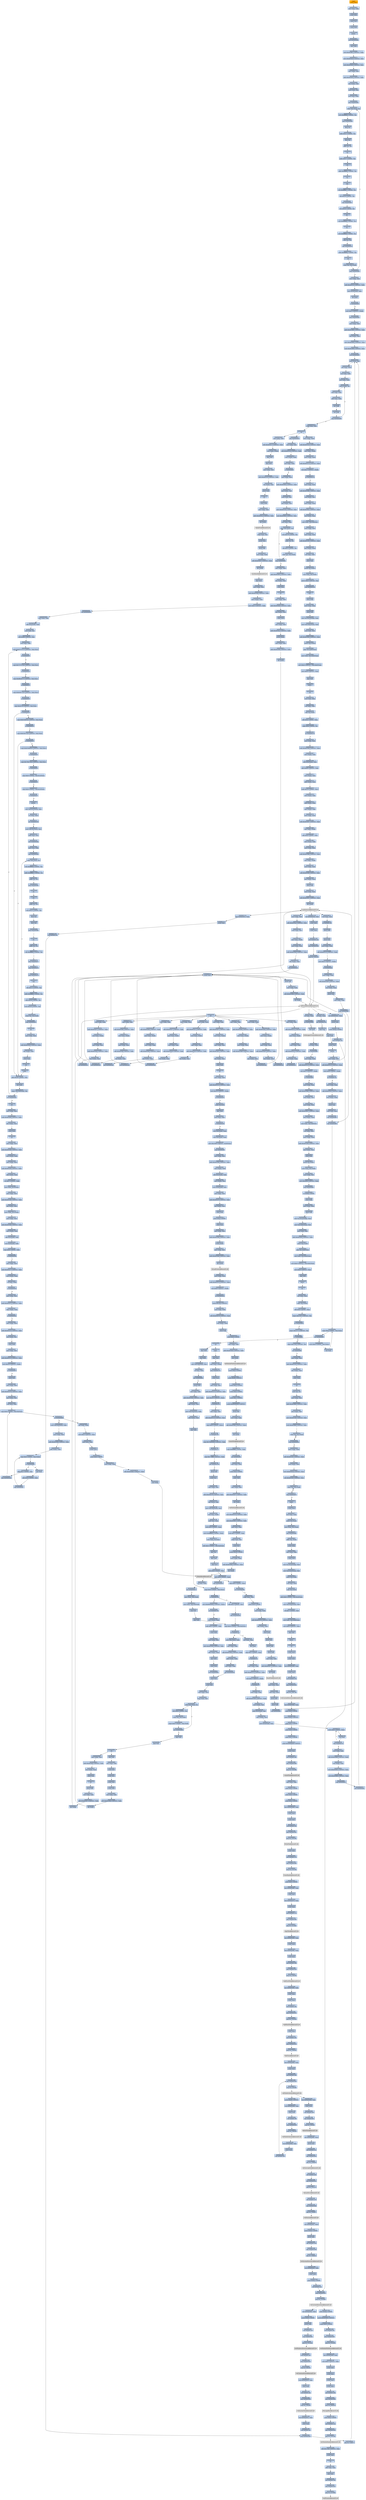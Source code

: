 digraph G {
node[shape=rectangle,style=filled,fillcolor=lightsteelblue,color=lightsteelblue]
bgcolor="transparent"
a0x00404060pushl_ebp[label="start\npushl %ebp",color="lightgrey",fillcolor="orange"];
a0x00404061movl_esp_ebp[label="0x00404061\nmovl %esp, %ebp"];
a0x00404063pushl_ebx[label="0x00404063\npushl %ebx"];
a0x00404064pushl_esi[label="0x00404064\npushl %esi"];
a0x00404065pushl_edi[label="0x00404065\npushl %edi"];
a0x00404066pusha_[label="0x00404066\npusha "];
a0x00404067call_0x0040406c[label="0x00404067\ncall 0x0040406c"];
a0x0040406cpopl_ebp[label="0x0040406c\npopl %ebp"];
a0x0040406dsubl_0x40286cUINT32_ebp[label="0x0040406d\nsubl $0x40286c<UINT32>, %ebp"];
a0x00404073movl_0x40345dUINT32_ecx[label="0x00404073\nmovl $0x40345d<UINT32>, %ecx"];
a0x00404078subl_0x4028c6UINT32_ecx[label="0x00404078\nsubl $0x4028c6<UINT32>, %ecx"];
a0x0040407emovl_ebp_edx[label="0x0040407e\nmovl %ebp, %edx"];
a0x00404080addl_0x4028c6UINT32_edx[label="0x00404080\naddl $0x4028c6<UINT32>, %edx"];
a0x00404086leal_edx__edi[label="0x00404086\nleal (%edx), %edi"];
a0x00404088movl_edi_esi[label="0x00404088\nmovl %edi, %esi"];
a0x0040408axorl_eax_eax[label="0x0040408a\nxorl %eax, %eax"];
a0x0040408cjmp_0x00404092[label="0x0040408c\njmp 0x00404092"];
a0x00404092lodsb_ds_esi__al[label="0x00404092\nlodsb %ds:(%esi), %al"];
a0x00404093rorb_0xffffffdbUINT8_al[label="0x00404093\nrorb $0xffffffdb<UINT8>, %al"];
a0x00404096jmp_0x00404099[label="0x00404096\njmp 0x00404099"];
a0x00404099decb_al[label="0x00404099\ndecb %al"];
a0x0040409baddb_0x21UINT8_al[label="0x0040409b\naddb $0x21<UINT8>, %al"];
a0x0040409ddecb_al[label="0x0040409d\ndecb %al"];
a0x0040409faddb_cl_al[label="0x0040409f\naddb %cl, %al"];
a0x004040a1stc_[label="0x004040a1\nstc "];
a0x004040a2addb_0x57UINT8_al[label="0x004040a2\naddb $0x57<UINT8>, %al"];
a0x004040a4clc_[label="0x004040a4\nclc "];
a0x004040a5addb_0xffffff8aUINT8_al[label="0x004040a5\naddb $0xffffff8a<UINT8>, %al"];
a0x004040a7stc_[label="0x004040a7\nstc "];
a0x004040a8nop_[label="0x004040a8\nnop "];
a0x004040a9rorb_0xffffffd7UINT8_al[label="0x004040a9\nrorb $0xffffffd7<UINT8>, %al"];
a0x004040acrolb_0x10UINT8_al[label="0x004040ac\nrolb $0x10<UINT8>, %al"];
a0x004040afjmp_0x004040b2[label="0x004040af\njmp 0x004040b2"];
a0x004040b2rorb_0x5bUINT8_al[label="0x004040b2\nrorb $0x5b<UINT8>, %al"];
a0x004040b5clc_[label="0x004040b5\nclc "];
a0x004040b6xorb_0xffffffd6UINT8_al[label="0x004040b6\nxorb $0xffffffd6<UINT8>, %al"];
a0x004040b8stc_[label="0x004040b8\nstc "];
a0x004040b9xorb_0xffffffd4UINT8_al[label="0x004040b9\nxorb $0xffffffd4<UINT8>, %al"];
a0x004040bbsubb_cl_al[label="0x004040bb\nsubb %cl, %al"];
a0x004040bdjmp_0x004040c0[label="0x004040bd\njmp 0x004040c0"];
a0x004040c0subb_0xffffff8bUINT8_al[label="0x004040c0\nsubb $0xffffff8b<UINT8>, %al"];
a0x004040c2clc_[label="0x004040c2\nclc "];
a0x004040c3stosb_al_es_edi_[label="0x004040c3\nstosb %al, %es:(%edi)"];
a0x004040c4loop_0x00404092[label="0x004040c4\nloop 0x00404092"];
a0x004040c6movl_ebp_edx[label="0x004040c6\nmovl %ebp, %edx"];
a0x004040c8addl_0x40321fUINT32_edx[label="0x004040c8\naddl $0x40321f<UINT32>, %edx"];
a0x004040cemovl_0x20esp__eax[label="0x004040ce\nmovl 0x20(%esp), %eax"];
a0x004040d2incl_eax[label="0x004040d2\nincl %eax"];
a0x004040d3js_0x004040dd[label="0x004040d3\njs 0x004040dd"];
a0x004040d5movl_0x1UINT32_edx_[label="0x004040d5\nmovl $0x1<UINT32>, (%edx)"];
a0x004040dbjmp_0x004040e3[label="0x004040db\njmp 0x004040e3"];
a0x004040e3movl_ebp_edx[label="0x004040e3\nmovl %ebp, %edx"];
a0x004040e5addl_0x402866UINT32_edx[label="0x004040e5\naddl $0x402866<UINT32>, %edx"];
a0x004040ebleal_edx__eax[label="0x004040eb\nleal (%edx), %eax"];
a0x004040edmovl_0x403065UINT32_ecx[label="0x004040ed\nmovl $0x403065<UINT32>, %ecx"];
a0x004040f2subl_0x402866UINT32_ecx[label="0x004040f2\nsubl $0x402866<UINT32>, %ecx"];
a0x004040f8call_0x00404401[label="0x004040f8\ncall 0x00404401"];
a0x00404401movl_eax_edi[label="0x00404401\nmovl %eax, %edi"];
a0x00404403xorl_eax_eax[label="0x00404403\nxorl %eax, %eax"];
a0x00404405xorl_ebx_ebx[label="0x00404405\nxorl %ebx, %ebx"];
a0x00404407xorl_edx_edx[label="0x00404407\nxorl %edx, %edx"];
a0x00404409movb_edi__al[label="0x00404409\nmovb (%edi), %al"];
a0x0040440bmull_edx_eax[label="0x0040440b\nmull %edx, %eax"];
a0x0040440daddl_eax_ebx[label="0x0040440d\naddl %eax, %ebx"];
a0x0040440fincl_edx[label="0x0040440f\nincl %edx"];
a0x00404410incl_edi[label="0x00404410\nincl %edi"];
a0x00404411loop_0x00404409[label="0x00404411\nloop 0x00404409"];
a0x00404413xchgl_eax_ebx[label="0x00404413\nxchgl %eax, %ebx"];
a0x00404414ret[label="0x00404414\nret"];
a0x004040fdmovl_ebp_edx[label="0x004040fd\nmovl %ebp, %edx"];
a0x004040ffaddl_0x40321bUINT32_edx[label="0x004040ff\naddl $0x40321b<UINT32>, %edx"];
a0x00404105movl_eax_edx_[label="0x00404105\nmovl %eax, (%edx)"];
a0x00404107movl_ebp_edx[label="0x00404107\nmovl %ebp, %edx"];
a0x00404109addl_0x403213UINT32_edx[label="0x00404109\naddl $0x403213<UINT32>, %edx"];
a0x0040410ftestl_0x1UINT32_edx_[label="0x0040410f\ntestl $0x1<UINT32>, (%edx)"];
a0x00404115je_0x0040415f[label="0x00404115\nje 0x0040415f"];
a0x00404117movl_ebp_edx[label="0x00404117\nmovl %ebp, %edx"];
a0x00404119addl_0x40338bUINT32_edx[label="0x00404119\naddl $0x40338b<UINT32>, %edx"];
a0x0040411fleal_edx__esi[label="0x0040411f\nleal (%edx), %esi"];
a0x00404121movl_ebp_edx[label="0x00404121\nmovl %ebp, %edx"];
a0x00404123addl_0x40294cUINT32_edx[label="0x00404123\naddl $0x40294c<UINT32>, %edx"];
a0x00404129leal_edx__eax[label="0x00404129\nleal (%edx), %eax"];
a0x0040412bmovl_eax_ds_0x8esi_[label="0x0040412b\nmovl %eax, %ds:0x8(%esi)"];
a0x0040412fmovl_ebp_edi[label="0x0040412f\nmovl %ebp, %edi"];
a0x00404131movl_ebp_edx[label="0x00404131\nmovl %ebp, %edx"];
a0x00404133addl_0x403195UINT32_edx[label="0x00404133\naddl $0x403195<UINT32>, %edx"];
a0x00404139leal_edx__eax[label="0x00404139\nleal (%edx), %eax"];
a0x0040413bxorl_ebx_ebx[label="0x0040413b\nxorl %ebx, %ebx"];
a0x0040413dpushl_eax[label="0x0040413d\npushl %eax"];
a0x0040413epushl_fs_ebx_[label="0x0040413e\npushl %fs:(%ebx)"];
a0x00404141movl_esp_fs_ebx_[label="0x00404141\nmovl %esp, %fs:(%ebx)"];
a0x00404144movw_0x4UINT16_ax[label="0x00404144\nmovw $0x4<UINT16>, %ax"];
a0x00404148jmp_0x0040414b[label="0x00404148\njmp 0x0040414b"];
a0x0040414bint3_[label="0x0040414b\nint3 "];
a0x00404995pushl_ebp[label="0x00404995\npushl %ebp"];
a0x00404996movl_esp_ebp[label="0x00404996\nmovl %esp, %ebp"];
a0x00404998pushl_edi[label="0x00404998\npushl %edi"];
a0x00404999movl_ss_0x10ebp__eax[label="0x00404999\nmovl %ss:0x10(%ebp), %eax"];
a0x0040499dmovl_ds_0x9ceax__edi[label="0x0040499d\nmovl %ds:0x9c(%eax), %edi"];
a0x004049a4movl_edi_edx[label="0x004049a4\nmovl %edi, %edx"];
a0x004049a6addl_0x403393UINT32_edx[label="0x004049a6\naddl $0x403393<UINT32>, %edx"];
a0x004049acpushl_ds_edx_[label="0x004049ac\npushl %ds:(%edx)"];
a0x004049afpopl_ds_0xb8eax_[label="0x004049af\npopl %ds:0xb8(%eax)"];
a0x004049b6movl_edi_ds_0xb4eax_[label="0x004049b6\nmovl %edi, %ds:0xb4(%eax)"];
a0x004049bdmovl_0x4UINT32_ds_0xb0eax_[label="0x004049bd\nmovl $0x4<UINT32>, %ds:0xb0(%eax)"];
a0x004049c8movl_0x0UINT32_eax[label="0x004049c8\nmovl $0x0<UINT32>, %eax"];
a0x004049cdpopl_edi[label="0x004049cd\npopl %edi"];
a0x004049celeave_[label="0x004049ce\nleave "];
a0x004049cfret[label="0x004049cf\nret"];
a0x0040414cmovl_edi_ebp[label="0x0040414c\nmovl %edi, %ebp"];
a0x0040414exorl_ebx_ebx[label="0x0040414e\nxorl %ebx, %ebx"];
a0x00404150popl_fs_ebx_[label="0x00404150\npopl %fs:(%ebx)"];
a0x00404153addl_0x4UINT8_esp[label="0x00404153\naddl $0x4<UINT8>, %esp"];
a0x00404156cmpb_0x4UINT8_al[label="0x00404156\ncmpb $0x4<UINT8>, %al"];
a0x00404158je_0x0040415f[label="0x00404158\nje 0x0040415f"];
a0x0040415fmovl_ebp_edx[label="0x0040415f\nmovl %ebp, %edx"];
a0x00404161addl_0x40320bUINT32_edx[label="0x00404161\naddl $0x40320b<UINT32>, %edx"];
a0x00404167movl_edx__eax[label="0x00404167\nmovl (%edx), %eax"];
a0x00404169addl_0x3ceax__eax[label="0x00404169\naddl 0x3c(%eax), %eax"];
a0x0040416caddl_0x80UINT32_eax[label="0x0040416c\naddl $0x80<UINT32>, %eax"];
a0x00404171movl_eax__ecx[label="0x00404171\nmovl (%eax), %ecx"];
a0x00404173addl_edx__ecx[label="0x00404173\naddl (%edx), %ecx"];
a0x00404175addl_0x10UINT8_ecx[label="0x00404175\naddl $0x10<UINT8>, %ecx"];
a0x00404178movl_ecx__eax[label="0x00404178\nmovl (%ecx), %eax"];
a0x0040417aaddl_edx__eax[label="0x0040417a\naddl (%edx), %eax"];
a0x0040417cmovl_eax__ebx[label="0x0040417c\nmovl (%eax), %ebx"];
a0x0040417emovl_ebp_edx[label="0x0040417e\nmovl %ebp, %edx"];
a0x00404180addl_0x403397UINT32_edx[label="0x00404180\naddl $0x403397<UINT32>, %edx"];
a0x00404186movl_ebx_edx_[label="0x00404186\nmovl %ebx, (%edx)"];
a0x00404188addl_0x4UINT8_eax[label="0x00404188\naddl $0x4<UINT8>, %eax"];
a0x0040418bmovl_eax__ebx[label="0x0040418b\nmovl (%eax), %ebx"];
a0x0040418dmovl_ebp_edx[label="0x0040418d\nmovl %ebp, %edx"];
a0x0040418faddl_0x40339bUINT32_edx[label="0x0040418f\naddl $0x40339b<UINT32>, %edx"];
a0x00404195movl_ebx_edx_[label="0x00404195\nmovl %ebx, (%edx)"];
a0x00404197movl_ebp_edx[label="0x00404197\nmovl %ebp, %edx"];
a0x00404199addl_0x40339fUINT32_edx[label="0x00404199\naddl $0x40339f<UINT32>, %edx"];
a0x0040419fleal_edx__eax[label="0x0040419f\nleal (%edx), %eax"];
a0x004041a1pushl_eax[label="0x004041a1\npushl %eax"];
a0x004041a2movl_ebp_edx[label="0x004041a2\nmovl %ebp, %edx"];
a0x004041a4addl_0x403397UINT32_edx[label="0x004041a4\naddl $0x403397<UINT32>, %edx"];
a0x004041aacall_edx_[label="0x004041aa\ncall (%edx)"];
LoadLibraryA_kernel32_dll[label="LoadLibraryA@kernel32.dll",color="lightgrey",fillcolor="lightgrey"];
a0x004041acmovl_ebp_edx[label="0x004041ac\nmovl %ebp, %edx"];
a0x004041aeaddl_0x4033acUINT32_edx[label="0x004041ae\naddl $0x4033ac<UINT32>, %edx"];
a0x004041b4movl_eax_esi[label="0x004041b4\nmovl %eax, %esi"];
a0x004041b6movl_eax_edx_[label="0x004041b6\nmovl %eax, (%edx)"];
a0x004041b8movl_ebp_edx[label="0x004041b8\nmovl %ebp, %edx"];
a0x004041baaddl_0x4033b0UINT32_edx[label="0x004041ba\naddl $0x4033b0<UINT32>, %edx"];
a0x004041c0leal_edx__eax[label="0x004041c0\nleal (%edx), %eax"];
a0x004041c2call_0x004042a5[label="0x004041c2\ncall 0x004042a5"];
a0x004042a5pushl_eax[label="0x004042a5\npushl %eax"];
a0x004042a6pushl_esi[label="0x004042a6\npushl %esi"];
a0x004042a7movl_ebp_edx[label="0x004042a7\nmovl %ebp, %edx"];
a0x004042a9addl_0x40339bUINT32_edx[label="0x004042a9\naddl $0x40339b<UINT32>, %edx"];
a0x004042afcall_edx_[label="0x004042af\ncall (%edx)"];
GetProcAddress_kernel32_dll[label="GetProcAddress@kernel32.dll",color="lightgrey",fillcolor="lightgrey"];
a0x004042b1ret[label="0x004042b1\nret"];
a0x004041c7movl_ebp_edx[label="0x004041c7\nmovl %ebp, %edx"];
a0x004041c9addl_0x4033c1UINT32_edx[label="0x004041c9\naddl $0x4033c1<UINT32>, %edx"];
a0x004041cfmovl_eax_edx_[label="0x004041cf\nmovl %eax, (%edx)"];
a0x004041d1movl_ebp_edx[label="0x004041d1\nmovl %ebp, %edx"];
a0x004041d3addl_0x4033c5UINT32_edx[label="0x004041d3\naddl $0x4033c5<UINT32>, %edx"];
a0x004041d9leal_edx__eax[label="0x004041d9\nleal (%edx), %eax"];
a0x004041dbcall_0x004042a5[label="0x004041db\ncall 0x004042a5"];
a0x004041e0movl_ebp_edx[label="0x004041e0\nmovl %ebp, %edx"];
a0x004041e2addl_0x4033d4UINT32_edx[label="0x004041e2\naddl $0x4033d4<UINT32>, %edx"];
a0x004041e8movl_eax_edx_[label="0x004041e8\nmovl %eax, (%edx)"];
a0x004041eamovl_ebp_edx[label="0x004041ea\nmovl %ebp, %edx"];
a0x004041ecaddl_0x4033d8UINT32_edx[label="0x004041ec\naddl $0x4033d8<UINT32>, %edx"];
a0x004041f2leal_edx__eax[label="0x004041f2\nleal (%edx), %eax"];
a0x004041f4call_0x004042a5[label="0x004041f4\ncall 0x004042a5"];
a0x004041f9movl_ebp_edx[label="0x004041f9\nmovl %ebp, %edx"];
a0x004041fbaddl_0x4033ebUINT32_edx[label="0x004041fb\naddl $0x4033eb<UINT32>, %edx"];
a0x00404201movl_eax_edx_[label="0x00404201\nmovl %eax, (%edx)"];
a0x00404203movl_ebp_edx[label="0x00404203\nmovl %ebp, %edx"];
a0x00404205addl_0x4033efUINT32_edx[label="0x00404205\naddl $0x4033ef<UINT32>, %edx"];
a0x0040420bleal_edx__eax[label="0x0040420b\nleal (%edx), %eax"];
a0x0040420dcall_0x004042a5[label="0x0040420d\ncall 0x004042a5"];
a0x00404212movl_ebp_edx[label="0x00404212\nmovl %ebp, %edx"];
a0x00404214addl_0x4033fbUINT32_edx[label="0x00404214\naddl $0x4033fb<UINT32>, %edx"];
a0x0040421amovl_eax_edx_[label="0x0040421a\nmovl %eax, (%edx)"];
a0x0040421cmovl_ebp_edx[label="0x0040421c\nmovl %ebp, %edx"];
a0x0040421eaddl_0x4033ffUINT32_edx[label="0x0040421e\naddl $0x4033ff<UINT32>, %edx"];
a0x00404224leal_edx__eax[label="0x00404224\nleal (%edx), %eax"];
a0x00404226call_0x004042a5[label="0x00404226\ncall 0x004042a5"];
a0x0040422bmovl_ebp_edx[label="0x0040422b\nmovl %ebp, %edx"];
a0x0040422daddl_0x40340bUINT32_edx[label="0x0040422d\naddl $0x40340b<UINT32>, %edx"];
a0x00404233movl_eax_edx_[label="0x00404233\nmovl %eax, (%edx)"];
a0x00404235movl_ebp_edx[label="0x00404235\nmovl %ebp, %edx"];
a0x00404237addl_0x40340fUINT32_edx[label="0x00404237\naddl $0x40340f<UINT32>, %edx"];
a0x0040423dleal_edx__eax[label="0x0040423d\nleal (%edx), %eax"];
a0x0040423fcall_0x004042a5[label="0x0040423f\ncall 0x004042a5"];
a0x00404244movl_ebp_edx[label="0x00404244\nmovl %ebp, %edx"];
a0x00404246addl_0x40341aUINT32_edx[label="0x00404246\naddl $0x40341a<UINT32>, %edx"];
a0x0040424cmovl_eax_edx_[label="0x0040424c\nmovl %eax, (%edx)"];
a0x0040424emovl_ebp_edx[label="0x0040424e\nmovl %ebp, %edx"];
a0x00404250addl_0x40341eUINT32_edx[label="0x00404250\naddl $0x40341e<UINT32>, %edx"];
a0x00404256leal_edx__eax[label="0x00404256\nleal (%edx), %eax"];
a0x00404258call_0x004042a5[label="0x00404258\ncall 0x004042a5"];
a0x0040425dmovl_ebp_edx[label="0x0040425d\nmovl %ebp, %edx"];
a0x0040425faddl_0x403427UINT32_edx[label="0x0040425f\naddl $0x403427<UINT32>, %edx"];
a0x00404265movl_eax_edx_[label="0x00404265\nmovl %eax, (%edx)"];
a0x00404267movl_ebp_edx[label="0x00404267\nmovl %ebp, %edx"];
a0x00404269addl_0x40342bUINT32_edx[label="0x00404269\naddl $0x40342b<UINT32>, %edx"];
a0x0040426fleal_edx__eax[label="0x0040426f\nleal (%edx), %eax"];
a0x00404271call_0x004042a5[label="0x00404271\ncall 0x004042a5"];
a0x00404276movl_ebp_edx[label="0x00404276\nmovl %ebp, %edx"];
a0x00404278addl_0x403437UINT32_edx[label="0x00404278\naddl $0x403437<UINT32>, %edx"];
a0x0040427emovl_eax_edx_[label="0x0040427e\nmovl %eax, (%edx)"];
a0x00404280movl_ebp_edx[label="0x00404280\nmovl %ebp, %edx"];
a0x00404282addl_0x40343bUINT32_edx[label="0x00404282\naddl $0x40343b<UINT32>, %edx"];
a0x00404288leal_edx__eax[label="0x00404288\nleal (%edx), %eax"];
a0x0040428acall_0x004042a5[label="0x0040428a\ncall 0x004042a5"];
a0x0040428fmovl_ebp_edx[label="0x0040428f\nmovl %ebp, %edx"];
a0x00404291addl_0x403447UINT32_edx[label="0x00404291\naddl $0x403447<UINT32>, %edx"];
a0x00404297movl_eax_edx_[label="0x00404297\nmovl %eax, (%edx)"];
a0x00404299movl_ebp_edx[label="0x00404299\nmovl %ebp, %edx"];
a0x0040429baddl_0x402ab2UINT32_edx[label="0x0040429b\naddl $0x402ab2<UINT32>, %edx"];
a0x004042a1leal_edx__eax[label="0x004042a1\nleal (%edx), %eax"];
a0x004042a3pushl_eax[label="0x004042a3\npushl %eax"];
a0x004042a4ret[label="0x004042a4\nret"];
a0x004042b2movl_ebp_edx[label="0x004042b2\nmovl %ebp, %edx"];
a0x004042b4addl_0x403213UINT32_edx[label="0x004042b4\naddl $0x403213<UINT32>, %edx"];
a0x004042batestl_0x10UINT32_edx_[label="0x004042ba\ntestl $0x10<UINT32>, (%edx)"];
a0x004042c0je_0x004042fd[label="0x004042c0\nje 0x004042fd"];
a0x004042c2pushl_fs_0x30[label="0x004042c2\npushl %fs:0x30"];
a0x004042c9popl_eax[label="0x004042c9\npopl %eax"];
a0x004042catestl_eax_eax[label="0x004042ca\ntestl %eax, %eax"];
a0x004042ccjs_0x004042dd[label="0x004042cc\njs 0x004042dd"];
a0x004042cemovl_0xceax__eax[label="0x004042ce\nmovl 0xc(%eax), %eax"];
a0x004042d1movl_0xceax__eax[label="0x004042d1\nmovl 0xc(%eax), %eax"];
a0x004042d4movl_0x1000UINT32_0x20eax_[label="0x004042d4\nmovl $0x1000<UINT32>, 0x20(%eax)"];
a0x004042dbjmp_0x004042fd[label="0x004042db\njmp 0x004042fd"];
a0x004042fdmovl_ebp_edx[label="0x004042fd\nmovl %ebp, %edx"];
a0x004042ffaddl_0x40320bUINT32_edx[label="0x004042ff\naddl $0x40320b<UINT32>, %edx"];
a0x00404305movl_edx__edi[label="0x00404305\nmovl (%edx), %edi"];
a0x00404307addl_0x3cedi__edi[label="0x00404307\naddl 0x3c(%edi), %edi"];
a0x0040430amovl_edx__esi[label="0x0040430a\nmovl (%edx), %esi"];
a0x0040430cmovl_0x54edi__ecx[label="0x0040430c\nmovl 0x54(%edi), %ecx"];
a0x0040430fmovl_ebp_edx[label="0x0040430f\nmovl %ebp, %edx"];
a0x00404311addl_0x403479UINT32_edx[label="0x00404311\naddl $0x403479<UINT32>, %edx"];
a0x00404317leal_edx__eax[label="0x00404317\nleal (%edx), %eax"];
a0x00404319pushl_eax[label="0x00404319\npushl %eax"];
a0x0040431apushl_0x4UINT8[label="0x0040431a\npushl $0x4<UINT8>"];
a0x0040431cpushl_ecx[label="0x0040431c\npushl %ecx"];
a0x0040431dmovl_ebp_edx[label="0x0040431d\nmovl %ebp, %edx"];
a0x0040431faddl_0x40320bUINT32_edx[label="0x0040431f\naddl $0x40320b<UINT32>, %edx"];
a0x00404325pushl_edx_[label="0x00404325\npushl (%edx)"];
a0x00404327movl_ebp_edx[label="0x00404327\nmovl %ebp, %edx"];
a0x00404329addl_0x4033d4UINT32_edx[label="0x00404329\naddl $0x4033d4<UINT32>, %edx"];
a0x0040432fcall_edx_[label="0x0040432f\ncall (%edx)"];
VirtualProtect_Kernel32_dll[label="VirtualProtect@Kernel32.dll",color="lightgrey",fillcolor="lightgrey"];
a0x00404331movl_ebp_edx[label="0x00404331\nmovl %ebp, %edx"];
a0x00404333addl_0x403213UINT32_edx[label="0x00404333\naddl $0x403213<UINT32>, %edx"];
a0x00404339testl_0x8UINT32_edx_[label="0x00404339\ntestl $0x8<UINT32>, (%edx)"];
a0x0040433fje_0x0040442e[label="0x0040433f\nje 0x0040442e"];
a0x00404345pushl_0x104UINT32[label="0x00404345\npushl $0x104<UINT32>"];
a0x0040434amovl_ebp_edx[label="0x0040434a\nmovl %ebp, %edx"];
a0x0040434caddl_0x403479UINT32_edx[label="0x0040434c\naddl $0x403479<UINT32>, %edx"];
a0x00404352leal_edx__edi[label="0x00404352\nleal (%edx), %edi"];
a0x00404354pushl_edi[label="0x00404354\npushl %edi"];
a0x00404355pushl_0x0UINT8[label="0x00404355\npushl $0x0<UINT8>"];
a0x00404357movl_ebp_edx[label="0x00404357\nmovl %ebp, %edx"];
a0x00404359addl_0x4033ebUINT32_edx[label="0x00404359\naddl $0x4033eb<UINT32>, %edx"];
a0x0040435fcall_edx_[label="0x0040435f\ncall (%edx)"];
GetModuleFileNameA_Kernel32_dll[label="GetModuleFileNameA@Kernel32.dll",color="lightgrey",fillcolor="lightgrey"];
a0x00404361pushl_0x0UINT8[label="0x00404361\npushl $0x0<UINT8>"];
a0x00404363pushl_0x80UINT32[label="0x00404363\npushl $0x80<UINT32>"];
a0x00404368pushl_0x3UINT8[label="0x00404368\npushl $0x3<UINT8>"];
a0x0040436apushl_0x0UINT8[label="0x0040436a\npushl $0x0<UINT8>"];
a0x0040436cpushl_0x1UINT8[label="0x0040436c\npushl $0x1<UINT8>"];
a0x0040436epushl_0x80000000UINT32[label="0x0040436e\npushl $0x80000000<UINT32>"];
a0x00404373pushl_edi[label="0x00404373\npushl %edi"];
a0x00404374movl_ebp_edx[label="0x00404374\nmovl %ebp, %edx"];
a0x00404376addl_0x4033fbUINT32_edx[label="0x00404376\naddl $0x4033fb<UINT32>, %edx"];
a0x0040437ccall_edx_[label="0x0040437c\ncall (%edx)"];
CreateFileA_Kernel32_dll[label="CreateFileA@Kernel32.dll",color="lightgrey",fillcolor="lightgrey"];
a0x0040437ecmpl_0xffffffffUINT8_eax[label="0x0040437e\ncmpl $0xffffffff<UINT8>, %eax"];
a0x00404381jne_0x0040438a[label="0x00404381\njne 0x0040438a"];
a0x0040438amovl_eax_edi[label="0x0040438a\nmovl %eax, %edi"];
a0x0040438cpushl_0x0UINT8[label="0x0040438c\npushl $0x0<UINT8>"];
a0x0040438epushl_edi[label="0x0040438e\npushl %edi"];
a0x0040438fmovl_ebp_edx[label="0x0040438f\nmovl %ebp, %edx"];
a0x00404391addl_0x403437UINT32_edx[label="0x00404391\naddl $0x403437<UINT32>, %edx"];
a0x00404397call_edx_[label="0x00404397\ncall (%edx)"];
GetFileSize_Kernel32_dll[label="GetFileSize@Kernel32.dll",color="lightgrey",fillcolor="lightgrey"];
a0x00404399movl_0x40347dUINT32_edx[label="0x00404399\nmovl $0x40347d<UINT32>, %edx"];
a0x0040439esubl_0x403065UINT32_edx[label="0x0040439e\nsubl $0x403065<UINT32>, %edx"];
a0x004043a4subl_edx_eax[label="0x004043a4\nsubl %edx, %eax"];
a0x004043a6subl_0x2UINT8_eax[label="0x004043a6\nsubl $0x2<UINT8>, %eax"];
a0x004043a9xchgl_eax_esi[label="0x004043a9\nxchgl %eax, %esi"];
a0x004043aapushl_esi[label="0x004043aa\npushl %esi"];
a0x004043abpushl_0x40UINT8[label="0x004043ab\npushl $0x40<UINT8>"];
a0x004043admovl_ebp_edx[label="0x004043ad\nmovl %ebp, %edx"];
a0x004043afaddl_0x40340bUINT32_edx[label="0x004043af\naddl $0x40340b<UINT32>, %edx"];
a0x004043b5call_edx_[label="0x004043b5\ncall (%edx)"];
GlobalAlloc_Kernel32_dll[label="GlobalAlloc@Kernel32.dll",color="lightgrey",fillcolor="lightgrey"];
a0x004043b7cmpl_0x0UINT8_eax[label="0x004043b7\ncmpl $0x0<UINT8>, %eax"];
a0x004043bajne_0x004043be[label="0x004043ba\njne 0x004043be"];
a0x004043bexchgl_eax_ebx[label="0x004043be\nxchgl %eax, %ebx"];
a0x004043bfpushl_0x0UINT8[label="0x004043bf\npushl $0x0<UINT8>"];
a0x004043c1movl_ebp_edx[label="0x004043c1\nmovl %ebp, %edx"];
a0x004043c3addl_0x403479UINT32_edx[label="0x004043c3\naddl $0x403479<UINT32>, %edx"];
a0x004043c9leal_edx__eax[label="0x004043c9\nleal (%edx), %eax"];
a0x004043cbpushl_eax[label="0x004043cb\npushl %eax"];
a0x004043ccpushl_esi[label="0x004043cc\npushl %esi"];
a0x004043cdpushl_ebx[label="0x004043cd\npushl %ebx"];
a0x004043cepushl_edi[label="0x004043ce\npushl %edi"];
a0x004043cfmovl_ebp_edx[label="0x004043cf\nmovl %ebp, %edx"];
a0x004043d1addl_0x403427UINT32_edx[label="0x004043d1\naddl $0x403427<UINT32>, %edx"];
a0x004043d7call_edx_[label="0x004043d7\ncall (%edx)"];
ReadFile_Kernel32_dll[label="ReadFile@Kernel32.dll",color="lightgrey",fillcolor="lightgrey"];
a0x004043d9movl_ebx_eax[label="0x004043d9\nmovl %ebx, %eax"];
a0x004043dbmovl_esi_ecx[label="0x004043db\nmovl %esi, %ecx"];
a0x004043ddpushl_ebx[label="0x004043dd\npushl %ebx"];
a0x004043depushl_edi[label="0x004043de\npushl %edi"];
a0x004043dfcall_0x00404401[label="0x004043df\ncall 0x00404401"];
a0x004043e4movl_ebp_edx[label="0x004043e4\nmovl %ebp, %edx"];
a0x004043e6addl_0x403217UINT32_edx[label="0x004043e6\naddl $0x403217<UINT32>, %edx"];
a0x004043ecmovl_eax_edx_[label="0x004043ec\nmovl %eax, (%edx)"];
a0x004043eepopl_edi[label="0x004043ee\npopl %edi"];
a0x004043efpopl_ebx[label="0x004043ef\npopl %ebx"];
a0x004043f0movl_ebp_edx[label="0x004043f0\nmovl %ebp, %edx"];
a0x004043f2addl_0x402c15UINT32_edx[label="0x004043f2\naddl $0x402c15<UINT32>, %edx"];
a0x004043f8leal_edx__eax[label="0x004043f8\nleal (%edx), %eax"];
a0x004043fapushl_eax[label="0x004043fa\npushl %eax"];
a0x004043fbret[label="0x004043fb\nret"];
a0x00404415pushl_ebx[label="0x00404415\npushl %ebx"];
a0x00404416movl_ebp_edx[label="0x00404416\nmovl %ebp, %edx"];
a0x00404418addl_0x40341aUINT32_edx[label="0x00404418\naddl $0x40341a<UINT32>, %edx"];
a0x0040441ecall_edx_[label="0x0040441e\ncall (%edx)"];
GlobalFree_Kernel32_dll[label="GlobalFree@Kernel32.dll",color="lightgrey",fillcolor="lightgrey"];
a0x00404420xchgl_eax_esi[label="0x00404420\nxchgl %eax, %esi"];
a0x00404421pushl_eax[label="0x00404421\npushl %eax"];
a0x00404422pushl_edi[label="0x00404422\npushl %edi"];
a0x00404423movl_ebp_edx[label="0x00404423\nmovl %ebp, %edx"];
a0x00404425addl_0x403447UINT32_edx[label="0x00404425\naddl $0x403447<UINT32>, %edx"];
a0x0040442bcall_edx_[label="0x0040442b\ncall (%edx)"];
CloseHandle_Kernel32_dll[label="CloseHandle@Kernel32.dll",color="lightgrey",fillcolor="lightgrey"];
a0x0040442dpopl_eax[label="0x0040442d\npopl %eax"];
a0x0040442emovl_ebp_edx[label="0x0040442e\nmovl %ebp, %edx"];
a0x00404430addl_0x40320bUINT32_edx[label="0x00404430\naddl $0x40320b<UINT32>, %edx"];
a0x00404436movl_edx__eax[label="0x00404436\nmovl (%edx), %eax"];
a0x00404438movl_0x1UINT32_ebx[label="0x00404438\nmovl $0x1<UINT32>, %ebx"];
a0x0040443dcall_0x00404494[label="0x0040443d\ncall 0x00404494"];
a0x00404494movl_eax_edi[label="0x00404494\nmovl %eax, %edi"];
a0x00404496addl_0x3cedi__edi[label="0x00404496\naddl 0x3c(%edi), %edi"];
a0x00404499movl_edi_esi[label="0x00404499\nmovl %edi, %esi"];
a0x0040449baddl_0xf8UINT32_esi[label="0x0040449b\naddl $0xf8<UINT32>, %esi"];
a0x004044a1xorl_edx_edx[label="0x004044a1\nxorl %edx, %edx"];
a0x004044a3cmpl_0x63727372UINT32_ds_esi_[label="0x004044a3\ncmpl $0x63727372<UINT32>, %ds:(%esi)"];
a0x004044aaje_0x0040453f[label="0x004044aa\nje 0x0040453f"];
a0x004044b0cmpl_0x7273722eUINT32_ds_esi_[label="0x004044b0\ncmpl $0x7273722e<UINT32>, %ds:(%esi)"];
a0x004044b7je_0x0040453f[label="0x004044b7\nje 0x0040453f"];
a0x004044bdcmpl_0x6f6c6572UINT32_ds_esi_[label="0x004044bd\ncmpl $0x6f6c6572<UINT32>, %ds:(%esi)"];
a0x004044c4je_0x0040453f[label="0x004044c4\nje 0x0040453f"];
a0x004044c6cmpl_0x6c65722eUINT32_ds_esi_[label="0x004044c6\ncmpl $0x6c65722e<UINT32>, %ds:(%esi)"];
a0x004044cdje_0x0040453f[label="0x004044cd\nje 0x0040453f"];
a0x004044cfcmpl_0x4379UINT32_ds_esi_[label="0x004044cf\ncmpl $0x4379<UINT32>, %ds:(%esi)"];
a0x004044d6je_0x0040453f[label="0x004044d6\nje 0x0040453f"];
a0x004044d8cmpl_0x6164652eUINT32_ds_esi_[label="0x004044d8\ncmpl $0x6164652e<UINT32>, %ds:(%esi)"];
a0x004044dfje_0x0040453f[label="0x004044df\nje 0x0040453f"];
a0x004044e1cmpl_0x6164722eUINT32_ds_esi_[label="0x004044e1\ncmpl $0x6164722e<UINT32>, %ds:(%esi)"];
a0x004044e8je_0x0040453f[label="0x004044e8\nje 0x0040453f"];
a0x004044eacmpl_0x6164692eUINT32_ds_esi_[label="0x004044ea\ncmpl $0x6164692e<UINT32>, %ds:(%esi)"];
a0x004044f1je_0x0040453f[label="0x004044f1\nje 0x0040453f"];
a0x004044f3cmpl_0x736c742eUINT32_ds_esi_[label="0x004044f3\ncmpl $0x736c742e<UINT32>, %ds:(%esi)"];
a0x004044faje_0x0040453f[label="0x004044fa\nje 0x0040453f"];
a0x004044fccmpl_0x0UINT8_ds_0x14esi_[label="0x004044fc\ncmpl $0x0<UINT8>, %ds:0x14(%esi)"];
a0x00404501je_0x0040453f[label="0x00404501\nje 0x0040453f"];
a0x00404503cmpl_0x0UINT8_ds_0x10esi_[label="0x00404503\ncmpl $0x0<UINT8>, %ds:0x10(%esi)"];
a0x00404508je_0x0040453f[label="0x00404508\nje 0x0040453f"];
a0x0040450apusha_[label="0x0040450a\npusha "];
a0x0040450bmovl_ds_0x10esi__ecx[label="0x0040450b\nmovl %ds:0x10(%esi), %ecx"];
a0x0040450forl_ebx_ebx[label="0x0040450f\norl %ebx, %ebx"];
a0x00404511jne_0x00404520[label="0x00404511\njne 0x00404520"];
a0x00404520movl_ds_0xcesi__esi[label="0x00404520\nmovl %ds:0xc(%esi), %esi"];
a0x00404524addl_eax_esi[label="0x00404524\naddl %eax, %esi"];
a0x00404526call_0x0040444e[label="0x00404526\ncall 0x0040444e"];
a0x0040444emovl_esi_edi[label="0x0040444e\nmovl %esi, %edi"];
a0x00404450jmp_0x00404456[label="0x00404450\njmp 0x00404456"];
a0x00404456lodsb_ds_esi__al[label="0x00404456\nlodsb %ds:(%esi), %al"];
a0x00404457rolb_0xffffff8dUINT8_al[label="0x00404457\nrolb $0xffffff8d<UINT8>, %al"];
a0x0040445aaddb_0xffffffb5UINT8_al[label="0x0040445a\naddb $0xffffffb5<UINT8>, %al"];
a0x0040445caddb_cl_al[label="0x0040445c\naddb %cl, %al"];
a0x0040445ejmp_0x00404461[label="0x0040445e\njmp 0x00404461"];
a0x00404461clc_[label="0x00404461\nclc "];
a0x00404462stc_[label="0x00404462\nstc "];
a0x00404463addb_cl_al[label="0x00404463\naddb %cl, %al"];
a0x00404465xorb_0x22UINT8_al[label="0x00404465\nxorb $0x22<UINT8>, %al"];
a0x00404467decb_al[label="0x00404467\ndecb %al"];
a0x00404469decb_al[label="0x00404469\ndecb %al"];
a0x0040446bjmp_0x0040446e[label="0x0040446b\njmp 0x0040446e"];
a0x0040446estc_[label="0x0040446e\nstc "];
a0x0040446faddb_cl_al[label="0x0040446f\naddb %cl, %al"];
a0x00404471rolb_0xffffffdcUINT8_al[label="0x00404471\nrolb $0xffffffdc<UINT8>, %al"];
a0x00404474jmp_0x00404477[label="0x00404474\njmp 0x00404477"];
a0x00404477jmp_0x0040447a[label="0x00404477\njmp 0x0040447a"];
a0x0040447ajmp_0x0040447d[label="0x0040447a\njmp 0x0040447d"];
a0x0040447dnop_[label="0x0040447d\nnop "];
a0x0040447erolb_0x12UINT8_al[label="0x0040447e\nrolb $0x12<UINT8>, %al"];
a0x00404481addb_0xfffffff4UINT8_al[label="0x00404481\naddb $0xfffffff4<UINT8>, %al"];
a0x00404483subb_0x20UINT8_al[label="0x00404483\nsubb $0x20<UINT8>, %al"];
a0x00404485xorb_0x59UINT8_al[label="0x00404485\nxorb $0x59<UINT8>, %al"];
a0x00404487stosb_al_es_edi_[label="0x00404487\nstosb %al, %es:(%edi)"];
a0x00404488loop_0x00404456[label="0x00404488\nloop 0x00404456"];
a0x0040448aret[label="0x0040448a\nret"];
a0x0040452bmovl_ebp_edx[label="0x0040452b\nmovl %ebp, %edx"];
a0x0040452daddl_0x402d3eUINT32_edx[label="0x0040452d\naddl $0x402d3e<UINT32>, %edx"];
a0x00404533leal_edx__eax[label="0x00404533\nleal (%edx), %eax"];
a0x00404535pushl_eax[label="0x00404535\npushl %eax"];
a0x00404536ret[label="0x00404536\nret"];
a0x0040453epopa_[label="0x0040453e\npopa "];
a0x0040453faddl_0x28UINT8_esi[label="0x0040453f\naddl $0x28<UINT8>, %esi"];
a0x00404542incl_edx[label="0x00404542\nincl %edx"];
a0x00404543cmpw_ds_0x6edi__dx[label="0x00404543\ncmpw %ds:0x6(%edi), %dx"];
a0x00404548jne_0x004044a3[label="0x00404548\njne 0x004044a3"];
a0x0040454eret[label="0x0040454e\nret"];
a0x00404442movl_ebp_edx[label="0x00404442\nmovl %ebp, %edx"];
a0x00404444addl_0x402d4fUINT32_edx[label="0x00404444\naddl $0x402d4f<UINT32>, %edx"];
a0x0040444aleal_edx__eax[label="0x0040444a\nleal (%edx), %eax"];
a0x0040444cpushl_eax[label="0x0040444c\npushl %eax"];
a0x0040444dret[label="0x0040444d\nret"];
a0x0040454fmovl_ebp_edx[label="0x0040454f\nmovl %ebp, %edx"];
a0x00404551addl_0x40320bUINT32_edx[label="0x00404551\naddl $0x40320b<UINT32>, %edx"];
a0x00404557movl_edx__ebx[label="0x00404557\nmovl (%edx), %ebx"];
a0x00404559movl_ebp_edx[label="0x00404559\nmovl %ebp, %edx"];
a0x0040455baddl_0x40320fUINT32_edx[label="0x0040455b\naddl $0x40320f<UINT32>, %edx"];
a0x00404561addl_edx__ebx[label="0x00404561\naddl (%edx), %ebx"];
a0x00404563rorl_0x7UINT8_ebx[label="0x00404563\nrorl $0x7<UINT8>, %ebx"];
a0x00404566movl_ebx_0x10esp_[label="0x00404566\nmovl %ebx, 0x10(%esp)"];
a0x0040456amovl_ebp_edx[label="0x0040456a\nmovl %ebp, %edx"];
a0x0040456caddl_0x40310bUINT32_edx[label="0x0040456c\naddl $0x40310b<UINT32>, %edx"];
a0x00404572leal_edx__ebx[label="0x00404572\nleal (%edx), %ebx"];
a0x00404574movl_ebx_0x1cesp_[label="0x00404574\nmovl %ebx, 0x1c(%esp)"];
a0x00404578movl_ebp_edx[label="0x00404578\nmovl %ebp, %edx"];
a0x0040457aaddl_0x40320bUINT32_edx[label="0x0040457a\naddl $0x40320b<UINT32>, %edx"];
a0x00404580movl_edx__edi[label="0x00404580\nmovl (%edx), %edi"];
a0x00404582addl_0x3cedi__edi[label="0x00404582\naddl 0x3c(%edi), %edi"];
a0x00404585movl_0xc0edi__ebx[label="0x00404585\nmovl 0xc0(%edi), %ebx"];
a0x0040458bcmpl_0x0UINT8_ebx[label="0x0040458b\ncmpl $0x0<UINT8>, %ebx"];
a0x0040458eje_0x0040459b[label="0x0040458e\nje 0x0040459b"];
a0x0040459bmovl_ebp_edx[label="0x0040459b\nmovl %ebp, %edx"];
a0x0040459daddl_0x403217UINT32_edx[label="0x0040459d\naddl $0x403217<UINT32>, %edx"];
a0x004045a3movl_edx__eax[label="0x004045a3\nmovl (%edx), %eax"];
a0x004045a5orl_eax_eax[label="0x004045a5\norl %eax, %eax"];
a0x004045a7je_0x004045ba[label="0x004045a7\nje 0x004045ba"];
a0x004045a9movl_ebp_edx[label="0x004045a9\nmovl %ebp, %edx"];
a0x004045abaddl_0x403475UINT32_edx[label="0x004045ab\naddl $0x403475<UINT32>, %edx"];
a0x004045b1cmpl_edx__eax[label="0x004045b1\ncmpl (%edx), %eax"];
a0x004045b3je_0x004045ba[label="0x004045b3\nje 0x004045ba"];
a0x004045bamovl_ebp_edx[label="0x004045ba\nmovl %ebp, %edx"];
a0x004045bcaddl_0x403223UINT32_edx[label="0x004045bc\naddl $0x403223<UINT32>, %edx"];
a0x004045c2leal_edx__esi[label="0x004045c2\nleal (%edx), %esi"];
a0x004045c4pushl_ebx[label="0x004045c4\npushl %ebx"];
a0x004045c5movl_ebp_ebx[label="0x004045c5\nmovl %ebp, %ebx"];
a0x004045c7addl_0x403213UINT32_ebx[label="0x004045c7\naddl $0x403213<UINT32>, %ebx"];
a0x004045cdtestl_0x20UINT32_ebx_[label="0x004045cd\ntestl $0x20<UINT32>, (%ebx)"];
a0x004045d3je_0x0040462f[label="0x004045d3\nje 0x0040462f"];
a0x004045d5pushl_esi[label="0x004045d5\npushl %esi"];
a0x004045d6movl_ebp_ebx[label="0x004045d6\nmovl %ebp, %ebx"];
a0x004045d8addl_0x403479UINT32_ebx[label="0x004045d8\naddl $0x403479<UINT32>, %ebx"];
a0x004045deleal_ebx__edi[label="0x004045de\nleal (%ebx), %edi"];
a0x004045e0xorl_ecx_ecx[label="0x004045e0\nxorl %ecx, %ecx"];
a0x004045e2cmpl_0x0UINT8_ds_0x4esi_[label="0x004045e2\ncmpl $0x0<UINT8>, %ds:0x4(%esi)"];
a0x004045e7je_0x00404608[label="0x004045e7\nje 0x00404608"];
a0x004045e9movl_ds_0x4esi__edx[label="0x004045e9\nmovl %ds:0x4(%esi), %edx"];
a0x004045edmovl_ebp_ebx[label="0x004045ed\nmovl %ebp, %ebx"];
a0x004045efaddl_0x40320bUINT32_ebx[label="0x004045ef\naddl $0x40320b<UINT32>, %ebx"];
a0x004045f5addl_ebx__edx[label="0x004045f5\naddl (%ebx), %edx"];
a0x004045f7cmpl_0x0UINT8_ds_edx_[label="0x004045f7\ncmpl $0x0<UINT8>, %ds:(%edx)"];
a0x004045fbje_0x00404603[label="0x004045fb\nje 0x00404603"];
a0x004045fdincl_ecx[label="0x004045fd\nincl %ecx"];
a0x004045feaddl_0x4UINT8_edx[label="0x004045fe\naddl $0x4<UINT8>, %edx"];
a0x00404601jmp_0x004045f7[label="0x00404601\njmp 0x004045f7"];
a0x00404603addl_0xcUINT8_esi[label="0x00404603\naddl $0xc<UINT8>, %esi"];
a0x00404606jmp_0x004045e2[label="0x00404606\njmp 0x004045e2"];
a0x00404608xorl_edx_edx[label="0x00404608\nxorl %edx, %edx"];
a0x0040460amovl_0x5UINT32_eax[label="0x0040460a\nmovl $0x5<UINT32>, %eax"];
a0x0040460fmull_ecx_eax[label="0x0040460f\nmull %ecx, %eax"];
a0x00404611pushl_eax[label="0x00404611\npushl %eax"];
a0x00404612pushl_0x0UINT8[label="0x00404612\npushl $0x0<UINT8>"];
a0x00404614movl_ebp_ebx[label="0x00404614\nmovl %ebp, %ebx"];
a0x00404616addl_0x40340bUINT32_ebx[label="0x00404616\naddl $0x40340b<UINT32>, %ebx"];
a0x0040461ccall_ebx_[label="0x0040461c\ncall (%ebx)"];
a0x0040461eorl_eax_eax[label="0x0040461e\norl %eax, %eax"];
a0x00404620jne_0x00404627[label="0x00404620\njne 0x00404627"];
a0x00404627movl_eax_ds_edi_[label="0x00404627\nmovl %eax, %ds:(%edi)"];
a0x0040462amovl_eax_ds_0x4edi_[label="0x0040462a\nmovl %eax, %ds:0x4(%edi)"];
a0x0040462epopl_esi[label="0x0040462e\npopl %esi"];
a0x0040462fpopl_ebx[label="0x0040462f\npopl %ebx"];
a0x00404630cmpl_0x0UINT8_ds_0x4esi_[label="0x00404630\ncmpl $0x0<UINT8>, %ds:0x4(%esi)"];
a0x00404635je_0x004047c5[label="0x00404635\nje 0x004047c5"];
a0x0040463bmovl_ds_esi__ebx[label="0x0040463b\nmovl %ds:(%esi), %ebx"];
a0x0040463emovl_ebp_edx[label="0x0040463e\nmovl %ebp, %edx"];
a0x00404640addl_0x40320bUINT32_edx[label="0x00404640\naddl $0x40320b<UINT32>, %edx"];
a0x00404646addl_edx__ebx[label="0x00404646\naddl (%edx), %ebx"];
a0x00404648movl_ebx_eax[label="0x00404648\nmovl %ebx, %eax"];
a0x0040464acall_0x0040465b[label="0x0040464a\ncall 0x0040465b"];
a0x0040465bpushl_esi[label="0x0040465b\npushl %esi"];
a0x0040465cpushl_edi[label="0x0040465c\npushl %edi"];
a0x0040465dmovl_eax_esi[label="0x0040465d\nmovl %eax, %esi"];
a0x0040465fmovl_eax_edi[label="0x0040465f\nmovl %eax, %edi"];
a0x00404661lodsb_ds_esi__al[label="0x00404661\nlodsb %ds:(%esi), %al"];
a0x00404662rorb_0x4UINT8_al[label="0x00404662\nrorb $0x4<UINT8>, %al"];
a0x00404665stosb_al_es_edi_[label="0x00404665\nstosb %al, %es:(%edi)"];
a0x00404666cmpb_0x0UINT8_ds_edi_[label="0x00404666\ncmpb $0x0<UINT8>, %ds:(%edi)"];
a0x0040466ajne_0x00404661[label="0x0040466a\njne 0x00404661"];
a0x0040466cpopl_edi[label="0x0040466c\npopl %edi"];
a0x0040466dpopl_esi[label="0x0040466d\npopl %esi"];
a0x0040466eret[label="0x0040466e\nret"];
a0x0040464fmovl_ebp_edx[label="0x0040464f\nmovl %ebp, %edx"];
a0x00404651addl_0x402e6fUINT32_edx[label="0x00404651\naddl $0x402e6f<UINT32>, %edx"];
a0x00404657leal_edx__eax[label="0x00404657\nleal (%edx), %eax"];
a0x00404659pushl_eax[label="0x00404659\npushl %eax"];
a0x0040465aret[label="0x0040465a\nret"];
a0x0040466fpushl_ebx[label="0x0040466f\npushl %ebx"];
a0x00404670movl_ebp_edx[label="0x00404670\nmovl %ebp, %edx"];
a0x00404672addl_0x403397UINT32_edx[label="0x00404672\naddl $0x403397<UINT32>, %edx"];
a0x00404678call_edx_[label="0x00404678\ncall (%edx)"];
a0x0040467atestl_eax_eax[label="0x0040467a\ntestl %eax, %eax"];
a0x0040467cje_0x004047c8[label="0x0040467c\nje 0x004047c8"];
a0x00404682pushl_edx[label="0x00404682\npushl %edx"];
a0x00404683pushl_eax[label="0x00404683\npushl %eax"];
a0x00404684movl_ebp_edx[label="0x00404684\nmovl %ebp, %edx"];
a0x00404686addl_0x403213UINT32_edx[label="0x00404686\naddl $0x403213<UINT32>, %edx"];
a0x0040468ctestl_0x4UINT32_edx_[label="0x0040468c\ntestl $0x4<UINT32>, (%edx)"];
a0x00404692je_0x004046a6[label="0x00404692\nje 0x004046a6"];
a0x00404694movl_ebp_edx[label="0x00404694\nmovl %ebp, %edx"];
a0x00404696addl_0x402ea6UINT32_edx[label="0x00404696\naddl $0x402ea6<UINT32>, %edx"];
a0x0040469cleal_edx__eax[label="0x0040469c\nleal (%edx), %eax"];
a0x0040469epushl_eax[label="0x0040469e\npushl %eax"];
a0x0040469fmovl_ebx_eax[label="0x0040469f\nmovl %ebx, %eax"];
a0x004046a1jmp_0x00404987[label="0x004046a1\njmp 0x00404987"];
a0x00404987jmp_0x0040498e[label="0x00404987\njmp 0x0040498e"];
a0x0040498ecmpb_0x0UINT8_ds_eax_[label="0x0040498e\ncmpb $0x0<UINT8>, %ds:(%eax)"];
a0x00404992jne_0x00404989[label="0x00404992\njne 0x00404989"];
a0x00404989movb_0x0UINT8_ds_eax_[label="0x00404989\nmovb $0x0<UINT8>, %ds:(%eax)"];
a0x0040498dincl_eax[label="0x0040498d\nincl %eax"];
a0x00404994ret[label="0x00404994\nret"];
a0x004046a6popl_ebx[label="0x004046a6\npopl %ebx"];
a0x004046a7popl_edx[label="0x004046a7\npopl %edx"];
a0x004046a8movl_ds_0x8esi__ecx[label="0x004046a8\nmovl %ds:0x8(%esi), %ecx"];
a0x004046acorl_ecx_ecx[label="0x004046ac\norl %ecx, %ecx"];
a0x004046aejne_0x004046b4[label="0x004046ae\njne 0x004046b4"];
a0x004046b4pushl_ebx[label="0x004046b4\npushl %ebx"];
a0x004046b5movl_ebp_ebx[label="0x004046b5\nmovl %ebp, %ebx"];
a0x004046b7addl_0x40320bUINT32_ebx[label="0x004046b7\naddl $0x40320b<UINT32>, %ebx"];
a0x004046bdaddl_ebx__ecx[label="0x004046bd\naddl (%ebx), %ecx"];
a0x004046bfmovl_ds_0x4esi__edx[label="0x004046bf\nmovl %ds:0x4(%esi), %edx"];
a0x004046c3addl_ebx__edx[label="0x004046c3\naddl (%ebx), %edx"];
a0x004046c5popl_ebx[label="0x004046c5\npopl %ebx"];
a0x004046c6cmpl_0x0UINT8_ds_ecx_[label="0x004046c6\ncmpl $0x0<UINT8>, %ds:(%ecx)"];
a0x004046caje_0x004047bd[label="0x004046ca\nje 0x004047bd"];
a0x004046d0testl_0x80000000UINT32_ecx_[label="0x004046d0\ntestl $0x80000000<UINT32>, (%ecx)"];
a0x004046d6jne_0x00404734[label="0x004046d6\njne 0x00404734"];
a0x004046d8movl_ecx__eax[label="0x004046d8\nmovl (%ecx), %eax"];
a0x004046daaddl_0x2UINT8_eax[label="0x004046da\naddl $0x2<UINT8>, %eax"];
a0x004046ddpushl_ebx[label="0x004046dd\npushl %ebx"];
a0x004046demovl_ebp_ebx[label="0x004046de\nmovl %ebp, %ebx"];
a0x004046e0addl_0x40320bUINT32_ebx[label="0x004046e0\naddl $0x40320b<UINT32>, %ebx"];
a0x004046e6addl_ebx__eax[label="0x004046e6\naddl (%ebx), %eax"];
a0x004046e8popl_ebx[label="0x004046e8\npopl %ebx"];
a0x004046e9pushl_eax[label="0x004046e9\npushl %eax"];
a0x004046eacall_0x0040465b[label="0x004046ea\ncall 0x0040465b"];
a0x004046efpopl_eax[label="0x004046ef\npopl %eax"];
a0x004046f0movl_eax_edi[label="0x004046f0\nmovl %eax, %edi"];
a0x004046f2pushl_edx[label="0x004046f2\npushl %edx"];
a0x004046f3pushl_ecx[label="0x004046f3\npushl %ecx"];
a0x004046f4pushl_eax[label="0x004046f4\npushl %eax"];
a0x004046f5pushl_ebx[label="0x004046f5\npushl %ebx"];
a0x004046f6movl_ebp_edx[label="0x004046f6\nmovl %ebp, %edx"];
a0x004046f8addl_0x40339bUINT32_edx[label="0x004046f8\naddl $0x40339b<UINT32>, %edx"];
a0x004046fecall_edx_[label="0x004046fe\ncall (%edx)"];
a0x00404700orl_eax_eax[label="0x00404700\norl %eax, %eax"];
a0x00404702jne_0x0040470b[label="0x00404702\njne 0x0040470b"];
a0x0040470bpopl_ecx[label="0x0040470b\npopl %ecx"];
a0x0040470cpopl_edx[label="0x0040470c\npopl %edx"];
a0x0040470dpushl_edx[label="0x0040470d\npushl %edx"];
a0x0040470epusha_[label="0x0040470e\npusha "];
a0x0040470fmovl_ebp_edx[label="0x0040470f\nmovl %ebp, %edx"];
a0x00404711addl_0x403213UINT32_edx[label="0x00404711\naddl $0x403213<UINT32>, %edx"];
a0x00404717testb_0x4UINT8_edx_[label="0x00404717\ntestb $0x4<UINT8>, (%edx)"];
a0x0040471aje_0x0040472e[label="0x0040471a\nje 0x0040472e"];
a0x0040471cmovl_ebp_edx[label="0x0040471c\nmovl %ebp, %edx"];
a0x0040471eaddl_0x402f2eUINT32_edx[label="0x0040471e\naddl $0x402f2e<UINT32>, %edx"];
a0x00404724leal_edx__eax[label="0x00404724\nleal (%edx), %eax"];
a0x00404726pushl_eax[label="0x00404726\npushl %eax"];
a0x00404727movl_edi_eax[label="0x00404727\nmovl %edi, %eax"];
a0x00404729jmp_0x00404987[label="0x00404729\njmp 0x00404987"];
a0x0040472epopa_[label="0x0040472e\npopa "];
a0x0040472fpopl_edx[label="0x0040472f\npopl %edx"];
a0x00404730movl_eax_edx_[label="0x00404730\nmovl %eax, (%edx)"];
a0x00404732jmp_0x00404751[label="0x00404732\njmp 0x00404751"];
a0x00404751pushl_ecx[label="0x00404751\npushl %ecx"];
a0x00404752movl_ebp_ecx[label="0x00404752\nmovl %ebp, %ecx"];
a0x00404754addl_0x403213UINT32_ecx[label="0x00404754\naddl $0x403213<UINT32>, %ecx"];
a0x0040475atestl_0x20UINT32_ecx_[label="0x0040475a\ntestl $0x20<UINT32>, (%ecx)"];
a0x00404760je_0x004047b1[label="0x00404760\nje 0x004047b1"];
a0x00404762movl_ebp_ecx[label="0x00404762\nmovl %ebp, %ecx"];
a0x00404764addl_0x40321fUINT32_ecx[label="0x00404764\naddl $0x40321f<UINT32>, %ecx"];
a0x0040476acmpl_0x0UINT8_ecx_[label="0x0040476a\ncmpl $0x0<UINT8>, (%ecx)"];
a0x0040476dje_0x00404783[label="0x0040476d\nje 0x00404783"];
a0x0040476fcmpl_0x70000000UINT32_ebx[label="0x0040476f\ncmpl $0x70000000<UINT32>, %ebx"];
a0x00404775jb_0x0040477f[label="0x00404775\njb 0x0040477f"];
a0x00404777cmpl_0x77ffffffUINT32_ebx[label="0x00404777\ncmpl $0x77ffffff<UINT32>, %ebx"];
a0x0040477djbe_0x0040478d[label="0x0040477d\njbe 0x0040478d"];
a0x0040478dpushl_edi[label="0x0040478d\npushl %edi"];
a0x0040478epushl_esi[label="0x0040478e\npushl %esi"];
a0x0040478fmovl_ebp_ecx[label="0x0040478f\nmovl %ebp, %ecx"];
a0x00404791addl_0x403479UINT32_ecx[label="0x00404791\naddl $0x403479<UINT32>, %ecx"];
a0x00404797leal_ecx__edi[label="0x00404797\nleal (%ecx), %edi"];
a0x00404799movl_ds_0x4edi__esi[label="0x00404799\nmovl %ds:0x4(%edi), %esi"];
a0x0040479dmovl_esi_edx_[label="0x0040479d\nmovl %esi, (%edx)"];
a0x0040479fsubl_esi_eax[label="0x0040479f\nsubl %esi, %eax"];
a0x004047a1subl_0x5UINT8_eax[label="0x004047a1\nsubl $0x5<UINT8>, %eax"];
a0x004047a4movb_0xffffffe9UINT8_esi_[label="0x004047a4\nmovb $0xffffffe9<UINT8>, (%esi)"];
a0x004047a7movl_eax_0x1esi_[label="0x004047a7\nmovl %eax, 0x1(%esi)"];
a0x004047aaaddl_0x5UINT8_ds_0x4edi_[label="0x004047aa\naddl $0x5<UINT8>, %ds:0x4(%edi)"];
a0x004047afpopl_esi[label="0x004047af\npopl %esi"];
a0x004047b0popl_edi[label="0x004047b0\npopl %edi"];
a0x004047b1popl_ecx[label="0x004047b1\npopl %ecx"];
a0x004047b2addl_0x4UINT8_ecx[label="0x004047b2\naddl $0x4<UINT8>, %ecx"];
a0x004047b5addl_0x4UINT8_edx[label="0x004047b5\naddl $0x4<UINT8>, %edx"];
a0x004047b8jmp_0x004046c6[label="0x004047b8\njmp 0x004046c6"];
a0x004047bdaddl_0xcUINT8_esi[label="0x004047bd\naddl $0xc<UINT8>, %esi"];
a0x004047c0jmp_0x00404630[label="0x004047c0\njmp 0x00404630"];
a0x004047c5xorl_eax_eax[label="0x004047c5\nxorl %eax, %eax"];
a0x004047c7incl_eax[label="0x004047c7\nincl %eax"];
a0x004047c8cmpl_0x1UINT8_eax[label="0x004047c8\ncmpl $0x1<UINT8>, %eax"];
a0x004047cbje_0x004047cf[label="0x004047cb\nje 0x004047cf"];
a0x004047cfmovl_ebp_edx[label="0x004047cf\nmovl %ebp, %edx"];
a0x004047d1addl_0x403213UINT32_edx[label="0x004047d1\naddl $0x403213<UINT32>, %edx"];
a0x004047d7testl_0x2UINT32_edx_[label="0x004047d7\ntestl $0x2<UINT32>, (%edx)"];
a0x004047ddje_0x004047f7[label="0x004047dd\nje 0x004047f7"];
a0x004047dfmovl_ebp_edx[label="0x004047df\nmovl %ebp, %edx"];
a0x004047e1addl_0x40320bUINT32_edx[label="0x004047e1\naddl $0x40320b<UINT32>, %edx"];
a0x004047e7movl_edx__edi[label="0x004047e7\nmovl (%edx), %edi"];
a0x004047e9addl_0x3cedi__edi[label="0x004047e9\naddl 0x3c(%edi), %edi"];
a0x004047ecmovl_edx__esi[label="0x004047ec\nmovl (%edx), %esi"];
a0x004047eemovl_0x54edi__ecx[label="0x004047ee\nmovl 0x54(%edi), %ecx"];
a0x004047f1movb_0x0UINT8_esi_[label="0x004047f1\nmovb $0x0<UINT8>, (%esi)"];
a0x004047f4incl_esi[label="0x004047f4\nincl %esi"];
a0x004047f5loop_0x004047f1[label="0x004047f5\nloop 0x004047f1"];
a0x004047f7movl_ebp_edx[label="0x004047f7\nmovl %ebp, %edx"];
a0x004047f9addl_0x402866UINT32_edx[label="0x004047f9\naddl $0x402866<UINT32>, %edx"];
a0x004047ffleal_edx__eax[label="0x004047ff\nleal (%edx), %eax"];
a0x00404801movl_0x403065UINT32_ecx[label="0x00404801\nmovl $0x403065<UINT32>, %ecx"];
a0x00404806subl_0x402866UINT32_ecx[label="0x00404806\nsubl $0x402866<UINT32>, %ecx"];
a0x0040480cjmp_0x00404810[label="0x0040480c\njmp 0x00404810"];
a0x00404810call_0x00404401[label="0x00404810\ncall 0x00404401"];
a0x00404815jmp_0x00404819[label="0x00404815\njmp 0x00404819"];
a0x00404819movl_ebp_edx[label="0x00404819\nmovl %ebp, %edx"];
a0x0040481baddl_0x40321bUINT32_edx[label="0x0040481b\naddl $0x40321b<UINT32>, %edx"];
a0x00404821movl_edx__ebx[label="0x00404821\nmovl (%edx), %ebx"];
a0x00404823xorl_ebx_eax[label="0x00404823\nxorl %ebx, %eax"];
a0x00404825je_0x0040482f[label="0x00404825\nje 0x0040482f"];
a0x0040482fmovl_ebp_edx[label="0x0040482f\nmovl %ebp, %edx"];
a0x00404831addl_0x403065UINT32_edx[label="0x00404831\naddl $0x403065<UINT32>, %edx"];
a0x00404837leal_edx__edi[label="0x00404837\nleal (%edx), %edi"];
a0x00404839movl_edi_esi[label="0x00404839\nmovl %edi, %esi"];
a0x0040483bleal_edx__edi[label="0x0040483b\nleal (%edx), %edi"];
a0x0040483dmovl_0x403182UINT32_ecx[label="0x0040483d\nmovl $0x403182<UINT32>, %ecx"];
a0x00404842subl_0x403065UINT32_ecx[label="0x00404842\nsubl $0x403065<UINT32>, %ecx"];
a0x00404848xorl_eax_eax[label="0x00404848\nxorl %eax, %eax"];
a0x0040484alodsb_ds_esi__al[label="0x0040484a\nlodsb %ds:(%esi), %al"];
a0x0040484bxorb_0x79UINT8_al[label="0x0040484b\nxorb $0x79<UINT8>, %al"];
a0x0040484dsubb_cl_al[label="0x0040484d\nsubb %cl, %al"];
a0x0040484frolb_0x2UINT8_al[label="0x0040484f\nrolb $0x2<UINT8>, %al"];
a0x00404852stosb_al_es_edi_[label="0x00404852\nstosb %al, %es:(%edi)"];
a0x00404853loop_0x0040484a[label="0x00404853\nloop 0x0040484a"];
a0x00404855movl_ebp_edx[label="0x00404855\nmovl %ebp, %edx"];
a0x00404857addl_0x403065UINT32_edx[label="0x00404857\naddl $0x403065<UINT32>, %edx"];
a0x0040485dleal_edx__eax[label="0x0040485d\nleal (%edx), %eax"];
a0x0040485fpushl_eax[label="0x0040485f\npushl %eax"];
a0x00404860ret[label="0x00404860\nret"];
a0x00404865movl_ebp_edx[label="0x00404865\nmovl %ebp, %edx"];
a0x00404867addl_0x40344bUINT32_edx[label="0x00404867\naddl $0x40344b<UINT32>, %edx"];
a0x0040486dleal_edx__eax[label="0x0040486d\nleal (%edx), %eax"];
a0x0040486fpushl_eax[label="0x0040486f\npushl %eax"];
a0x00404870movl_ebp_edx[label="0x00404870\nmovl %ebp, %edx"];
a0x00404872addl_0x4033acUINT32_edx[label="0x00404872\naddl $0x4033ac<UINT32>, %edx"];
a0x00404878pushl_edx_[label="0x00404878\npushl (%edx)"];
a0x0040487amovl_ebp_edx[label="0x0040487a\nmovl %ebp, %edx"];
a0x0040487caddl_0x40339bUINT32_edx[label="0x0040487c\naddl $0x40339b<UINT32>, %edx"];
a0x00404882call_edx_[label="0x00404882\ncall (%edx)"];
a0x00404884orl_eax_eax[label="0x00404884\norl %eax, %eax"];
a0x00404886je_0x00404890[label="0x00404886\nje 0x00404890"];
a0x00404888call_eax[label="0x00404888\ncall %eax"];
IsDebuggerPresent_kernel32_dll[label="IsDebuggerPresent@kernel32.dll",color="lightgrey",fillcolor="lightgrey"];
a0x0040488aorl_eax_eax[label="0x0040488a\norl %eax, %eax"];
a0x0040488cje_0x00404890[label="0x0040488c\nje 0x00404890"];
a0x00404890movl_ebp_edx[label="0x00404890\nmovl %ebp, %edx"];
a0x00404892addl_0x403213UINT32_edx[label="0x00404892\naddl $0x403213<UINT32>, %edx"];
a0x00404898testl_0x1UINT32_edx_[label="0x00404898\ntestl $0x1<UINT32>, (%edx)"];
a0x0040489eje_0x004048ff[label="0x0040489e\nje 0x004048ff"];
a0x004048a0movl_ebp_edx[label="0x004048a0\nmovl %ebp, %edx"];
a0x004048a2addl_0x40338bUINT32_edx[label="0x004048a2\naddl $0x40338b<UINT32>, %edx"];
a0x004048a8leal_edx__esi[label="0x004048a8\nleal (%edx), %esi"];
a0x004048aamovl_ebp_edx[label="0x004048aa\nmovl %ebp, %edx"];
a0x004048acaddl_0x4030d7UINT32_edx[label="0x004048ac\naddl $0x4030d7<UINT32>, %edx"];
a0x004048b2leal_edx__eax[label="0x004048b2\nleal (%edx), %eax"];
a0x004048b4movl_eax_ds_0x8esi_[label="0x004048b4\nmovl %eax, %ds:0x8(%esi)"];
a0x004048b8xorl_ebx_ebx[label="0x004048b8\nxorl %ebx, %ebx"];
a0x004048bamovl_ebp_edx[label="0x004048ba\nmovl %ebp, %edx"];
a0x004048bcaddl_0x4031d0UINT32_edx[label="0x004048bc\naddl $0x4031d0<UINT32>, %edx"];
a0x004048c2leal_edx__eax[label="0x004048c2\nleal (%edx), %eax"];
a0x004048c4pushl_eax[label="0x004048c4\npushl %eax"];
a0x004048c5pushl_fs_ebx_[label="0x004048c5\npushl %fs:(%ebx)"];
a0x004048c8movl_esp_fs_ebx_[label="0x004048c8\nmovl %esp, %fs:(%ebx)"];
a0x004048cbmovl_ebp_edi[label="0x004048cb\nmovl %ebp, %edi"];
a0x004048cdmovl_0x4400UINT32_eax[label="0x004048cd\nmovl $0x4400<UINT32>, %eax"];
a0x004048d2jmp_0x004048d5[label="0x004048d2\njmp 0x004048d5"];
a0x004048d5int_0x68UINT8[label="0x004048d5\nint $0x68<UINT8>"];
a0x004049d0pushl_ebp[label="0x004049d0\npushl %ebp"];
a0x004049d1movl_esp_ebp[label="0x004049d1\nmovl %esp, %ebp"];
a0x004049d3pushl_edi[label="0x004049d3\npushl %edi"];
a0x004049d4movl_ss_0x10ebp__eax[label="0x004049d4\nmovl %ss:0x10(%ebp), %eax"];
a0x004049d8movl_ds_0x9ceax__edi[label="0x004049d8\nmovl %ds:0x9c(%eax), %edi"];
a0x004049dfmovl_edi_edx[label="0x004049df\nmovl %edi, %edx"];
a0x004049e1addl_0x403393UINT32_edx[label="0x004049e1\naddl $0x403393<UINT32>, %edx"];
a0x004049e7pushl_ds_edx_[label="0x004049e7\npushl %ds:(%edx)"];
a0x004049eapopl_ds_0xb8eax_[label="0x004049ea\npopl %ds:0xb8(%eax)"];
a0x004049f1movl_edi_ds_0xb4eax_[label="0x004049f1\nmovl %edi, %ds:0xb4(%eax)"];
a0x004049f8movl_0x0UINT32_ds_0x9ceax_[label="0x004049f8\nmovl $0x0<UINT32>, %ds:0x9c(%eax)"];
a0x00404a03movl_0x0UINT32_eax[label="0x00404a03\nmovl $0x0<UINT32>, %eax"];
a0x00404a08popl_edi[label="0x00404a08\npopl %edi"];
a0x00404a09leave_[label="0x00404a09\nleave "];
a0x00404a0aret[label="0x00404a0a\nret"];
a0x004048d7xorl_ebx_ebx[label="0x004048d7\nxorl %ebx, %ebx"];
a0x004048d9popw_fs_ebx_[label="0x004048d9\npopw %fs:(%ebx)"];
a0x004048ddaddl_0x4UINT8_esp[label="0x004048dd\naddl $0x4<UINT8>, %esp"];
a0x004048e0cmpw_0x1297UINT16_di[label="0x004048e0\ncmpw $0x1297<UINT16>, %di"];
a0x004048e5je_0x004048f5[label="0x004048e5\nje 0x004048f5"];
a0x004048e7cmpw_0x1277UINT16_di[label="0x004048e7\ncmpw $0x1277<UINT16>, %di"];
a0x004048ecje_0x004048f5[label="0x004048ec\nje 0x004048f5"];
a0x004048eecmpw_0x1330UINT16_di[label="0x004048ee\ncmpw $0x1330<UINT16>, %di"];
a0x004048f3jne_0x004048ff[label="0x004048f3\njne 0x004048ff"];
a0x004048ffmovl_ebp_edx[label="0x004048ff\nmovl %ebp, %edx"];
a0x00404901addl_0x403143UINT32_edx[label="0x00404901\naddl $0x403143<UINT32>, %edx"];
a0x00404907leal_edx__eax[label="0x00404907\nleal (%edx), %eax"];
a0x00404909pushl_eax[label="0x00404909\npushl %eax"];
a0x0040490aret[label="0x0040490a\nret"];
a0x00404943xorb_al_al[label="0x00404943\nxorb %al, %al"];
a0x00404945movl_ebp_edx[label="0x00404945\nmovl %ebp, %edx"];
a0x00404947addl_0x402866UINT32_edx[label="0x00404947\naddl $0x402866<UINT32>, %edx"];
a0x0040494dleal_edx__edi[label="0x0040494d\nleal (%edx), %edi"];
a0x0040494fmovl_0x40310bUINT32_ecx[label="0x0040494f\nmovl $0x40310b<UINT32>, %ecx"];
a0x00404954subl_0x402866UINT32_ecx[label="0x00404954\nsubl $0x402866<UINT32>, %ecx"];
a0x0040495astosb_al_es_edi_[label="0x0040495a\nstosb %al, %es:(%edi)"];
a0x0040495bloop_0x0040495a[label="0x0040495b\nloop 0x0040495a"];
a0x0040495dmovl_ebp_edx[label="0x0040495d\nmovl %ebp, %edx"];
a0x0040495faddl_0x403182UINT32_edx[label="0x0040495f\naddl $0x403182<UINT32>, %edx"];
a0x00404965leal_edx__edi[label="0x00404965\nleal (%edx), %edi"];
a0x00404967movl_0x40345dUINT32_ecx[label="0x00404967\nmovl $0x40345d<UINT32>, %ecx"];
a0x0040496csubl_0x403182UINT32_ecx[label="0x0040496c\nsubl $0x403182<UINT32>, %ecx"];
a0x00404972stosb_al_es_edi_[label="0x00404972\nstosb %al, %es:(%edi)"];
a0x00404973loop_0x00404972[label="0x00404973\nloop 0x00404972"];
a0x00404975popa_[label="0x00404975\npopa "];
a0x00404976pushl_eax[label="0x00404976\npushl %eax"];
a0x00404977xorl_eax_eax[label="0x00404977\nxorl %eax, %eax"];
a0x00404979pushl_fs_eax_[label="0x00404979\npushl %fs:(%eax)"];
a0x0040497cmovl_esp_fs_eax_[label="0x0040497c\nmovl %esp, %fs:(%eax)"];
a0x0040497fjmp_0x00404982[label="0x0040497f\njmp 0x00404982"];
a0x00404982addb_al_eax_[label="0x00404982\naddb %al, (%eax)"];
a0x0040490bpushl_ebp[label="0x0040490b\npushl %ebp"];
a0x0040490cmovl_esp_ebp[label="0x0040490c\nmovl %esp, %ebp"];
a0x0040490epushl_edi[label="0x0040490e\npushl %edi"];
a0x0040490fmovl_ss_0x10ebp__eax[label="0x0040490f\nmovl %ss:0x10(%ebp), %eax"];
a0x00404913movl_ds_0xc4eax__edi[label="0x00404913\nmovl %ds:0xc4(%eax), %edi"];
a0x0040491apushl_ds_edi_[label="0x0040491a\npushl %ds:(%edi)"];
a0x0040491dxorl_edi_edi[label="0x0040491d\nxorl %edi, %edi"];
a0x0040491fpopl_fs_edi_[label="0x0040491f\npopl %fs:(%edi)"];
a0x00404922addl_0x8UINT8_ds_0xc4eax_[label="0x00404922\naddl $0x8<UINT8>, %ds:0xc4(%eax)"];
a0x0040492amovl_ds_0xa4eax__edi[label="0x0040492a\nmovl %ds:0xa4(%eax), %edi"];
a0x00404931roll_0x7UINT8_edi[label="0x00404931\nroll $0x7<UINT8>, %edi"];
a0x00404934movl_edi_ds_0xb8eax_[label="0x00404934\nmovl %edi, %ds:0xb8(%eax)"];
a0x0040493bmovl_0x0UINT32_eax[label="0x0040493b\nmovl $0x0<UINT32>, %eax"];
a0x00404940popl_edi[label="0x00404940\npopl %edi"];
a0x00404941leave_[label="0x00404941\nleave "];
a0x00404942ret[label="0x00404942\nret"];
a0x00401000pushl_eax[label="0x00401000\npushl %eax"];
a0x00401001pushl_ebx[label="0x00401001\npushl %ebx"];
a0x00401002leal_0x00403098_eax[label="0x00401002\nleal 0x00403098, %eax"];
a0x00401008pushl_eax[label="0x00401008\npushl %eax"];
a0x00401009call_0x004011f2[label="0x00401009\ncall 0x004011f2"];
a0x004011f2jmp_0x00402054[label="0x004011f2\njmp 0x00402054"];
a0x0034d8a9jmp_0x773017d4[label="0x0034d8a9\njmp 0x773017d4"];
SetCurrentDirectoryA_kernel32_dll[label="SetCurrentDirectoryA@kernel32.dll",color="lightgrey",fillcolor="lightgrey"];
a0x0040100eleal_0x0040306d_eax[label="0x0040100e\nleal 0x0040306d, %eax"];
a0x00401014pushl_0x0UINT8[label="0x00401014\npushl $0x0<UINT8>"];
a0x00401016pushl_0x80UINT32[label="0x00401016\npushl $0x80<UINT32>"];
a0x0040101bpushl_0x2UINT8[label="0x0040101b\npushl $0x2<UINT8>"];
a0x0040101dpushl_0x0UINT8[label="0x0040101d\npushl $0x0<UINT8>"];
a0x0040101fpushl_0x1UINT8[label="0x0040101f\npushl $0x1<UINT8>"];
a0x00401021pushl_0x40000000UINT32[label="0x00401021\npushl $0x40000000<UINT32>"];
a0x00401026pushl_eax[label="0x00401026\npushl %eax"];
a0x00401027call_0x00401180[label="0x00401027\ncall 0x00401180"];
a0x00401180jmp_0x00402008[label="0x00401180\njmp 0x00402008"];
a0x0034d84ajmp_0x772f5366[label="0x0034d84a\njmp 0x772f5366"];
CreateFileA_kernel32_dll[label="CreateFileA@kernel32.dll",color="lightgrey",fillcolor="lightgrey"];
a0x0040102cmovl_eax_ebx[label="0x0040102c\nmovl %eax, %ebx"];
a0x0040102epushl_0x0UINT8[label="0x0040102e\npushl $0x0<UINT8>"];
a0x00401030pushl_0x0UINT8[label="0x00401030\npushl $0x0<UINT8>"];
a0x00401032pushl_0xaUINT8[label="0x00401032\npushl $0xa<UINT8>"];
a0x00401034leal_0x00403008_eax[label="0x00401034\nleal 0x00403008, %eax"];
a0x0040103apushl_eax[label="0x0040103a\npushl %eax"];
a0x0040103bpushl_ebx[label="0x0040103b\npushl %ebx"];
a0x0040103ccall_0x004011fe[label="0x0040103c\ncall 0x004011fe"];
a0x004011fejmp_0x0040205c[label="0x004011fe\njmp 0x0040205c"];
a0x0034d8b3jmp_0x772f1282[label="0x0034d8b3\njmp 0x772f1282"];
WriteFile_kernel32_dll[label="WriteFile@kernel32.dll",color="lightgrey",fillcolor="lightgrey"];
a0x00401041pushl_ebx[label="0x00401041\npushl %ebx"];
a0x00401042call_0x00401174[label="0x00401042\ncall 0x00401174"];
a0x00401174jmp_0x00402000[label="0x00401174\njmp 0x00402000"];
a0x0034d840jmp_0x772f13e0[label="0x0034d840\njmp 0x772f13e0"];
CloseHandle_kernel32_dll[label="CloseHandle@kernel32.dll",color="lightgrey",fillcolor="lightgrey"];
a0x00401047pushl_0x0UINT8[label="0x00401047\npushl $0x0<UINT8>"];
a0x00401049leal_0x00403080_eax[label="0x00401049\nleal 0x00403080, %eax"];
a0x0040104fpushl_eax[label="0x0040104f\npushl %eax"];
a0x00401050leal_0x00403076_eax[label="0x00401050\nleal 0x00403076, %eax"];
a0x00401056pushl_eax[label="0x00401056\npushl %eax"];
a0x00401057call_0x0040117a[label="0x00401057\ncall 0x0040117a"];
a0x0040117ajmp_0x00402004[label="0x0040117a\njmp 0x00402004"];
a0x0034d845jmp_0x773158a5[label="0x0034d845\njmp 0x773158a5"];
CopyFileA_kernel32_dll[label="CopyFileA@kernel32.dll",color="lightgrey",fillcolor="lightgrey"];
a0x0040105cleal_0x00403090_eax[label="0x0040105c\nleal 0x00403090, %eax"];
a0x00401062pushl_eax[label="0x00401062\npushl %eax"];
a0x00401063leal_0x0040308a_eax[label="0x00401063\nleal 0x0040308a, %eax"];
a0x00401069pushl_eax[label="0x00401069\npushl %eax"];
a0x0040106acall_0x00401198[label="0x0040106a\ncall 0x00401198"];
a0x00401198jmp_0x00402018[label="0x00401198\njmp 0x00402018"];
a0x0034d85ejmp_0x772fe26e[label="0x0034d85e\njmp 0x772fe26e"];
FindFirstFileA_kernel32_dll[label="FindFirstFileA@kernel32.dll",color="lightgrey",fillcolor="lightgrey"];
a0x0040106fleal_0x00403090_ebx[label="0x0040106f\nleal 0x00403090, %ebx"];
a0x00401075pushl_ebx[label="0x00401075\npushl %ebx"];
a0x00401076pushl_eax[label="0x00401076\npushl %eax"];
a0x00401077call_0x0040119e[label="0x00401077\ncall 0x0040119e"];
a0x0040119ejmp_0x0040201c[label="0x0040119e\njmp 0x0040201c"];
a0x0034d863jmp_0x7731d52e[label="0x0034d863\njmp 0x7731d52e"];
FindNextFileA_kernel32_dll[label="FindNextFileA@kernel32.dll",color="lightgrey",fillcolor="lightgrey"];
a0x0040107cpushl_eax[label="0x0040107c\npushl %eax"];
a0x0040107dcall_0x00401192[label="0x0040107d\ncall 0x00401192"];
a0x00401192jmp_0x00402014[label="0x00401192\njmp 0x00402014"];
a0x0034d859jmp_0x772f43e2[label="0x0034d859\njmp 0x772f43e2"];
FindClose_kernel32_dll[label="FindClose@kernel32.dll",color="lightgrey",fillcolor="lightgrey"];
a0x00401082leal_0x0040306d_eax[label="0x00401082\nleal 0x0040306d, %eax"];
a0x00401088pushl_eax[label="0x00401088\npushl %eax"];
a0x00401089call_0x004011b0[label="0x00401089\ncall 0x004011b0"];
a0x004011b0jmp_0x00402028[label="0x004011b0\njmp 0x00402028"];
a0x0034d872jmp_0x772f53b4[label="0x0034d872\njmp 0x772f53b4"];
GetFileAttributesA_kernel32_dll[label="GetFileAttributesA@kernel32.dll",color="lightgrey",fillcolor="lightgrey"];
a0x0040108epushl_0x80UINT32[label="0x0040108e\npushl $0x80<UINT32>"];
a0x00401093leal_0x0040306d_eax[label="0x00401093\nleal 0x0040306d, %eax"];
a0x00401099pushl_eax[label="0x00401099\npushl %eax"];
a0x0040109acall_0x004011f8[label="0x0040109a\ncall 0x004011f8"];
a0x004011f8jmp_0x00402058[label="0x004011f8\njmp 0x00402058"];
a0x0034d8aejmp_0x7730ec93[label="0x0034d8ae\njmp 0x7730ec93"];
SetFileAttributesA_kernel32_dll[label="SetFileAttributesA@kernel32.dll",color="lightgrey",fillcolor="lightgrey"];
a0x0040109fleal_0x0040306d_eax[label="0x0040109f\nleal 0x0040306d, %eax"];
a0x004010a5pushl_eax[label="0x004010a5\npushl %eax"];
a0x004010a6call_0x004011b0[label="0x004010a6\ncall 0x004011b0"];
a0x004010ableal_0x0040306d_eax[label="0x004010ab\nleal 0x0040306d, %eax"];
a0x004010b1pushl_eax[label="0x004010b1\npushl %eax"];
a0x004010b2call_0x00401186[label="0x004010b2\ncall 0x00401186"];
a0x00401186jmp_0x0040200c[label="0x00401186\njmp 0x0040200c"];
a0x0034d84fjmp_0x772f53e4[label="0x0034d84f\njmp 0x772f53e4"];
DeleteFileA_kernel32_dll[label="DeleteFileA@kernel32.dll",color="lightgrey",fillcolor="lightgrey"];
a0x004010b7leal_0x00403060_eax[label="0x004010b7\nleal 0x00403060, %eax"];
a0x004010bdpushl_eax[label="0x004010bd\npushl %eax"];
a0x004010becall_0x004011ce[label="0x004010be\ncall 0x004011ce"];
a0x004011cejmp_0x0040203c[label="0x004011ce\njmp 0x0040203c"];
a0x0034d88bjmp_0x772f0e00[label="0x0034d88b\njmp 0x772f0e00"];
GetStartupInfoA_kernel32_dll[label="GetStartupInfoA@kernel32.dll",color="lightgrey",fillcolor="lightgrey"];
a0x004010c3call_0x004011b6[label="0x004010c3\ncall 0x004011b6"];
a0x004011b6jmp_0x0040202c[label="0x004011b6\njmp 0x0040202c"];
a0x0034d877jmp_0x772f11c0[label="0x0034d877\njmp 0x772f11c0"];
GetLastError_kernel32_dll[label="GetLastError@kernel32.dll",color="lightgrey",fillcolor="lightgrey"];
a0x004010c8call_0x004011e0[label="0x004010c8\ncall 0x004011e0"];
a0x004011e0jmp_0x00402048[label="0x004011e0\njmp 0x00402048"];
a0x0034d89ajmp_0x772f4407[label="0x0034d89a\njmp 0x772f4407"];
GetVersion_kernel32_dll[label="GetVersion@kernel32.dll",color="lightgrey",fillcolor="lightgrey"];
a0x004010cdleal_0x00403042_ebx[label="0x004010cd\nleal 0x00403042, %ebx"];
a0x004010d3pushl_0x64UINT8[label="0x004010d3\npushl $0x64<UINT8>"];
a0x004010d5pushl_ebx[label="0x004010d5\npushl %ebx"];
a0x004010d6call_0x004011d4[label="0x004010d6\ncall 0x004011d4"];
a0x004011d4jmp_0x00402040[label="0x004011d4\njmp 0x00402040"];
a0x0034d890jmp_0x7730b62c[label="0x0034d890\njmp 0x7730b62c"];
GetSystemDirectoryA_kernel32_dll[label="GetSystemDirectoryA@kernel32.dll",color="lightgrey",fillcolor="lightgrey"];
a0x004010dbleal_0x00403042_ebx[label="0x004010db\nleal 0x00403042, %ebx"];
a0x004010e1pushl_ebx[label="0x004010e1\npushl %ebx"];
a0x004010e2pushl_0x64UINT8[label="0x004010e2\npushl $0x64<UINT8>"];
a0x004010e4call_0x004011aa[label="0x004010e4\ncall 0x004011aa"];
a0x004011aajmp_0x00402024[label="0x004011aa\njmp 0x00402024"];
a0x0034d86djmp_0x7731d4e6[label="0x0034d86d\njmp 0x7731d4e6"];
GetCurrentDirectoryA_kernel32_dll[label="GetCurrentDirectoryA@kernel32.dll",color="lightgrey",fillcolor="lightgrey"];
a0x004010e9leal_0x00403042_ebx[label="0x004010e9\nleal 0x00403042, %ebx"];
a0x004010efpushl_0x64UINT8[label="0x004010ef\npushl $0x64<UINT8>"];
a0x004010f1pushl_ebx[label="0x004010f1\npushl %ebx"];
a0x004010f2call_0x004011e6[label="0x004010f2\ncall 0x004011e6"];
a0x004011e6jmp_0x0040204c[label="0x004011e6\njmp 0x0040204c"];
a0x0034d89fjmp_0x77312aca[label="0x0034d89f\njmp 0x77312aca"];
GetWindowsDirectoryA_kernel32_dll[label="GetWindowsDirectoryA@kernel32.dll",color="lightgrey",fillcolor="lightgrey"];
a0x004010f7call_0x004011a4[label="0x004010f7\ncall 0x004011a4"];
a0x004011a4jmp_0x00402020[label="0x004011a4\njmp 0x00402020"];
a0x0034d868jmp_0x772f5141[label="0x0034d868\njmp 0x772f5141"];
GetCommandLineA_kernel32_dll[label="GetCommandLineA@kernel32.dll",color="lightgrey",fillcolor="lightgrey"];
a0x004010fcleal_0x00403054_eax[label="0x004010fc\nleal 0x00403054, %eax"];
a0x00401102pushl_eax[label="0x00401102\npushl %eax"];
a0x00401103call_0x004011da[label="0x00401103\ncall 0x004011da"];
a0x004011dajmp_0x00402044[label="0x004011da\njmp 0x00402044"];
a0x0034d895jmp_0x772f5a36[label="0x0034d895\njmp 0x772f5a36"];
GetSystemTime_kernel32_dll[label="GetSystemTime@kernel32.dll",color="lightgrey",fillcolor="lightgrey"];
a0x00401108leal_0x00403022_eax[label="0x00401108\nleal 0x00403022, %eax"];
a0x0040110epushl_eax[label="0x0040110e\npushl %eax"];
a0x0040110fcall_0x004011ec[label="0x0040110f\ncall 0x004011ec"];
a0x004011ecjmp_0x00402050[label="0x004011ec\njmp 0x00402050"];
a0x0034d8a4jmp_0x772f4977[label="0x0034d8a4\njmp 0x772f4977"];
a0x00401114leal_0x00403015_eax[label="0x00401114\nleal 0x00403015, %eax"];
a0x0040111apushl_eax[label="0x0040111a\npushl %eax"];
a0x0040111bcall_0x004011ec[label="0x0040111b\ncall 0x004011ec"];
a0x00401120leal_0x0040302d_ebx[label="0x00401120\nleal 0x0040302d, %ebx"];
a0x00401126pushl_ebx[label="0x00401126\npushl %ebx"];
a0x00401127pushl_eax[label="0x00401127\npushl %eax"];
a0x00401128call_0x004011c8[label="0x00401128\ncall 0x004011c8"];
a0x004011c8jmp_0x00402038[label="0x004011c8\njmp 0x00402038"];
a0x0034d886jmp_0x772f1222[label="0x0034d886\njmp 0x772f1222"];
a0x0040112dleal_0x00403042_ebx[label="0x0040112d\nleal 0x00403042, %ebx"];
a0x00401133pushl_ebx[label="0x00401133\npushl %ebx"];
a0x00401134pushl_0x64UINT8[label="0x00401134\npushl $0x64<UINT8>"];
a0x00401136call_0x004011aa[label="0x00401136\ncall 0x004011aa"];
a0x0040113bpushl_0x64UINT8[label="0x0040113b\npushl $0x64<UINT8>"];
a0x0040113dpushl_0x403000UINT32[label="0x0040113d\npushl $0x403000<UINT32>"];
a0x00401142pushl_0x0UINT8[label="0x00401142\npushl $0x0<UINT8>"];
a0x00401144call_0x004011bc[label="0x00401144\ncall 0x004011bc"];
a0x004011bcjmp_0x00402030[label="0x004011bc\njmp 0x00402030"];
a0x0034d87cjmp_0x772f1481[label="0x0034d87c\njmp 0x772f1481"];
GetModuleFileNameA_kernel32_dll[label="GetModuleFileNameA@kernel32.dll",color="lightgrey",fillcolor="lightgrey"];
a0x00401149leal_0x00403008_eax[label="0x00401149\nleal 0x00403008, %eax"];
a0x0040114fmovl_0x0UINT32_ebx[label="0x0040114f\nmovl $0x0<UINT32>, %ebx"];
a0x00401154pushl_ebx[label="0x00401154\npushl %ebx"];
a0x00401155pushl_eax[label="0x00401155\npushl %eax"];
a0x00401156pushl_eax[label="0x00401156\npushl %eax"];
a0x00401157pushl_ebx[label="0x00401157\npushl %ebx"];
a0x00401158call_0x00401204[label="0x00401158\ncall 0x00401204"];
a0x00401204jmp_0x00402064[label="0x00401204\njmp 0x00402064"];
a0x0034d8b8jmp_0x758efd1e[label="0x0034d8b8\njmp 0x758efd1e"];
MessageBoxA_user32_dll[label="MessageBoxA@user32.dll",color="lightgrey",fillcolor="lightgrey"];
a0x0040115dpushl_0x0UINT8[label="0x0040115d\npushl $0x0<UINT8>"];
a0x0040115fcall_0x004011c2[label="0x0040115f\ncall 0x004011c2"];
a0x004011c2jmp_0x00402034[label="0x004011c2\njmp 0x00402034"];
a0x0034d881jmp_0x772f1245[label="0x0034d881\njmp 0x772f1245"];
GetModuleHandleA_kernel32_dll[label="GetModuleHandleA@kernel32.dll",color="lightgrey",fillcolor="lightgrey"];
a0x00401164addl_0x116bUINT32_eax[label="0x00401164\naddl $0x116b<UINT32>, %eax"];
a0x00401169pushl_eax[label="0x00401169\npushl %eax"];
a0x0040116aret[label="0x0040116a\nret"];
a0x0040116baddl_ebx_eax[label="0x0040116b\naddl %ebx, %eax"];
a0x0040116dpopl_eax[label="0x0040116d\npopl %eax"];
a0x0040116ecall_0x0040118c[label="0x0040116e\ncall 0x0040118c"];
a0x0040118cjmp_0x00402010[label="0x0040118c\njmp 0x00402010"];
a0x0034d854jmp_0x772f79b0[label="0x0034d854\njmp 0x772f79b0"];
ExitProcess_kernel32_dll[label="ExitProcess@kernel32.dll",color="lightgrey",fillcolor="lightgrey"];
a0x00404060pushl_ebp -> a0x00404061movl_esp_ebp [color="#000000"];
a0x00404061movl_esp_ebp -> a0x00404063pushl_ebx [color="#000000"];
a0x00404063pushl_ebx -> a0x00404064pushl_esi [color="#000000"];
a0x00404064pushl_esi -> a0x00404065pushl_edi [color="#000000"];
a0x00404065pushl_edi -> a0x00404066pusha_ [color="#000000"];
a0x00404066pusha_ -> a0x00404067call_0x0040406c [color="#000000"];
a0x00404067call_0x0040406c -> a0x0040406cpopl_ebp [color="#000000"];
a0x0040406cpopl_ebp -> a0x0040406dsubl_0x40286cUINT32_ebp [color="#000000"];
a0x0040406dsubl_0x40286cUINT32_ebp -> a0x00404073movl_0x40345dUINT32_ecx [color="#000000"];
a0x00404073movl_0x40345dUINT32_ecx -> a0x00404078subl_0x4028c6UINT32_ecx [color="#000000"];
a0x00404078subl_0x4028c6UINT32_ecx -> a0x0040407emovl_ebp_edx [color="#000000"];
a0x0040407emovl_ebp_edx -> a0x00404080addl_0x4028c6UINT32_edx [color="#000000"];
a0x00404080addl_0x4028c6UINT32_edx -> a0x00404086leal_edx__edi [color="#000000"];
a0x00404086leal_edx__edi -> a0x00404088movl_edi_esi [color="#000000"];
a0x00404088movl_edi_esi -> a0x0040408axorl_eax_eax [color="#000000"];
a0x0040408axorl_eax_eax -> a0x0040408cjmp_0x00404092 [color="#000000"];
a0x0040408cjmp_0x00404092 -> a0x00404092lodsb_ds_esi__al [color="#000000"];
a0x00404092lodsb_ds_esi__al -> a0x00404093rorb_0xffffffdbUINT8_al [color="#000000"];
a0x00404093rorb_0xffffffdbUINT8_al -> a0x00404096jmp_0x00404099 [color="#000000"];
a0x00404096jmp_0x00404099 -> a0x00404099decb_al [color="#000000"];
a0x00404099decb_al -> a0x0040409baddb_0x21UINT8_al [color="#000000"];
a0x0040409baddb_0x21UINT8_al -> a0x0040409ddecb_al [color="#000000"];
a0x0040409ddecb_al -> a0x0040409faddb_cl_al [color="#000000"];
a0x0040409faddb_cl_al -> a0x004040a1stc_ [color="#000000"];
a0x004040a1stc_ -> a0x004040a2addb_0x57UINT8_al [color="#000000"];
a0x004040a2addb_0x57UINT8_al -> a0x004040a4clc_ [color="#000000"];
a0x004040a4clc_ -> a0x004040a5addb_0xffffff8aUINT8_al [color="#000000"];
a0x004040a5addb_0xffffff8aUINT8_al -> a0x004040a7stc_ [color="#000000"];
a0x004040a7stc_ -> a0x004040a8nop_ [color="#000000"];
a0x004040a8nop_ -> a0x004040a9rorb_0xffffffd7UINT8_al [color="#000000"];
a0x004040a9rorb_0xffffffd7UINT8_al -> a0x004040acrolb_0x10UINT8_al [color="#000000"];
a0x004040acrolb_0x10UINT8_al -> a0x004040afjmp_0x004040b2 [color="#000000"];
a0x004040afjmp_0x004040b2 -> a0x004040b2rorb_0x5bUINT8_al [color="#000000"];
a0x004040b2rorb_0x5bUINT8_al -> a0x004040b5clc_ [color="#000000"];
a0x004040b5clc_ -> a0x004040b6xorb_0xffffffd6UINT8_al [color="#000000"];
a0x004040b6xorb_0xffffffd6UINT8_al -> a0x004040b8stc_ [color="#000000"];
a0x004040b8stc_ -> a0x004040b9xorb_0xffffffd4UINT8_al [color="#000000"];
a0x004040b9xorb_0xffffffd4UINT8_al -> a0x004040bbsubb_cl_al [color="#000000"];
a0x004040bbsubb_cl_al -> a0x004040bdjmp_0x004040c0 [color="#000000"];
a0x004040bdjmp_0x004040c0 -> a0x004040c0subb_0xffffff8bUINT8_al [color="#000000"];
a0x004040c0subb_0xffffff8bUINT8_al -> a0x004040c2clc_ [color="#000000"];
a0x004040c2clc_ -> a0x004040c3stosb_al_es_edi_ [color="#000000"];
a0x004040c3stosb_al_es_edi_ -> a0x004040c4loop_0x00404092 [color="#000000"];
a0x004040c4loop_0x00404092 -> a0x00404092lodsb_ds_esi__al [color="#000000",label="T"];
a0x004040c4loop_0x00404092 -> a0x004040c6movl_ebp_edx [color="#000000",label="F"];
a0x004040c6movl_ebp_edx -> a0x004040c8addl_0x40321fUINT32_edx [color="#000000"];
a0x004040c8addl_0x40321fUINT32_edx -> a0x004040cemovl_0x20esp__eax [color="#000000"];
a0x004040cemovl_0x20esp__eax -> a0x004040d2incl_eax [color="#000000"];
a0x004040d2incl_eax -> a0x004040d3js_0x004040dd [color="#000000"];
a0x004040d3js_0x004040dd -> a0x004040d5movl_0x1UINT32_edx_ [color="#000000",label="F"];
a0x004040d5movl_0x1UINT32_edx_ -> a0x004040dbjmp_0x004040e3 [color="#000000"];
a0x004040dbjmp_0x004040e3 -> a0x004040e3movl_ebp_edx [color="#000000"];
a0x004040e3movl_ebp_edx -> a0x004040e5addl_0x402866UINT32_edx [color="#000000"];
a0x004040e5addl_0x402866UINT32_edx -> a0x004040ebleal_edx__eax [color="#000000"];
a0x004040ebleal_edx__eax -> a0x004040edmovl_0x403065UINT32_ecx [color="#000000"];
a0x004040edmovl_0x403065UINT32_ecx -> a0x004040f2subl_0x402866UINT32_ecx [color="#000000"];
a0x004040f2subl_0x402866UINT32_ecx -> a0x004040f8call_0x00404401 [color="#000000"];
a0x004040f8call_0x00404401 -> a0x00404401movl_eax_edi [color="#000000"];
a0x00404401movl_eax_edi -> a0x00404403xorl_eax_eax [color="#000000"];
a0x00404403xorl_eax_eax -> a0x00404405xorl_ebx_ebx [color="#000000"];
a0x00404405xorl_ebx_ebx -> a0x00404407xorl_edx_edx [color="#000000"];
a0x00404407xorl_edx_edx -> a0x00404409movb_edi__al [color="#000000"];
a0x00404409movb_edi__al -> a0x0040440bmull_edx_eax [color="#000000"];
a0x0040440bmull_edx_eax -> a0x0040440daddl_eax_ebx [color="#000000"];
a0x0040440daddl_eax_ebx -> a0x0040440fincl_edx [color="#000000"];
a0x0040440fincl_edx -> a0x00404410incl_edi [color="#000000"];
a0x00404410incl_edi -> a0x00404411loop_0x00404409 [color="#000000"];
a0x00404411loop_0x00404409 -> a0x00404409movb_edi__al [color="#000000",label="T"];
a0x00404411loop_0x00404409 -> a0x00404413xchgl_eax_ebx [color="#000000",label="F"];
a0x00404413xchgl_eax_ebx -> a0x00404414ret [color="#000000"];
a0x00404414ret -> a0x004040fdmovl_ebp_edx [color="#000000"];
a0x004040fdmovl_ebp_edx -> a0x004040ffaddl_0x40321bUINT32_edx [color="#000000"];
a0x004040ffaddl_0x40321bUINT32_edx -> a0x00404105movl_eax_edx_ [color="#000000"];
a0x00404105movl_eax_edx_ -> a0x00404107movl_ebp_edx [color="#000000"];
a0x00404107movl_ebp_edx -> a0x00404109addl_0x403213UINT32_edx [color="#000000"];
a0x00404109addl_0x403213UINT32_edx -> a0x0040410ftestl_0x1UINT32_edx_ [color="#000000"];
a0x0040410ftestl_0x1UINT32_edx_ -> a0x00404115je_0x0040415f [color="#000000"];
a0x00404115je_0x0040415f -> a0x00404117movl_ebp_edx [color="#000000",label="F"];
a0x00404117movl_ebp_edx -> a0x00404119addl_0x40338bUINT32_edx [color="#000000"];
a0x00404119addl_0x40338bUINT32_edx -> a0x0040411fleal_edx__esi [color="#000000"];
a0x0040411fleal_edx__esi -> a0x00404121movl_ebp_edx [color="#000000"];
a0x00404121movl_ebp_edx -> a0x00404123addl_0x40294cUINT32_edx [color="#000000"];
a0x00404123addl_0x40294cUINT32_edx -> a0x00404129leal_edx__eax [color="#000000"];
a0x00404129leal_edx__eax -> a0x0040412bmovl_eax_ds_0x8esi_ [color="#000000"];
a0x0040412bmovl_eax_ds_0x8esi_ -> a0x0040412fmovl_ebp_edi [color="#000000"];
a0x0040412fmovl_ebp_edi -> a0x00404131movl_ebp_edx [color="#000000"];
a0x00404131movl_ebp_edx -> a0x00404133addl_0x403195UINT32_edx [color="#000000"];
a0x00404133addl_0x403195UINT32_edx -> a0x00404139leal_edx__eax [color="#000000"];
a0x00404139leal_edx__eax -> a0x0040413bxorl_ebx_ebx [color="#000000"];
a0x0040413bxorl_ebx_ebx -> a0x0040413dpushl_eax [color="#000000"];
a0x0040413dpushl_eax -> a0x0040413epushl_fs_ebx_ [color="#000000"];
a0x0040413epushl_fs_ebx_ -> a0x00404141movl_esp_fs_ebx_ [color="#000000"];
a0x00404141movl_esp_fs_ebx_ -> a0x00404144movw_0x4UINT16_ax [color="#000000"];
a0x00404144movw_0x4UINT16_ax -> a0x00404148jmp_0x0040414b [color="#000000"];
a0x00404148jmp_0x0040414b -> a0x0040414bint3_ [color="#000000"];
a0x0040414bint3_ -> a0x00404995pushl_ebp [color="#000000"];
a0x00404995pushl_ebp -> a0x00404996movl_esp_ebp [color="#000000"];
a0x00404996movl_esp_ebp -> a0x00404998pushl_edi [color="#000000"];
a0x00404998pushl_edi -> a0x00404999movl_ss_0x10ebp__eax [color="#000000"];
a0x00404999movl_ss_0x10ebp__eax -> a0x0040499dmovl_ds_0x9ceax__edi [color="#000000"];
a0x0040499dmovl_ds_0x9ceax__edi -> a0x004049a4movl_edi_edx [color="#000000"];
a0x004049a4movl_edi_edx -> a0x004049a6addl_0x403393UINT32_edx [color="#000000"];
a0x004049a6addl_0x403393UINT32_edx -> a0x004049acpushl_ds_edx_ [color="#000000"];
a0x004049acpushl_ds_edx_ -> a0x004049afpopl_ds_0xb8eax_ [color="#000000"];
a0x004049afpopl_ds_0xb8eax_ -> a0x004049b6movl_edi_ds_0xb4eax_ [color="#000000"];
a0x004049b6movl_edi_ds_0xb4eax_ -> a0x004049bdmovl_0x4UINT32_ds_0xb0eax_ [color="#000000"];
a0x004049bdmovl_0x4UINT32_ds_0xb0eax_ -> a0x004049c8movl_0x0UINT32_eax [color="#000000"];
a0x004049c8movl_0x0UINT32_eax -> a0x004049cdpopl_edi [color="#000000"];
a0x004049cdpopl_edi -> a0x004049celeave_ [color="#000000"];
a0x004049celeave_ -> a0x004049cfret [color="#000000"];
a0x004049cfret -> a0x0040414cmovl_edi_ebp [color="#000000"];
a0x0040414cmovl_edi_ebp -> a0x0040414exorl_ebx_ebx [color="#000000"];
a0x0040414exorl_ebx_ebx -> a0x00404150popl_fs_ebx_ [color="#000000"];
a0x00404150popl_fs_ebx_ -> a0x00404153addl_0x4UINT8_esp [color="#000000"];
a0x00404153addl_0x4UINT8_esp -> a0x00404156cmpb_0x4UINT8_al [color="#000000"];
a0x00404156cmpb_0x4UINT8_al -> a0x00404158je_0x0040415f [color="#000000"];
a0x00404158je_0x0040415f -> a0x0040415fmovl_ebp_edx [color="#000000",label="T"];
a0x0040415fmovl_ebp_edx -> a0x00404161addl_0x40320bUINT32_edx [color="#000000"];
a0x00404161addl_0x40320bUINT32_edx -> a0x00404167movl_edx__eax [color="#000000"];
a0x00404167movl_edx__eax -> a0x00404169addl_0x3ceax__eax [color="#000000"];
a0x00404169addl_0x3ceax__eax -> a0x0040416caddl_0x80UINT32_eax [color="#000000"];
a0x0040416caddl_0x80UINT32_eax -> a0x00404171movl_eax__ecx [color="#000000"];
a0x00404171movl_eax__ecx -> a0x00404173addl_edx__ecx [color="#000000"];
a0x00404173addl_edx__ecx -> a0x00404175addl_0x10UINT8_ecx [color="#000000"];
a0x00404175addl_0x10UINT8_ecx -> a0x00404178movl_ecx__eax [color="#000000"];
a0x00404178movl_ecx__eax -> a0x0040417aaddl_edx__eax [color="#000000"];
a0x0040417aaddl_edx__eax -> a0x0040417cmovl_eax__ebx [color="#000000"];
a0x0040417cmovl_eax__ebx -> a0x0040417emovl_ebp_edx [color="#000000"];
a0x0040417emovl_ebp_edx -> a0x00404180addl_0x403397UINT32_edx [color="#000000"];
a0x00404180addl_0x403397UINT32_edx -> a0x00404186movl_ebx_edx_ [color="#000000"];
a0x00404186movl_ebx_edx_ -> a0x00404188addl_0x4UINT8_eax [color="#000000"];
a0x00404188addl_0x4UINT8_eax -> a0x0040418bmovl_eax__ebx [color="#000000"];
a0x0040418bmovl_eax__ebx -> a0x0040418dmovl_ebp_edx [color="#000000"];
a0x0040418dmovl_ebp_edx -> a0x0040418faddl_0x40339bUINT32_edx [color="#000000"];
a0x0040418faddl_0x40339bUINT32_edx -> a0x00404195movl_ebx_edx_ [color="#000000"];
a0x00404195movl_ebx_edx_ -> a0x00404197movl_ebp_edx [color="#000000"];
a0x00404197movl_ebp_edx -> a0x00404199addl_0x40339fUINT32_edx [color="#000000"];
a0x00404199addl_0x40339fUINT32_edx -> a0x0040419fleal_edx__eax [color="#000000"];
a0x0040419fleal_edx__eax -> a0x004041a1pushl_eax [color="#000000"];
a0x004041a1pushl_eax -> a0x004041a2movl_ebp_edx [color="#000000"];
a0x004041a2movl_ebp_edx -> a0x004041a4addl_0x403397UINT32_edx [color="#000000"];
a0x004041a4addl_0x403397UINT32_edx -> a0x004041aacall_edx_ [color="#000000"];
a0x004041aacall_edx_ -> LoadLibraryA_kernel32_dll [color="#000000"];
LoadLibraryA_kernel32_dll -> a0x004041acmovl_ebp_edx [color="#000000"];
a0x004041acmovl_ebp_edx -> a0x004041aeaddl_0x4033acUINT32_edx [color="#000000"];
a0x004041aeaddl_0x4033acUINT32_edx -> a0x004041b4movl_eax_esi [color="#000000"];
a0x004041b4movl_eax_esi -> a0x004041b6movl_eax_edx_ [color="#000000"];
a0x004041b6movl_eax_edx_ -> a0x004041b8movl_ebp_edx [color="#000000"];
a0x004041b8movl_ebp_edx -> a0x004041baaddl_0x4033b0UINT32_edx [color="#000000"];
a0x004041baaddl_0x4033b0UINT32_edx -> a0x004041c0leal_edx__eax [color="#000000"];
a0x004041c0leal_edx__eax -> a0x004041c2call_0x004042a5 [color="#000000"];
a0x004041c2call_0x004042a5 -> a0x004042a5pushl_eax [color="#000000"];
a0x004042a5pushl_eax -> a0x004042a6pushl_esi [color="#000000"];
a0x004042a6pushl_esi -> a0x004042a7movl_ebp_edx [color="#000000"];
a0x004042a7movl_ebp_edx -> a0x004042a9addl_0x40339bUINT32_edx [color="#000000"];
a0x004042a9addl_0x40339bUINT32_edx -> a0x004042afcall_edx_ [color="#000000"];
a0x004042afcall_edx_ -> GetProcAddress_kernel32_dll [color="#000000"];
GetProcAddress_kernel32_dll -> a0x004042b1ret [color="#000000"];
a0x004042b1ret -> a0x004041c7movl_ebp_edx [color="#000000"];
a0x004041c7movl_ebp_edx -> a0x004041c9addl_0x4033c1UINT32_edx [color="#000000"];
a0x004041c9addl_0x4033c1UINT32_edx -> a0x004041cfmovl_eax_edx_ [color="#000000"];
a0x004041cfmovl_eax_edx_ -> a0x004041d1movl_ebp_edx [color="#000000"];
a0x004041d1movl_ebp_edx -> a0x004041d3addl_0x4033c5UINT32_edx [color="#000000"];
a0x004041d3addl_0x4033c5UINT32_edx -> a0x004041d9leal_edx__eax [color="#000000"];
a0x004041d9leal_edx__eax -> a0x004041dbcall_0x004042a5 [color="#000000"];
a0x004041dbcall_0x004042a5 -> a0x004042a5pushl_eax [color="#000000"];
a0x004042b1ret -> a0x004041e0movl_ebp_edx [color="#000000"];
a0x004041e0movl_ebp_edx -> a0x004041e2addl_0x4033d4UINT32_edx [color="#000000"];
a0x004041e2addl_0x4033d4UINT32_edx -> a0x004041e8movl_eax_edx_ [color="#000000"];
a0x004041e8movl_eax_edx_ -> a0x004041eamovl_ebp_edx [color="#000000"];
a0x004041eamovl_ebp_edx -> a0x004041ecaddl_0x4033d8UINT32_edx [color="#000000"];
a0x004041ecaddl_0x4033d8UINT32_edx -> a0x004041f2leal_edx__eax [color="#000000"];
a0x004041f2leal_edx__eax -> a0x004041f4call_0x004042a5 [color="#000000"];
a0x004041f4call_0x004042a5 -> a0x004042a5pushl_eax [color="#000000"];
a0x004042b1ret -> a0x004041f9movl_ebp_edx [color="#000000"];
a0x004041f9movl_ebp_edx -> a0x004041fbaddl_0x4033ebUINT32_edx [color="#000000"];
a0x004041fbaddl_0x4033ebUINT32_edx -> a0x00404201movl_eax_edx_ [color="#000000"];
a0x00404201movl_eax_edx_ -> a0x00404203movl_ebp_edx [color="#000000"];
a0x00404203movl_ebp_edx -> a0x00404205addl_0x4033efUINT32_edx [color="#000000"];
a0x00404205addl_0x4033efUINT32_edx -> a0x0040420bleal_edx__eax [color="#000000"];
a0x0040420bleal_edx__eax -> a0x0040420dcall_0x004042a5 [color="#000000"];
a0x0040420dcall_0x004042a5 -> a0x004042a5pushl_eax [color="#000000"];
a0x004042b1ret -> a0x00404212movl_ebp_edx [color="#000000"];
a0x00404212movl_ebp_edx -> a0x00404214addl_0x4033fbUINT32_edx [color="#000000"];
a0x00404214addl_0x4033fbUINT32_edx -> a0x0040421amovl_eax_edx_ [color="#000000"];
a0x0040421amovl_eax_edx_ -> a0x0040421cmovl_ebp_edx [color="#000000"];
a0x0040421cmovl_ebp_edx -> a0x0040421eaddl_0x4033ffUINT32_edx [color="#000000"];
a0x0040421eaddl_0x4033ffUINT32_edx -> a0x00404224leal_edx__eax [color="#000000"];
a0x00404224leal_edx__eax -> a0x00404226call_0x004042a5 [color="#000000"];
a0x00404226call_0x004042a5 -> a0x004042a5pushl_eax [color="#000000"];
a0x004042b1ret -> a0x0040422bmovl_ebp_edx [color="#000000"];
a0x0040422bmovl_ebp_edx -> a0x0040422daddl_0x40340bUINT32_edx [color="#000000"];
a0x0040422daddl_0x40340bUINT32_edx -> a0x00404233movl_eax_edx_ [color="#000000"];
a0x00404233movl_eax_edx_ -> a0x00404235movl_ebp_edx [color="#000000"];
a0x00404235movl_ebp_edx -> a0x00404237addl_0x40340fUINT32_edx [color="#000000"];
a0x00404237addl_0x40340fUINT32_edx -> a0x0040423dleal_edx__eax [color="#000000"];
a0x0040423dleal_edx__eax -> a0x0040423fcall_0x004042a5 [color="#000000"];
a0x0040423fcall_0x004042a5 -> a0x004042a5pushl_eax [color="#000000"];
a0x004042b1ret -> a0x00404244movl_ebp_edx [color="#000000"];
a0x00404244movl_ebp_edx -> a0x00404246addl_0x40341aUINT32_edx [color="#000000"];
a0x00404246addl_0x40341aUINT32_edx -> a0x0040424cmovl_eax_edx_ [color="#000000"];
a0x0040424cmovl_eax_edx_ -> a0x0040424emovl_ebp_edx [color="#000000"];
a0x0040424emovl_ebp_edx -> a0x00404250addl_0x40341eUINT32_edx [color="#000000"];
a0x00404250addl_0x40341eUINT32_edx -> a0x00404256leal_edx__eax [color="#000000"];
a0x00404256leal_edx__eax -> a0x00404258call_0x004042a5 [color="#000000"];
a0x00404258call_0x004042a5 -> a0x004042a5pushl_eax [color="#000000"];
a0x004042b1ret -> a0x0040425dmovl_ebp_edx [color="#000000"];
a0x0040425dmovl_ebp_edx -> a0x0040425faddl_0x403427UINT32_edx [color="#000000"];
a0x0040425faddl_0x403427UINT32_edx -> a0x00404265movl_eax_edx_ [color="#000000"];
a0x00404265movl_eax_edx_ -> a0x00404267movl_ebp_edx [color="#000000"];
a0x00404267movl_ebp_edx -> a0x00404269addl_0x40342bUINT32_edx [color="#000000"];
a0x00404269addl_0x40342bUINT32_edx -> a0x0040426fleal_edx__eax [color="#000000"];
a0x0040426fleal_edx__eax -> a0x00404271call_0x004042a5 [color="#000000"];
a0x00404271call_0x004042a5 -> a0x004042a5pushl_eax [color="#000000"];
a0x004042b1ret -> a0x00404276movl_ebp_edx [color="#000000"];
a0x00404276movl_ebp_edx -> a0x00404278addl_0x403437UINT32_edx [color="#000000"];
a0x00404278addl_0x403437UINT32_edx -> a0x0040427emovl_eax_edx_ [color="#000000"];
a0x0040427emovl_eax_edx_ -> a0x00404280movl_ebp_edx [color="#000000"];
a0x00404280movl_ebp_edx -> a0x00404282addl_0x40343bUINT32_edx [color="#000000"];
a0x00404282addl_0x40343bUINT32_edx -> a0x00404288leal_edx__eax [color="#000000"];
a0x00404288leal_edx__eax -> a0x0040428acall_0x004042a5 [color="#000000"];
a0x0040428acall_0x004042a5 -> a0x004042a5pushl_eax [color="#000000"];
a0x004042b1ret -> a0x0040428fmovl_ebp_edx [color="#000000"];
a0x0040428fmovl_ebp_edx -> a0x00404291addl_0x403447UINT32_edx [color="#000000"];
a0x00404291addl_0x403447UINT32_edx -> a0x00404297movl_eax_edx_ [color="#000000"];
a0x00404297movl_eax_edx_ -> a0x00404299movl_ebp_edx [color="#000000"];
a0x00404299movl_ebp_edx -> a0x0040429baddl_0x402ab2UINT32_edx [color="#000000"];
a0x0040429baddl_0x402ab2UINT32_edx -> a0x004042a1leal_edx__eax [color="#000000"];
a0x004042a1leal_edx__eax -> a0x004042a3pushl_eax [color="#000000"];
a0x004042a3pushl_eax -> a0x004042a4ret [color="#000000"];
a0x004042a4ret -> a0x004042b2movl_ebp_edx [color="#000000"];
a0x004042b2movl_ebp_edx -> a0x004042b4addl_0x403213UINT32_edx [color="#000000"];
a0x004042b4addl_0x403213UINT32_edx -> a0x004042batestl_0x10UINT32_edx_ [color="#000000"];
a0x004042batestl_0x10UINT32_edx_ -> a0x004042c0je_0x004042fd [color="#000000"];
a0x004042c0je_0x004042fd -> a0x004042c2pushl_fs_0x30 [color="#000000",label="F"];
a0x004042c2pushl_fs_0x30 -> a0x004042c9popl_eax [color="#000000"];
a0x004042c9popl_eax -> a0x004042catestl_eax_eax [color="#000000"];
a0x004042catestl_eax_eax -> a0x004042ccjs_0x004042dd [color="#000000"];
a0x004042ccjs_0x004042dd -> a0x004042cemovl_0xceax__eax [color="#000000",label="F"];
a0x004042cemovl_0xceax__eax -> a0x004042d1movl_0xceax__eax [color="#000000"];
a0x004042d1movl_0xceax__eax -> a0x004042d4movl_0x1000UINT32_0x20eax_ [color="#000000"];
a0x004042d4movl_0x1000UINT32_0x20eax_ -> a0x004042dbjmp_0x004042fd [color="#000000"];
a0x004042dbjmp_0x004042fd -> a0x004042fdmovl_ebp_edx [color="#000000"];
a0x004042fdmovl_ebp_edx -> a0x004042ffaddl_0x40320bUINT32_edx [color="#000000"];
a0x004042ffaddl_0x40320bUINT32_edx -> a0x00404305movl_edx__edi [color="#000000"];
a0x00404305movl_edx__edi -> a0x00404307addl_0x3cedi__edi [color="#000000"];
a0x00404307addl_0x3cedi__edi -> a0x0040430amovl_edx__esi [color="#000000"];
a0x0040430amovl_edx__esi -> a0x0040430cmovl_0x54edi__ecx [color="#000000"];
a0x0040430cmovl_0x54edi__ecx -> a0x0040430fmovl_ebp_edx [color="#000000"];
a0x0040430fmovl_ebp_edx -> a0x00404311addl_0x403479UINT32_edx [color="#000000"];
a0x00404311addl_0x403479UINT32_edx -> a0x00404317leal_edx__eax [color="#000000"];
a0x00404317leal_edx__eax -> a0x00404319pushl_eax [color="#000000"];
a0x00404319pushl_eax -> a0x0040431apushl_0x4UINT8 [color="#000000"];
a0x0040431apushl_0x4UINT8 -> a0x0040431cpushl_ecx [color="#000000"];
a0x0040431cpushl_ecx -> a0x0040431dmovl_ebp_edx [color="#000000"];
a0x0040431dmovl_ebp_edx -> a0x0040431faddl_0x40320bUINT32_edx [color="#000000"];
a0x0040431faddl_0x40320bUINT32_edx -> a0x00404325pushl_edx_ [color="#000000"];
a0x00404325pushl_edx_ -> a0x00404327movl_ebp_edx [color="#000000"];
a0x00404327movl_ebp_edx -> a0x00404329addl_0x4033d4UINT32_edx [color="#000000"];
a0x00404329addl_0x4033d4UINT32_edx -> a0x0040432fcall_edx_ [color="#000000"];
a0x0040432fcall_edx_ -> VirtualProtect_Kernel32_dll [color="#000000"];
VirtualProtect_Kernel32_dll -> a0x00404331movl_ebp_edx [color="#000000"];
a0x00404331movl_ebp_edx -> a0x00404333addl_0x403213UINT32_edx [color="#000000"];
a0x00404333addl_0x403213UINT32_edx -> a0x00404339testl_0x8UINT32_edx_ [color="#000000"];
a0x00404339testl_0x8UINT32_edx_ -> a0x0040433fje_0x0040442e [color="#000000"];
a0x0040433fje_0x0040442e -> a0x00404345pushl_0x104UINT32 [color="#000000",label="F"];
a0x00404345pushl_0x104UINT32 -> a0x0040434amovl_ebp_edx [color="#000000"];
a0x0040434amovl_ebp_edx -> a0x0040434caddl_0x403479UINT32_edx [color="#000000"];
a0x0040434caddl_0x403479UINT32_edx -> a0x00404352leal_edx__edi [color="#000000"];
a0x00404352leal_edx__edi -> a0x00404354pushl_edi [color="#000000"];
a0x00404354pushl_edi -> a0x00404355pushl_0x0UINT8 [color="#000000"];
a0x00404355pushl_0x0UINT8 -> a0x00404357movl_ebp_edx [color="#000000"];
a0x00404357movl_ebp_edx -> a0x00404359addl_0x4033ebUINT32_edx [color="#000000"];
a0x00404359addl_0x4033ebUINT32_edx -> a0x0040435fcall_edx_ [color="#000000"];
a0x0040435fcall_edx_ -> GetModuleFileNameA_Kernel32_dll [color="#000000"];
GetModuleFileNameA_Kernel32_dll -> a0x00404361pushl_0x0UINT8 [color="#000000"];
a0x00404361pushl_0x0UINT8 -> a0x00404363pushl_0x80UINT32 [color="#000000"];
a0x00404363pushl_0x80UINT32 -> a0x00404368pushl_0x3UINT8 [color="#000000"];
a0x00404368pushl_0x3UINT8 -> a0x0040436apushl_0x0UINT8 [color="#000000"];
a0x0040436apushl_0x0UINT8 -> a0x0040436cpushl_0x1UINT8 [color="#000000"];
a0x0040436cpushl_0x1UINT8 -> a0x0040436epushl_0x80000000UINT32 [color="#000000"];
a0x0040436epushl_0x80000000UINT32 -> a0x00404373pushl_edi [color="#000000"];
a0x00404373pushl_edi -> a0x00404374movl_ebp_edx [color="#000000"];
a0x00404374movl_ebp_edx -> a0x00404376addl_0x4033fbUINT32_edx [color="#000000"];
a0x00404376addl_0x4033fbUINT32_edx -> a0x0040437ccall_edx_ [color="#000000"];
a0x0040437ccall_edx_ -> CreateFileA_Kernel32_dll [color="#000000"];
CreateFileA_Kernel32_dll -> a0x0040437ecmpl_0xffffffffUINT8_eax [color="#000000"];
a0x0040437ecmpl_0xffffffffUINT8_eax -> a0x00404381jne_0x0040438a [color="#000000"];
a0x00404381jne_0x0040438a -> a0x0040438amovl_eax_edi [color="#000000",label="T"];
a0x0040438amovl_eax_edi -> a0x0040438cpushl_0x0UINT8 [color="#000000"];
a0x0040438cpushl_0x0UINT8 -> a0x0040438epushl_edi [color="#000000"];
a0x0040438epushl_edi -> a0x0040438fmovl_ebp_edx [color="#000000"];
a0x0040438fmovl_ebp_edx -> a0x00404391addl_0x403437UINT32_edx [color="#000000"];
a0x00404391addl_0x403437UINT32_edx -> a0x00404397call_edx_ [color="#000000"];
a0x00404397call_edx_ -> GetFileSize_Kernel32_dll [color="#000000"];
GetFileSize_Kernel32_dll -> a0x00404399movl_0x40347dUINT32_edx [color="#000000"];
a0x00404399movl_0x40347dUINT32_edx -> a0x0040439esubl_0x403065UINT32_edx [color="#000000"];
a0x0040439esubl_0x403065UINT32_edx -> a0x004043a4subl_edx_eax [color="#000000"];
a0x004043a4subl_edx_eax -> a0x004043a6subl_0x2UINT8_eax [color="#000000"];
a0x004043a6subl_0x2UINT8_eax -> a0x004043a9xchgl_eax_esi [color="#000000"];
a0x004043a9xchgl_eax_esi -> a0x004043aapushl_esi [color="#000000"];
a0x004043aapushl_esi -> a0x004043abpushl_0x40UINT8 [color="#000000"];
a0x004043abpushl_0x40UINT8 -> a0x004043admovl_ebp_edx [color="#000000"];
a0x004043admovl_ebp_edx -> a0x004043afaddl_0x40340bUINT32_edx [color="#000000"];
a0x004043afaddl_0x40340bUINT32_edx -> a0x004043b5call_edx_ [color="#000000"];
a0x004043b5call_edx_ -> GlobalAlloc_Kernel32_dll [color="#000000"];
GlobalAlloc_Kernel32_dll -> a0x004043b7cmpl_0x0UINT8_eax [color="#000000"];
a0x004043b7cmpl_0x0UINT8_eax -> a0x004043bajne_0x004043be [color="#000000"];
a0x004043bajne_0x004043be -> a0x004043bexchgl_eax_ebx [color="#000000",label="T"];
a0x004043bexchgl_eax_ebx -> a0x004043bfpushl_0x0UINT8 [color="#000000"];
a0x004043bfpushl_0x0UINT8 -> a0x004043c1movl_ebp_edx [color="#000000"];
a0x004043c1movl_ebp_edx -> a0x004043c3addl_0x403479UINT32_edx [color="#000000"];
a0x004043c3addl_0x403479UINT32_edx -> a0x004043c9leal_edx__eax [color="#000000"];
a0x004043c9leal_edx__eax -> a0x004043cbpushl_eax [color="#000000"];
a0x004043cbpushl_eax -> a0x004043ccpushl_esi [color="#000000"];
a0x004043ccpushl_esi -> a0x004043cdpushl_ebx [color="#000000"];
a0x004043cdpushl_ebx -> a0x004043cepushl_edi [color="#000000"];
a0x004043cepushl_edi -> a0x004043cfmovl_ebp_edx [color="#000000"];
a0x004043cfmovl_ebp_edx -> a0x004043d1addl_0x403427UINT32_edx [color="#000000"];
a0x004043d1addl_0x403427UINT32_edx -> a0x004043d7call_edx_ [color="#000000"];
a0x004043d7call_edx_ -> ReadFile_Kernel32_dll [color="#000000"];
ReadFile_Kernel32_dll -> a0x004043d9movl_ebx_eax [color="#000000"];
a0x004043d9movl_ebx_eax -> a0x004043dbmovl_esi_ecx [color="#000000"];
a0x004043dbmovl_esi_ecx -> a0x004043ddpushl_ebx [color="#000000"];
a0x004043ddpushl_ebx -> a0x004043depushl_edi [color="#000000"];
a0x004043depushl_edi -> a0x004043dfcall_0x00404401 [color="#000000"];
a0x004043dfcall_0x00404401 -> a0x00404401movl_eax_edi [color="#000000"];
a0x00404414ret -> a0x004043e4movl_ebp_edx [color="#000000"];
a0x004043e4movl_ebp_edx -> a0x004043e6addl_0x403217UINT32_edx [color="#000000"];
a0x004043e6addl_0x403217UINT32_edx -> a0x004043ecmovl_eax_edx_ [color="#000000"];
a0x004043ecmovl_eax_edx_ -> a0x004043eepopl_edi [color="#000000"];
a0x004043eepopl_edi -> a0x004043efpopl_ebx [color="#000000"];
a0x004043efpopl_ebx -> a0x004043f0movl_ebp_edx [color="#000000"];
a0x004043f0movl_ebp_edx -> a0x004043f2addl_0x402c15UINT32_edx [color="#000000"];
a0x004043f2addl_0x402c15UINT32_edx -> a0x004043f8leal_edx__eax [color="#000000"];
a0x004043f8leal_edx__eax -> a0x004043fapushl_eax [color="#000000"];
a0x004043fapushl_eax -> a0x004043fbret [color="#000000"];
a0x004043fbret -> a0x00404415pushl_ebx [color="#000000"];
a0x00404415pushl_ebx -> a0x00404416movl_ebp_edx [color="#000000"];
a0x00404416movl_ebp_edx -> a0x00404418addl_0x40341aUINT32_edx [color="#000000"];
a0x00404418addl_0x40341aUINT32_edx -> a0x0040441ecall_edx_ [color="#000000"];
a0x0040441ecall_edx_ -> GlobalFree_Kernel32_dll [color="#000000"];
GlobalFree_Kernel32_dll -> a0x00404420xchgl_eax_esi [color="#000000"];
a0x00404420xchgl_eax_esi -> a0x00404421pushl_eax [color="#000000"];
a0x00404421pushl_eax -> a0x00404422pushl_edi [color="#000000"];
a0x00404422pushl_edi -> a0x00404423movl_ebp_edx [color="#000000"];
a0x00404423movl_ebp_edx -> a0x00404425addl_0x403447UINT32_edx [color="#000000"];
a0x00404425addl_0x403447UINT32_edx -> a0x0040442bcall_edx_ [color="#000000"];
a0x0040442bcall_edx_ -> CloseHandle_Kernel32_dll [color="#000000"];
CloseHandle_Kernel32_dll -> a0x0040442dpopl_eax [color="#000000"];
a0x0040442dpopl_eax -> a0x0040442emovl_ebp_edx [color="#000000"];
a0x0040442emovl_ebp_edx -> a0x00404430addl_0x40320bUINT32_edx [color="#000000"];
a0x00404430addl_0x40320bUINT32_edx -> a0x00404436movl_edx__eax [color="#000000"];
a0x00404436movl_edx__eax -> a0x00404438movl_0x1UINT32_ebx [color="#000000"];
a0x00404438movl_0x1UINT32_ebx -> a0x0040443dcall_0x00404494 [color="#000000"];
a0x0040443dcall_0x00404494 -> a0x00404494movl_eax_edi [color="#000000"];
a0x00404494movl_eax_edi -> a0x00404496addl_0x3cedi__edi [color="#000000"];
a0x00404496addl_0x3cedi__edi -> a0x00404499movl_edi_esi [color="#000000"];
a0x00404499movl_edi_esi -> a0x0040449baddl_0xf8UINT32_esi [color="#000000"];
a0x0040449baddl_0xf8UINT32_esi -> a0x004044a1xorl_edx_edx [color="#000000"];
a0x004044a1xorl_edx_edx -> a0x004044a3cmpl_0x63727372UINT32_ds_esi_ [color="#000000"];
a0x004044a3cmpl_0x63727372UINT32_ds_esi_ -> a0x004044aaje_0x0040453f [color="#000000"];
a0x004044aaje_0x0040453f -> a0x004044b0cmpl_0x7273722eUINT32_ds_esi_ [color="#000000",label="F"];
a0x004044b0cmpl_0x7273722eUINT32_ds_esi_ -> a0x004044b7je_0x0040453f [color="#000000"];
a0x004044b7je_0x0040453f -> a0x004044bdcmpl_0x6f6c6572UINT32_ds_esi_ [color="#000000",label="F"];
a0x004044bdcmpl_0x6f6c6572UINT32_ds_esi_ -> a0x004044c4je_0x0040453f [color="#000000"];
a0x004044c4je_0x0040453f -> a0x004044c6cmpl_0x6c65722eUINT32_ds_esi_ [color="#000000",label="F"];
a0x004044c6cmpl_0x6c65722eUINT32_ds_esi_ -> a0x004044cdje_0x0040453f [color="#000000"];
a0x004044cdje_0x0040453f -> a0x004044cfcmpl_0x4379UINT32_ds_esi_ [color="#000000",label="F"];
a0x004044cfcmpl_0x4379UINT32_ds_esi_ -> a0x004044d6je_0x0040453f [color="#000000"];
a0x004044d6je_0x0040453f -> a0x004044d8cmpl_0x6164652eUINT32_ds_esi_ [color="#000000",label="F"];
a0x004044d8cmpl_0x6164652eUINT32_ds_esi_ -> a0x004044dfje_0x0040453f [color="#000000"];
a0x004044dfje_0x0040453f -> a0x004044e1cmpl_0x6164722eUINT32_ds_esi_ [color="#000000",label="F"];
a0x004044e1cmpl_0x6164722eUINT32_ds_esi_ -> a0x004044e8je_0x0040453f [color="#000000"];
a0x004044e8je_0x0040453f -> a0x004044eacmpl_0x6164692eUINT32_ds_esi_ [color="#000000",label="F"];
a0x004044eacmpl_0x6164692eUINT32_ds_esi_ -> a0x004044f1je_0x0040453f [color="#000000"];
a0x004044f1je_0x0040453f -> a0x004044f3cmpl_0x736c742eUINT32_ds_esi_ [color="#000000",label="F"];
a0x004044f3cmpl_0x736c742eUINT32_ds_esi_ -> a0x004044faje_0x0040453f [color="#000000"];
a0x004044faje_0x0040453f -> a0x004044fccmpl_0x0UINT8_ds_0x14esi_ [color="#000000",label="F"];
a0x004044fccmpl_0x0UINT8_ds_0x14esi_ -> a0x00404501je_0x0040453f [color="#000000"];
a0x00404501je_0x0040453f -> a0x00404503cmpl_0x0UINT8_ds_0x10esi_ [color="#000000",label="F"];
a0x00404503cmpl_0x0UINT8_ds_0x10esi_ -> a0x00404508je_0x0040453f [color="#000000"];
a0x00404508je_0x0040453f -> a0x0040450apusha_ [color="#000000",label="F"];
a0x0040450apusha_ -> a0x0040450bmovl_ds_0x10esi__ecx [color="#000000"];
a0x0040450bmovl_ds_0x10esi__ecx -> a0x0040450forl_ebx_ebx [color="#000000"];
a0x0040450forl_ebx_ebx -> a0x00404511jne_0x00404520 [color="#000000"];
a0x00404511jne_0x00404520 -> a0x00404520movl_ds_0xcesi__esi [color="#000000",label="T"];
a0x00404520movl_ds_0xcesi__esi -> a0x00404524addl_eax_esi [color="#000000"];
a0x00404524addl_eax_esi -> a0x00404526call_0x0040444e [color="#000000"];
a0x00404526call_0x0040444e -> a0x0040444emovl_esi_edi [color="#000000"];
a0x0040444emovl_esi_edi -> a0x00404450jmp_0x00404456 [color="#000000"];
a0x00404450jmp_0x00404456 -> a0x00404456lodsb_ds_esi__al [color="#000000"];
a0x00404456lodsb_ds_esi__al -> a0x00404457rolb_0xffffff8dUINT8_al [color="#000000"];
a0x00404457rolb_0xffffff8dUINT8_al -> a0x0040445aaddb_0xffffffb5UINT8_al [color="#000000"];
a0x0040445aaddb_0xffffffb5UINT8_al -> a0x0040445caddb_cl_al [color="#000000"];
a0x0040445caddb_cl_al -> a0x0040445ejmp_0x00404461 [color="#000000"];
a0x0040445ejmp_0x00404461 -> a0x00404461clc_ [color="#000000"];
a0x00404461clc_ -> a0x00404462stc_ [color="#000000"];
a0x00404462stc_ -> a0x00404463addb_cl_al [color="#000000"];
a0x00404463addb_cl_al -> a0x00404465xorb_0x22UINT8_al [color="#000000"];
a0x00404465xorb_0x22UINT8_al -> a0x00404467decb_al [color="#000000"];
a0x00404467decb_al -> a0x00404469decb_al [color="#000000"];
a0x00404469decb_al -> a0x0040446bjmp_0x0040446e [color="#000000"];
a0x0040446bjmp_0x0040446e -> a0x0040446estc_ [color="#000000"];
a0x0040446estc_ -> a0x0040446faddb_cl_al [color="#000000"];
a0x0040446faddb_cl_al -> a0x00404471rolb_0xffffffdcUINT8_al [color="#000000"];
a0x00404471rolb_0xffffffdcUINT8_al -> a0x00404474jmp_0x00404477 [color="#000000"];
a0x00404474jmp_0x00404477 -> a0x00404477jmp_0x0040447a [color="#000000"];
a0x00404477jmp_0x0040447a -> a0x0040447ajmp_0x0040447d [color="#000000"];
a0x0040447ajmp_0x0040447d -> a0x0040447dnop_ [color="#000000"];
a0x0040447dnop_ -> a0x0040447erolb_0x12UINT8_al [color="#000000"];
a0x0040447erolb_0x12UINT8_al -> a0x00404481addb_0xfffffff4UINT8_al [color="#000000"];
a0x00404481addb_0xfffffff4UINT8_al -> a0x00404483subb_0x20UINT8_al [color="#000000"];
a0x00404483subb_0x20UINT8_al -> a0x00404485xorb_0x59UINT8_al [color="#000000"];
a0x00404485xorb_0x59UINT8_al -> a0x00404487stosb_al_es_edi_ [color="#000000"];
a0x00404487stosb_al_es_edi_ -> a0x00404488loop_0x00404456 [color="#000000"];
a0x00404488loop_0x00404456 -> a0x00404456lodsb_ds_esi__al [color="#000000",label="T"];
a0x00404488loop_0x00404456 -> a0x0040448aret [color="#000000",label="F"];
a0x0040448aret -> a0x0040452bmovl_ebp_edx [color="#000000"];
a0x0040452bmovl_ebp_edx -> a0x0040452daddl_0x402d3eUINT32_edx [color="#000000"];
a0x0040452daddl_0x402d3eUINT32_edx -> a0x00404533leal_edx__eax [color="#000000"];
a0x00404533leal_edx__eax -> a0x00404535pushl_eax [color="#000000"];
a0x00404535pushl_eax -> a0x00404536ret [color="#000000"];
a0x00404536ret -> a0x0040453epopa_ [color="#000000"];
a0x0040453epopa_ -> a0x0040453faddl_0x28UINT8_esi [color="#000000"];
a0x0040453faddl_0x28UINT8_esi -> a0x00404542incl_edx [color="#000000"];
a0x00404542incl_edx -> a0x00404543cmpw_ds_0x6edi__dx [color="#000000"];
a0x00404543cmpw_ds_0x6edi__dx -> a0x00404548jne_0x004044a3 [color="#000000"];
a0x00404548jne_0x004044a3 -> a0x004044a3cmpl_0x63727372UINT32_ds_esi_ [color="#000000",label="T"];
a0x004044e8je_0x0040453f -> a0x0040453faddl_0x28UINT8_esi [color="#000000",label="T"];
a0x004044d6je_0x0040453f -> a0x0040453faddl_0x28UINT8_esi [color="#000000",label="T"];
a0x00404548jne_0x004044a3 -> a0x0040454eret [color="#000000",label="F"];
a0x0040454eret -> a0x00404442movl_ebp_edx [color="#000000"];
a0x00404442movl_ebp_edx -> a0x00404444addl_0x402d4fUINT32_edx [color="#000000"];
a0x00404444addl_0x402d4fUINT32_edx -> a0x0040444aleal_edx__eax [color="#000000"];
a0x0040444aleal_edx__eax -> a0x0040444cpushl_eax [color="#000000"];
a0x0040444cpushl_eax -> a0x0040444dret [color="#000000"];
a0x0040444dret -> a0x0040454fmovl_ebp_edx [color="#000000"];
a0x0040454fmovl_ebp_edx -> a0x00404551addl_0x40320bUINT32_edx [color="#000000"];
a0x00404551addl_0x40320bUINT32_edx -> a0x00404557movl_edx__ebx [color="#000000"];
a0x00404557movl_edx__ebx -> a0x00404559movl_ebp_edx [color="#000000"];
a0x00404559movl_ebp_edx -> a0x0040455baddl_0x40320fUINT32_edx [color="#000000"];
a0x0040455baddl_0x40320fUINT32_edx -> a0x00404561addl_edx__ebx [color="#000000"];
a0x00404561addl_edx__ebx -> a0x00404563rorl_0x7UINT8_ebx [color="#000000"];
a0x00404563rorl_0x7UINT8_ebx -> a0x00404566movl_ebx_0x10esp_ [color="#000000"];
a0x00404566movl_ebx_0x10esp_ -> a0x0040456amovl_ebp_edx [color="#000000"];
a0x0040456amovl_ebp_edx -> a0x0040456caddl_0x40310bUINT32_edx [color="#000000"];
a0x0040456caddl_0x40310bUINT32_edx -> a0x00404572leal_edx__ebx [color="#000000"];
a0x00404572leal_edx__ebx -> a0x00404574movl_ebx_0x1cesp_ [color="#000000"];
a0x00404574movl_ebx_0x1cesp_ -> a0x00404578movl_ebp_edx [color="#000000"];
a0x00404578movl_ebp_edx -> a0x0040457aaddl_0x40320bUINT32_edx [color="#000000"];
a0x0040457aaddl_0x40320bUINT32_edx -> a0x00404580movl_edx__edi [color="#000000"];
a0x00404580movl_edx__edi -> a0x00404582addl_0x3cedi__edi [color="#000000"];
a0x00404582addl_0x3cedi__edi -> a0x00404585movl_0xc0edi__ebx [color="#000000"];
a0x00404585movl_0xc0edi__ebx -> a0x0040458bcmpl_0x0UINT8_ebx [color="#000000"];
a0x0040458bcmpl_0x0UINT8_ebx -> a0x0040458eje_0x0040459b [color="#000000"];
a0x0040458eje_0x0040459b -> a0x0040459bmovl_ebp_edx [color="#000000",label="T"];
a0x0040459bmovl_ebp_edx -> a0x0040459daddl_0x403217UINT32_edx [color="#000000"];
a0x0040459daddl_0x403217UINT32_edx -> a0x004045a3movl_edx__eax [color="#000000"];
a0x004045a3movl_edx__eax -> a0x004045a5orl_eax_eax [color="#000000"];
a0x004045a5orl_eax_eax -> a0x004045a7je_0x004045ba [color="#000000"];
a0x004045a7je_0x004045ba -> a0x004045a9movl_ebp_edx [color="#000000",label="F"];
a0x004045a9movl_ebp_edx -> a0x004045abaddl_0x403475UINT32_edx [color="#000000"];
a0x004045abaddl_0x403475UINT32_edx -> a0x004045b1cmpl_edx__eax [color="#000000"];
a0x004045b1cmpl_edx__eax -> a0x004045b3je_0x004045ba [color="#000000"];
a0x004045b3je_0x004045ba -> a0x004045bamovl_ebp_edx [color="#000000",label="T"];
a0x004045bamovl_ebp_edx -> a0x004045bcaddl_0x403223UINT32_edx [color="#000000"];
a0x004045bcaddl_0x403223UINT32_edx -> a0x004045c2leal_edx__esi [color="#000000"];
a0x004045c2leal_edx__esi -> a0x004045c4pushl_ebx [color="#000000"];
a0x004045c4pushl_ebx -> a0x004045c5movl_ebp_ebx [color="#000000"];
a0x004045c5movl_ebp_ebx -> a0x004045c7addl_0x403213UINT32_ebx [color="#000000"];
a0x004045c7addl_0x403213UINT32_ebx -> a0x004045cdtestl_0x20UINT32_ebx_ [color="#000000"];
a0x004045cdtestl_0x20UINT32_ebx_ -> a0x004045d3je_0x0040462f [color="#000000"];
a0x004045d3je_0x0040462f -> a0x004045d5pushl_esi [color="#000000",label="F"];
a0x004045d5pushl_esi -> a0x004045d6movl_ebp_ebx [color="#000000"];
a0x004045d6movl_ebp_ebx -> a0x004045d8addl_0x403479UINT32_ebx [color="#000000"];
a0x004045d8addl_0x403479UINT32_ebx -> a0x004045deleal_ebx__edi [color="#000000"];
a0x004045deleal_ebx__edi -> a0x004045e0xorl_ecx_ecx [color="#000000"];
a0x004045e0xorl_ecx_ecx -> a0x004045e2cmpl_0x0UINT8_ds_0x4esi_ [color="#000000"];
a0x004045e2cmpl_0x0UINT8_ds_0x4esi_ -> a0x004045e7je_0x00404608 [color="#000000"];
a0x004045e7je_0x00404608 -> a0x004045e9movl_ds_0x4esi__edx [color="#000000",label="F"];
a0x004045e9movl_ds_0x4esi__edx -> a0x004045edmovl_ebp_ebx [color="#000000"];
a0x004045edmovl_ebp_ebx -> a0x004045efaddl_0x40320bUINT32_ebx [color="#000000"];
a0x004045efaddl_0x40320bUINT32_ebx -> a0x004045f5addl_ebx__edx [color="#000000"];
a0x004045f5addl_ebx__edx -> a0x004045f7cmpl_0x0UINT8_ds_edx_ [color="#000000"];
a0x004045f7cmpl_0x0UINT8_ds_edx_ -> a0x004045fbje_0x00404603 [color="#000000"];
a0x004045fbje_0x00404603 -> a0x004045fdincl_ecx [color="#000000",label="F"];
a0x004045fdincl_ecx -> a0x004045feaddl_0x4UINT8_edx [color="#000000"];
a0x004045feaddl_0x4UINT8_edx -> a0x00404601jmp_0x004045f7 [color="#000000"];
a0x00404601jmp_0x004045f7 -> a0x004045f7cmpl_0x0UINT8_ds_edx_ [color="#000000"];
a0x004045fbje_0x00404603 -> a0x00404603addl_0xcUINT8_esi [color="#000000",label="T"];
a0x00404603addl_0xcUINT8_esi -> a0x00404606jmp_0x004045e2 [color="#000000"];
a0x00404606jmp_0x004045e2 -> a0x004045e2cmpl_0x0UINT8_ds_0x4esi_ [color="#000000"];
a0x004045e7je_0x00404608 -> a0x00404608xorl_edx_edx [color="#000000",label="T"];
a0x00404608xorl_edx_edx -> a0x0040460amovl_0x5UINT32_eax [color="#000000"];
a0x0040460amovl_0x5UINT32_eax -> a0x0040460fmull_ecx_eax [color="#000000"];
a0x0040460fmull_ecx_eax -> a0x00404611pushl_eax [color="#000000"];
a0x00404611pushl_eax -> a0x00404612pushl_0x0UINT8 [color="#000000"];
a0x00404612pushl_0x0UINT8 -> a0x00404614movl_ebp_ebx [color="#000000"];
a0x00404614movl_ebp_ebx -> a0x00404616addl_0x40340bUINT32_ebx [color="#000000"];
a0x00404616addl_0x40340bUINT32_ebx -> a0x0040461ccall_ebx_ [color="#000000"];
a0x0040461ccall_ebx_ -> GlobalAlloc_Kernel32_dll [color="#000000"];
GlobalAlloc_Kernel32_dll -> a0x0040461eorl_eax_eax [color="#000000"];
a0x0040461eorl_eax_eax -> a0x00404620jne_0x00404627 [color="#000000"];
a0x00404620jne_0x00404627 -> a0x00404627movl_eax_ds_edi_ [color="#000000",label="T"];
a0x00404627movl_eax_ds_edi_ -> a0x0040462amovl_eax_ds_0x4edi_ [color="#000000"];
a0x0040462amovl_eax_ds_0x4edi_ -> a0x0040462epopl_esi [color="#000000"];
a0x0040462epopl_esi -> a0x0040462fpopl_ebx [color="#000000"];
a0x0040462fpopl_ebx -> a0x00404630cmpl_0x0UINT8_ds_0x4esi_ [color="#000000"];
a0x00404630cmpl_0x0UINT8_ds_0x4esi_ -> a0x00404635je_0x004047c5 [color="#000000"];
a0x00404635je_0x004047c5 -> a0x0040463bmovl_ds_esi__ebx [color="#000000",label="F"];
a0x0040463bmovl_ds_esi__ebx -> a0x0040463emovl_ebp_edx [color="#000000"];
a0x0040463emovl_ebp_edx -> a0x00404640addl_0x40320bUINT32_edx [color="#000000"];
a0x00404640addl_0x40320bUINT32_edx -> a0x00404646addl_edx__ebx [color="#000000"];
a0x00404646addl_edx__ebx -> a0x00404648movl_ebx_eax [color="#000000"];
a0x00404648movl_ebx_eax -> a0x0040464acall_0x0040465b [color="#000000"];
a0x0040464acall_0x0040465b -> a0x0040465bpushl_esi [color="#000000"];
a0x0040465bpushl_esi -> a0x0040465cpushl_edi [color="#000000"];
a0x0040465cpushl_edi -> a0x0040465dmovl_eax_esi [color="#000000"];
a0x0040465dmovl_eax_esi -> a0x0040465fmovl_eax_edi [color="#000000"];
a0x0040465fmovl_eax_edi -> a0x00404661lodsb_ds_esi__al [color="#000000"];
a0x00404661lodsb_ds_esi__al -> a0x00404662rorb_0x4UINT8_al [color="#000000"];
a0x00404662rorb_0x4UINT8_al -> a0x00404665stosb_al_es_edi_ [color="#000000"];
a0x00404665stosb_al_es_edi_ -> a0x00404666cmpb_0x0UINT8_ds_edi_ [color="#000000"];
a0x00404666cmpb_0x0UINT8_ds_edi_ -> a0x0040466ajne_0x00404661 [color="#000000"];
a0x0040466ajne_0x00404661 -> a0x00404661lodsb_ds_esi__al [color="#000000",label="T"];
a0x0040466ajne_0x00404661 -> a0x0040466cpopl_edi [color="#000000",label="F"];
a0x0040466cpopl_edi -> a0x0040466dpopl_esi [color="#000000"];
a0x0040466dpopl_esi -> a0x0040466eret [color="#000000"];
a0x0040466eret -> a0x0040464fmovl_ebp_edx [color="#000000"];
a0x0040464fmovl_ebp_edx -> a0x00404651addl_0x402e6fUINT32_edx [color="#000000"];
a0x00404651addl_0x402e6fUINT32_edx -> a0x00404657leal_edx__eax [color="#000000"];
a0x00404657leal_edx__eax -> a0x00404659pushl_eax [color="#000000"];
a0x00404659pushl_eax -> a0x0040465aret [color="#000000"];
a0x0040465aret -> a0x0040466fpushl_ebx [color="#000000"];
a0x0040466fpushl_ebx -> a0x00404670movl_ebp_edx [color="#000000"];
a0x00404670movl_ebp_edx -> a0x00404672addl_0x403397UINT32_edx [color="#000000"];
a0x00404672addl_0x403397UINT32_edx -> a0x00404678call_edx_ [color="#000000"];
a0x00404678call_edx_ -> LoadLibraryA_kernel32_dll [color="#000000"];
LoadLibraryA_kernel32_dll -> a0x0040467atestl_eax_eax [color="#000000"];
a0x0040467atestl_eax_eax -> a0x0040467cje_0x004047c8 [color="#000000"];
a0x0040467cje_0x004047c8 -> a0x00404682pushl_edx [color="#000000",label="F"];
a0x00404682pushl_edx -> a0x00404683pushl_eax [color="#000000"];
a0x00404683pushl_eax -> a0x00404684movl_ebp_edx [color="#000000"];
a0x00404684movl_ebp_edx -> a0x00404686addl_0x403213UINT32_edx [color="#000000"];
a0x00404686addl_0x403213UINT32_edx -> a0x0040468ctestl_0x4UINT32_edx_ [color="#000000"];
a0x0040468ctestl_0x4UINT32_edx_ -> a0x00404692je_0x004046a6 [color="#000000"];
a0x00404692je_0x004046a6 -> a0x00404694movl_ebp_edx [color="#000000",label="F"];
a0x00404694movl_ebp_edx -> a0x00404696addl_0x402ea6UINT32_edx [color="#000000"];
a0x00404696addl_0x402ea6UINT32_edx -> a0x0040469cleal_edx__eax [color="#000000"];
a0x0040469cleal_edx__eax -> a0x0040469epushl_eax [color="#000000"];
a0x0040469epushl_eax -> a0x0040469fmovl_ebx_eax [color="#000000"];
a0x0040469fmovl_ebx_eax -> a0x004046a1jmp_0x00404987 [color="#000000"];
a0x004046a1jmp_0x00404987 -> a0x00404987jmp_0x0040498e [color="#000000"];
a0x00404987jmp_0x0040498e -> a0x0040498ecmpb_0x0UINT8_ds_eax_ [color="#000000"];
a0x0040498ecmpb_0x0UINT8_ds_eax_ -> a0x00404992jne_0x00404989 [color="#000000"];
a0x00404992jne_0x00404989 -> a0x00404989movb_0x0UINT8_ds_eax_ [color="#000000",label="T"];
a0x00404989movb_0x0UINT8_ds_eax_ -> a0x0040498dincl_eax [color="#000000"];
a0x0040498dincl_eax -> a0x0040498ecmpb_0x0UINT8_ds_eax_ [color="#000000"];
a0x00404992jne_0x00404989 -> a0x00404994ret [color="#000000",label="F"];
a0x00404994ret -> a0x004046a6popl_ebx [color="#000000"];
a0x004046a6popl_ebx -> a0x004046a7popl_edx [color="#000000"];
a0x004046a7popl_edx -> a0x004046a8movl_ds_0x8esi__ecx [color="#000000"];
a0x004046a8movl_ds_0x8esi__ecx -> a0x004046acorl_ecx_ecx [color="#000000"];
a0x004046acorl_ecx_ecx -> a0x004046aejne_0x004046b4 [color="#000000"];
a0x004046aejne_0x004046b4 -> a0x004046b4pushl_ebx [color="#000000",label="T"];
a0x004046b4pushl_ebx -> a0x004046b5movl_ebp_ebx [color="#000000"];
a0x004046b5movl_ebp_ebx -> a0x004046b7addl_0x40320bUINT32_ebx [color="#000000"];
a0x004046b7addl_0x40320bUINT32_ebx -> a0x004046bdaddl_ebx__ecx [color="#000000"];
a0x004046bdaddl_ebx__ecx -> a0x004046bfmovl_ds_0x4esi__edx [color="#000000"];
a0x004046bfmovl_ds_0x4esi__edx -> a0x004046c3addl_ebx__edx [color="#000000"];
a0x004046c3addl_ebx__edx -> a0x004046c5popl_ebx [color="#000000"];
a0x004046c5popl_ebx -> a0x004046c6cmpl_0x0UINT8_ds_ecx_ [color="#000000"];
a0x004046c6cmpl_0x0UINT8_ds_ecx_ -> a0x004046caje_0x004047bd [color="#000000"];
a0x004046caje_0x004047bd -> a0x004046d0testl_0x80000000UINT32_ecx_ [color="#000000",label="F"];
a0x004046d0testl_0x80000000UINT32_ecx_ -> a0x004046d6jne_0x00404734 [color="#000000"];
a0x004046d6jne_0x00404734 -> a0x004046d8movl_ecx__eax [color="#000000",label="F"];
a0x004046d8movl_ecx__eax -> a0x004046daaddl_0x2UINT8_eax [color="#000000"];
a0x004046daaddl_0x2UINT8_eax -> a0x004046ddpushl_ebx [color="#000000"];
a0x004046ddpushl_ebx -> a0x004046demovl_ebp_ebx [color="#000000"];
a0x004046demovl_ebp_ebx -> a0x004046e0addl_0x40320bUINT32_ebx [color="#000000"];
a0x004046e0addl_0x40320bUINT32_ebx -> a0x004046e6addl_ebx__eax [color="#000000"];
a0x004046e6addl_ebx__eax -> a0x004046e8popl_ebx [color="#000000"];
a0x004046e8popl_ebx -> a0x004046e9pushl_eax [color="#000000"];
a0x004046e9pushl_eax -> a0x004046eacall_0x0040465b [color="#000000"];
a0x004046eacall_0x0040465b -> a0x0040465bpushl_esi [color="#000000"];
a0x0040466eret -> a0x004046efpopl_eax [color="#000000"];
a0x004046efpopl_eax -> a0x004046f0movl_eax_edi [color="#000000"];
a0x004046f0movl_eax_edi -> a0x004046f2pushl_edx [color="#000000"];
a0x004046f2pushl_edx -> a0x004046f3pushl_ecx [color="#000000"];
a0x004046f3pushl_ecx -> a0x004046f4pushl_eax [color="#000000"];
a0x004046f4pushl_eax -> a0x004046f5pushl_ebx [color="#000000"];
a0x004046f5pushl_ebx -> a0x004046f6movl_ebp_edx [color="#000000"];
a0x004046f6movl_ebp_edx -> a0x004046f8addl_0x40339bUINT32_edx [color="#000000"];
a0x004046f8addl_0x40339bUINT32_edx -> a0x004046fecall_edx_ [color="#000000"];
a0x004046fecall_edx_ -> GetProcAddress_kernel32_dll [color="#000000"];
GetProcAddress_kernel32_dll -> a0x00404700orl_eax_eax [color="#000000"];
a0x00404700orl_eax_eax -> a0x00404702jne_0x0040470b [color="#000000"];
a0x00404702jne_0x0040470b -> a0x0040470bpopl_ecx [color="#000000",label="T"];
a0x0040470bpopl_ecx -> a0x0040470cpopl_edx [color="#000000"];
a0x0040470cpopl_edx -> a0x0040470dpushl_edx [color="#000000"];
a0x0040470dpushl_edx -> a0x0040470epusha_ [color="#000000"];
a0x0040470epusha_ -> a0x0040470fmovl_ebp_edx [color="#000000"];
a0x0040470fmovl_ebp_edx -> a0x00404711addl_0x403213UINT32_edx [color="#000000"];
a0x00404711addl_0x403213UINT32_edx -> a0x00404717testb_0x4UINT8_edx_ [color="#000000"];
a0x00404717testb_0x4UINT8_edx_ -> a0x0040471aje_0x0040472e [color="#000000"];
a0x0040471aje_0x0040472e -> a0x0040471cmovl_ebp_edx [color="#000000",label="F"];
a0x0040471cmovl_ebp_edx -> a0x0040471eaddl_0x402f2eUINT32_edx [color="#000000"];
a0x0040471eaddl_0x402f2eUINT32_edx -> a0x00404724leal_edx__eax [color="#000000"];
a0x00404724leal_edx__eax -> a0x00404726pushl_eax [color="#000000"];
a0x00404726pushl_eax -> a0x00404727movl_edi_eax [color="#000000"];
a0x00404727movl_edi_eax -> a0x00404729jmp_0x00404987 [color="#000000"];
a0x00404729jmp_0x00404987 -> a0x00404987jmp_0x0040498e [color="#000000"];
a0x00404994ret -> a0x0040472epopa_ [color="#000000"];
a0x0040472epopa_ -> a0x0040472fpopl_edx [color="#000000"];
a0x0040472fpopl_edx -> a0x00404730movl_eax_edx_ [color="#000000"];
a0x00404730movl_eax_edx_ -> a0x00404732jmp_0x00404751 [color="#000000"];
a0x00404732jmp_0x00404751 -> a0x00404751pushl_ecx [color="#000000"];
a0x00404751pushl_ecx -> a0x00404752movl_ebp_ecx [color="#000000"];
a0x00404752movl_ebp_ecx -> a0x00404754addl_0x403213UINT32_ecx [color="#000000"];
a0x00404754addl_0x403213UINT32_ecx -> a0x0040475atestl_0x20UINT32_ecx_ [color="#000000"];
a0x0040475atestl_0x20UINT32_ecx_ -> a0x00404760je_0x004047b1 [color="#000000"];
a0x00404760je_0x004047b1 -> a0x00404762movl_ebp_ecx [color="#000000",label="F"];
a0x00404762movl_ebp_ecx -> a0x00404764addl_0x40321fUINT32_ecx [color="#000000"];
a0x00404764addl_0x40321fUINT32_ecx -> a0x0040476acmpl_0x0UINT8_ecx_ [color="#000000"];
a0x0040476acmpl_0x0UINT8_ecx_ -> a0x0040476dje_0x00404783 [color="#000000"];
a0x0040476dje_0x00404783 -> a0x0040476fcmpl_0x70000000UINT32_ebx [color="#000000",label="F"];
a0x0040476fcmpl_0x70000000UINT32_ebx -> a0x00404775jb_0x0040477f [color="#000000"];
a0x00404775jb_0x0040477f -> a0x00404777cmpl_0x77ffffffUINT32_ebx [color="#000000",label="F"];
a0x00404777cmpl_0x77ffffffUINT32_ebx -> a0x0040477djbe_0x0040478d [color="#000000"];
a0x0040477djbe_0x0040478d -> a0x0040478dpushl_edi [color="#000000",label="T"];
a0x0040478dpushl_edi -> a0x0040478epushl_esi [color="#000000"];
a0x0040478epushl_esi -> a0x0040478fmovl_ebp_ecx [color="#000000"];
a0x0040478fmovl_ebp_ecx -> a0x00404791addl_0x403479UINT32_ecx [color="#000000"];
a0x00404791addl_0x403479UINT32_ecx -> a0x00404797leal_ecx__edi [color="#000000"];
a0x00404797leal_ecx__edi -> a0x00404799movl_ds_0x4edi__esi [color="#000000"];
a0x00404799movl_ds_0x4edi__esi -> a0x0040479dmovl_esi_edx_ [color="#000000"];
a0x0040479dmovl_esi_edx_ -> a0x0040479fsubl_esi_eax [color="#000000"];
a0x0040479fsubl_esi_eax -> a0x004047a1subl_0x5UINT8_eax [color="#000000"];
a0x004047a1subl_0x5UINT8_eax -> a0x004047a4movb_0xffffffe9UINT8_esi_ [color="#000000"];
a0x004047a4movb_0xffffffe9UINT8_esi_ -> a0x004047a7movl_eax_0x1esi_ [color="#000000"];
a0x004047a7movl_eax_0x1esi_ -> a0x004047aaaddl_0x5UINT8_ds_0x4edi_ [color="#000000"];
a0x004047aaaddl_0x5UINT8_ds_0x4edi_ -> a0x004047afpopl_esi [color="#000000"];
a0x004047afpopl_esi -> a0x004047b0popl_edi [color="#000000"];
a0x004047b0popl_edi -> a0x004047b1popl_ecx [color="#000000"];
a0x004047b1popl_ecx -> a0x004047b2addl_0x4UINT8_ecx [color="#000000"];
a0x004047b2addl_0x4UINT8_ecx -> a0x004047b5addl_0x4UINT8_edx [color="#000000"];
a0x004047b5addl_0x4UINT8_edx -> a0x004047b8jmp_0x004046c6 [color="#000000"];
a0x004047b8jmp_0x004046c6 -> a0x004046c6cmpl_0x0UINT8_ds_ecx_ [color="#000000"];
a0x004046caje_0x004047bd -> a0x004047bdaddl_0xcUINT8_esi [color="#000000",label="T"];
a0x004047bdaddl_0xcUINT8_esi -> a0x004047c0jmp_0x00404630 [color="#000000"];
a0x004047c0jmp_0x00404630 -> a0x00404630cmpl_0x0UINT8_ds_0x4esi_ [color="#000000"];
a0x00404635je_0x004047c5 -> a0x004047c5xorl_eax_eax [color="#000000",label="T"];
a0x004047c5xorl_eax_eax -> a0x004047c7incl_eax [color="#000000"];
a0x004047c7incl_eax -> a0x004047c8cmpl_0x1UINT8_eax [color="#000000"];
a0x004047c8cmpl_0x1UINT8_eax -> a0x004047cbje_0x004047cf [color="#000000"];
a0x004047cbje_0x004047cf -> a0x004047cfmovl_ebp_edx [color="#000000",label="T"];
a0x004047cfmovl_ebp_edx -> a0x004047d1addl_0x403213UINT32_edx [color="#000000"];
a0x004047d1addl_0x403213UINT32_edx -> a0x004047d7testl_0x2UINT32_edx_ [color="#000000"];
a0x004047d7testl_0x2UINT32_edx_ -> a0x004047ddje_0x004047f7 [color="#000000"];
a0x004047ddje_0x004047f7 -> a0x004047dfmovl_ebp_edx [color="#000000",label="F"];
a0x004047dfmovl_ebp_edx -> a0x004047e1addl_0x40320bUINT32_edx [color="#000000"];
a0x004047e1addl_0x40320bUINT32_edx -> a0x004047e7movl_edx__edi [color="#000000"];
a0x004047e7movl_edx__edi -> a0x004047e9addl_0x3cedi__edi [color="#000000"];
a0x004047e9addl_0x3cedi__edi -> a0x004047ecmovl_edx__esi [color="#000000"];
a0x004047ecmovl_edx__esi -> a0x004047eemovl_0x54edi__ecx [color="#000000"];
a0x004047eemovl_0x54edi__ecx -> a0x004047f1movb_0x0UINT8_esi_ [color="#000000"];
a0x004047f1movb_0x0UINT8_esi_ -> a0x004047f4incl_esi [color="#000000"];
a0x004047f4incl_esi -> a0x004047f5loop_0x004047f1 [color="#000000"];
a0x004047f5loop_0x004047f1 -> a0x004047f1movb_0x0UINT8_esi_ [color="#000000",label="T"];
a0x004047f5loop_0x004047f1 -> a0x004047f7movl_ebp_edx [color="#000000",label="F"];
a0x004047f7movl_ebp_edx -> a0x004047f9addl_0x402866UINT32_edx [color="#000000"];
a0x004047f9addl_0x402866UINT32_edx -> a0x004047ffleal_edx__eax [color="#000000"];
a0x004047ffleal_edx__eax -> a0x00404801movl_0x403065UINT32_ecx [color="#000000"];
a0x00404801movl_0x403065UINT32_ecx -> a0x00404806subl_0x402866UINT32_ecx [color="#000000"];
a0x00404806subl_0x402866UINT32_ecx -> a0x0040480cjmp_0x00404810 [color="#000000"];
a0x0040480cjmp_0x00404810 -> a0x00404810call_0x00404401 [color="#000000"];
a0x00404810call_0x00404401 -> a0x00404401movl_eax_edi [color="#000000"];
a0x00404414ret -> a0x00404815jmp_0x00404819 [color="#000000"];
a0x00404815jmp_0x00404819 -> a0x00404819movl_ebp_edx [color="#000000"];
a0x00404819movl_ebp_edx -> a0x0040481baddl_0x40321bUINT32_edx [color="#000000"];
a0x0040481baddl_0x40321bUINT32_edx -> a0x00404821movl_edx__ebx [color="#000000"];
a0x00404821movl_edx__ebx -> a0x00404823xorl_ebx_eax [color="#000000"];
a0x00404823xorl_ebx_eax -> a0x00404825je_0x0040482f [color="#000000"];
a0x00404825je_0x0040482f -> a0x0040482fmovl_ebp_edx [color="#000000",label="T"];
a0x0040482fmovl_ebp_edx -> a0x00404831addl_0x403065UINT32_edx [color="#000000"];
a0x00404831addl_0x403065UINT32_edx -> a0x00404837leal_edx__edi [color="#000000"];
a0x00404837leal_edx__edi -> a0x00404839movl_edi_esi [color="#000000"];
a0x00404839movl_edi_esi -> a0x0040483bleal_edx__edi [color="#000000"];
a0x0040483bleal_edx__edi -> a0x0040483dmovl_0x403182UINT32_ecx [color="#000000"];
a0x0040483dmovl_0x403182UINT32_ecx -> a0x00404842subl_0x403065UINT32_ecx [color="#000000"];
a0x00404842subl_0x403065UINT32_ecx -> a0x00404848xorl_eax_eax [color="#000000"];
a0x00404848xorl_eax_eax -> a0x0040484alodsb_ds_esi__al [color="#000000"];
a0x0040484alodsb_ds_esi__al -> a0x0040484bxorb_0x79UINT8_al [color="#000000"];
a0x0040484bxorb_0x79UINT8_al -> a0x0040484dsubb_cl_al [color="#000000"];
a0x0040484dsubb_cl_al -> a0x0040484frolb_0x2UINT8_al [color="#000000"];
a0x0040484frolb_0x2UINT8_al -> a0x00404852stosb_al_es_edi_ [color="#000000"];
a0x00404852stosb_al_es_edi_ -> a0x00404853loop_0x0040484a [color="#000000"];
a0x00404853loop_0x0040484a -> a0x0040484alodsb_ds_esi__al [color="#000000",label="T"];
a0x00404853loop_0x0040484a -> a0x00404855movl_ebp_edx [color="#000000",label="F"];
a0x00404855movl_ebp_edx -> a0x00404857addl_0x403065UINT32_edx [color="#000000"];
a0x00404857addl_0x403065UINT32_edx -> a0x0040485dleal_edx__eax [color="#000000"];
a0x0040485dleal_edx__eax -> a0x0040485fpushl_eax [color="#000000"];
a0x0040485fpushl_eax -> a0x00404860ret [color="#000000"];
a0x00404860ret -> a0x00404865movl_ebp_edx [color="#000000"];
a0x00404865movl_ebp_edx -> a0x00404867addl_0x40344bUINT32_edx [color="#000000"];
a0x00404867addl_0x40344bUINT32_edx -> a0x0040486dleal_edx__eax [color="#000000"];
a0x0040486dleal_edx__eax -> a0x0040486fpushl_eax [color="#000000"];
a0x0040486fpushl_eax -> a0x00404870movl_ebp_edx [color="#000000"];
a0x00404870movl_ebp_edx -> a0x00404872addl_0x4033acUINT32_edx [color="#000000"];
a0x00404872addl_0x4033acUINT32_edx -> a0x00404878pushl_edx_ [color="#000000"];
a0x00404878pushl_edx_ -> a0x0040487amovl_ebp_edx [color="#000000"];
a0x0040487amovl_ebp_edx -> a0x0040487caddl_0x40339bUINT32_edx [color="#000000"];
a0x0040487caddl_0x40339bUINT32_edx -> a0x00404882call_edx_ [color="#000000"];
a0x00404882call_edx_ -> GetProcAddress_kernel32_dll [color="#000000"];
GetProcAddress_kernel32_dll -> a0x00404884orl_eax_eax [color="#000000"];
a0x00404884orl_eax_eax -> a0x00404886je_0x00404890 [color="#000000"];
a0x00404886je_0x00404890 -> a0x00404888call_eax [color="#000000",label="F"];
a0x00404888call_eax -> IsDebuggerPresent_kernel32_dll [color="#000000"];
IsDebuggerPresent_kernel32_dll -> a0x0040488aorl_eax_eax [color="#000000"];
a0x0040488aorl_eax_eax -> a0x0040488cje_0x00404890 [color="#000000"];
a0x0040488cje_0x00404890 -> a0x00404890movl_ebp_edx [color="#000000",label="T"];
a0x00404890movl_ebp_edx -> a0x00404892addl_0x403213UINT32_edx [color="#000000"];
a0x00404892addl_0x403213UINT32_edx -> a0x00404898testl_0x1UINT32_edx_ [color="#000000"];
a0x00404898testl_0x1UINT32_edx_ -> a0x0040489eje_0x004048ff [color="#000000"];
a0x0040489eje_0x004048ff -> a0x004048a0movl_ebp_edx [color="#000000",label="F"];
a0x004048a0movl_ebp_edx -> a0x004048a2addl_0x40338bUINT32_edx [color="#000000"];
a0x004048a2addl_0x40338bUINT32_edx -> a0x004048a8leal_edx__esi [color="#000000"];
a0x004048a8leal_edx__esi -> a0x004048aamovl_ebp_edx [color="#000000"];
a0x004048aamovl_ebp_edx -> a0x004048acaddl_0x4030d7UINT32_edx [color="#000000"];
a0x004048acaddl_0x4030d7UINT32_edx -> a0x004048b2leal_edx__eax [color="#000000"];
a0x004048b2leal_edx__eax -> a0x004048b4movl_eax_ds_0x8esi_ [color="#000000"];
a0x004048b4movl_eax_ds_0x8esi_ -> a0x004048b8xorl_ebx_ebx [color="#000000"];
a0x004048b8xorl_ebx_ebx -> a0x004048bamovl_ebp_edx [color="#000000"];
a0x004048bamovl_ebp_edx -> a0x004048bcaddl_0x4031d0UINT32_edx [color="#000000"];
a0x004048bcaddl_0x4031d0UINT32_edx -> a0x004048c2leal_edx__eax [color="#000000"];
a0x004048c2leal_edx__eax -> a0x004048c4pushl_eax [color="#000000"];
a0x004048c4pushl_eax -> a0x004048c5pushl_fs_ebx_ [color="#000000"];
a0x004048c5pushl_fs_ebx_ -> a0x004048c8movl_esp_fs_ebx_ [color="#000000"];
a0x004048c8movl_esp_fs_ebx_ -> a0x004048cbmovl_ebp_edi [color="#000000"];
a0x004048cbmovl_ebp_edi -> a0x004048cdmovl_0x4400UINT32_eax [color="#000000"];
a0x004048cdmovl_0x4400UINT32_eax -> a0x004048d2jmp_0x004048d5 [color="#000000"];
a0x004048d2jmp_0x004048d5 -> a0x004048d5int_0x68UINT8 [color="#000000"];
a0x004048d5int_0x68UINT8 -> a0x004049d0pushl_ebp [color="#000000"];
a0x004049d0pushl_ebp -> a0x004049d1movl_esp_ebp [color="#000000"];
a0x004049d1movl_esp_ebp -> a0x004049d3pushl_edi [color="#000000"];
a0x004049d3pushl_edi -> a0x004049d4movl_ss_0x10ebp__eax [color="#000000"];
a0x004049d4movl_ss_0x10ebp__eax -> a0x004049d8movl_ds_0x9ceax__edi [color="#000000"];
a0x004049d8movl_ds_0x9ceax__edi -> a0x004049dfmovl_edi_edx [color="#000000"];
a0x004049dfmovl_edi_edx -> a0x004049e1addl_0x403393UINT32_edx [color="#000000"];
a0x004049e1addl_0x403393UINT32_edx -> a0x004049e7pushl_ds_edx_ [color="#000000"];
a0x004049e7pushl_ds_edx_ -> a0x004049eapopl_ds_0xb8eax_ [color="#000000"];
a0x004049eapopl_ds_0xb8eax_ -> a0x004049f1movl_edi_ds_0xb4eax_ [color="#000000"];
a0x004049f1movl_edi_ds_0xb4eax_ -> a0x004049f8movl_0x0UINT32_ds_0x9ceax_ [color="#000000"];
a0x004049f8movl_0x0UINT32_ds_0x9ceax_ -> a0x00404a03movl_0x0UINT32_eax [color="#000000"];
a0x00404a03movl_0x0UINT32_eax -> a0x00404a08popl_edi [color="#000000"];
a0x00404a08popl_edi -> a0x00404a09leave_ [color="#000000"];
a0x00404a09leave_ -> a0x00404a0aret [color="#000000"];
a0x00404a0aret -> a0x004048d7xorl_ebx_ebx [color="#000000"];
a0x004048d7xorl_ebx_ebx -> a0x004048d9popw_fs_ebx_ [color="#000000"];
a0x004048d9popw_fs_ebx_ -> a0x004048ddaddl_0x4UINT8_esp [color="#000000"];
a0x004048ddaddl_0x4UINT8_esp -> a0x004048e0cmpw_0x1297UINT16_di [color="#000000"];
a0x004048e0cmpw_0x1297UINT16_di -> a0x004048e5je_0x004048f5 [color="#000000"];
a0x004048e5je_0x004048f5 -> a0x004048e7cmpw_0x1277UINT16_di [color="#000000",label="F"];
a0x004048e7cmpw_0x1277UINT16_di -> a0x004048ecje_0x004048f5 [color="#000000"];
a0x004048ecje_0x004048f5 -> a0x004048eecmpw_0x1330UINT16_di [color="#000000",label="F"];
a0x004048eecmpw_0x1330UINT16_di -> a0x004048f3jne_0x004048ff [color="#000000"];
a0x004048f3jne_0x004048ff -> a0x004048ffmovl_ebp_edx [color="#000000",label="T"];
a0x004048ffmovl_ebp_edx -> a0x00404901addl_0x403143UINT32_edx [color="#000000"];
a0x00404901addl_0x403143UINT32_edx -> a0x00404907leal_edx__eax [color="#000000"];
a0x00404907leal_edx__eax -> a0x00404909pushl_eax [color="#000000"];
a0x00404909pushl_eax -> a0x0040490aret [color="#000000"];
a0x0040490aret -> a0x00404943xorb_al_al [color="#000000"];
a0x00404943xorb_al_al -> a0x00404945movl_ebp_edx [color="#000000"];
a0x00404945movl_ebp_edx -> a0x00404947addl_0x402866UINT32_edx [color="#000000"];
a0x00404947addl_0x402866UINT32_edx -> a0x0040494dleal_edx__edi [color="#000000"];
a0x0040494dleal_edx__edi -> a0x0040494fmovl_0x40310bUINT32_ecx [color="#000000"];
a0x0040494fmovl_0x40310bUINT32_ecx -> a0x00404954subl_0x402866UINT32_ecx [color="#000000"];
a0x00404954subl_0x402866UINT32_ecx -> a0x0040495astosb_al_es_edi_ [color="#000000"];
a0x0040495astosb_al_es_edi_ -> a0x0040495bloop_0x0040495a [color="#000000"];
a0x0040495bloop_0x0040495a -> a0x0040495astosb_al_es_edi_ [color="#000000",label="T"];
a0x0040495bloop_0x0040495a -> a0x0040495dmovl_ebp_edx [color="#000000",label="F"];
a0x0040495dmovl_ebp_edx -> a0x0040495faddl_0x403182UINT32_edx [color="#000000"];
a0x0040495faddl_0x403182UINT32_edx -> a0x00404965leal_edx__edi [color="#000000"];
a0x00404965leal_edx__edi -> a0x00404967movl_0x40345dUINT32_ecx [color="#000000"];
a0x00404967movl_0x40345dUINT32_ecx -> a0x0040496csubl_0x403182UINT32_ecx [color="#000000"];
a0x0040496csubl_0x403182UINT32_ecx -> a0x00404972stosb_al_es_edi_ [color="#000000"];
a0x00404972stosb_al_es_edi_ -> a0x00404973loop_0x00404972 [color="#000000"];
a0x00404973loop_0x00404972 -> a0x00404972stosb_al_es_edi_ [color="#000000",label="T"];
a0x00404973loop_0x00404972 -> a0x00404975popa_ [color="#000000",label="F"];
a0x00404975popa_ -> a0x00404976pushl_eax [color="#000000"];
a0x00404976pushl_eax -> a0x00404977xorl_eax_eax [color="#000000"];
a0x00404977xorl_eax_eax -> a0x00404979pushl_fs_eax_ [color="#000000"];
a0x00404979pushl_fs_eax_ -> a0x0040497cmovl_esp_fs_eax_ [color="#000000"];
a0x0040497cmovl_esp_fs_eax_ -> a0x0040497fjmp_0x00404982 [color="#000000"];
a0x0040497fjmp_0x00404982 -> a0x00404982addb_al_eax_ [color="#000000"];
a0x00404982addb_al_eax_ -> a0x0040490bpushl_ebp [color="#000000"];
a0x0040490bpushl_ebp -> a0x0040490cmovl_esp_ebp [color="#000000"];
a0x0040490cmovl_esp_ebp -> a0x0040490epushl_edi [color="#000000"];
a0x0040490epushl_edi -> a0x0040490fmovl_ss_0x10ebp__eax [color="#000000"];
a0x0040490fmovl_ss_0x10ebp__eax -> a0x00404913movl_ds_0xc4eax__edi [color="#000000"];
a0x00404913movl_ds_0xc4eax__edi -> a0x0040491apushl_ds_edi_ [color="#000000"];
a0x0040491apushl_ds_edi_ -> a0x0040491dxorl_edi_edi [color="#000000"];
a0x0040491dxorl_edi_edi -> a0x0040491fpopl_fs_edi_ [color="#000000"];
a0x0040491fpopl_fs_edi_ -> a0x00404922addl_0x8UINT8_ds_0xc4eax_ [color="#000000"];
a0x00404922addl_0x8UINT8_ds_0xc4eax_ -> a0x0040492amovl_ds_0xa4eax__edi [color="#000000"];
a0x0040492amovl_ds_0xa4eax__edi -> a0x00404931roll_0x7UINT8_edi [color="#000000"];
a0x00404931roll_0x7UINT8_edi -> a0x00404934movl_edi_ds_0xb8eax_ [color="#000000"];
a0x00404934movl_edi_ds_0xb8eax_ -> a0x0040493bmovl_0x0UINT32_eax [color="#000000"];
a0x0040493bmovl_0x0UINT32_eax -> a0x00404940popl_edi [color="#000000"];
a0x00404940popl_edi -> a0x00404941leave_ [color="#000000"];
a0x00404941leave_ -> a0x00404942ret [color="#000000"];
a0x00404942ret -> a0x00401000pushl_eax [color="#000000"];
a0x00401000pushl_eax -> a0x00401001pushl_ebx [color="#000000"];
a0x00401001pushl_ebx -> a0x00401002leal_0x00403098_eax [color="#000000"];
a0x00401002leal_0x00403098_eax -> a0x00401008pushl_eax [color="#000000"];
a0x00401008pushl_eax -> a0x00401009call_0x004011f2 [color="#000000"];
a0x00401009call_0x004011f2 -> a0x004011f2jmp_0x00402054 [color="#000000"];
a0x004011f2jmp_0x00402054 -> a0x0034d8a9jmp_0x773017d4 [color="#000000"];
a0x0034d8a9jmp_0x773017d4 -> SetCurrentDirectoryA_kernel32_dll [color="#000000"];
SetCurrentDirectoryA_kernel32_dll -> a0x0040100eleal_0x0040306d_eax [color="#000000"];
a0x0040100eleal_0x0040306d_eax -> a0x00401014pushl_0x0UINT8 [color="#000000"];
a0x00401014pushl_0x0UINT8 -> a0x00401016pushl_0x80UINT32 [color="#000000"];
a0x00401016pushl_0x80UINT32 -> a0x0040101bpushl_0x2UINT8 [color="#000000"];
a0x0040101bpushl_0x2UINT8 -> a0x0040101dpushl_0x0UINT8 [color="#000000"];
a0x0040101dpushl_0x0UINT8 -> a0x0040101fpushl_0x1UINT8 [color="#000000"];
a0x0040101fpushl_0x1UINT8 -> a0x00401021pushl_0x40000000UINT32 [color="#000000"];
a0x00401021pushl_0x40000000UINT32 -> a0x00401026pushl_eax [color="#000000"];
a0x00401026pushl_eax -> a0x00401027call_0x00401180 [color="#000000"];
a0x00401027call_0x00401180 -> a0x00401180jmp_0x00402008 [color="#000000"];
a0x00401180jmp_0x00402008 -> a0x0034d84ajmp_0x772f5366 [color="#000000"];
a0x0034d84ajmp_0x772f5366 -> CreateFileA_kernel32_dll [color="#000000"];
CreateFileA_kernel32_dll -> a0x0040102cmovl_eax_ebx [color="#000000"];
a0x0040102cmovl_eax_ebx -> a0x0040102epushl_0x0UINT8 [color="#000000"];
a0x0040102epushl_0x0UINT8 -> a0x00401030pushl_0x0UINT8 [color="#000000"];
a0x00401030pushl_0x0UINT8 -> a0x00401032pushl_0xaUINT8 [color="#000000"];
a0x00401032pushl_0xaUINT8 -> a0x00401034leal_0x00403008_eax [color="#000000"];
a0x00401034leal_0x00403008_eax -> a0x0040103apushl_eax [color="#000000"];
a0x0040103apushl_eax -> a0x0040103bpushl_ebx [color="#000000"];
a0x0040103bpushl_ebx -> a0x0040103ccall_0x004011fe [color="#000000"];
a0x0040103ccall_0x004011fe -> a0x004011fejmp_0x0040205c [color="#000000"];
a0x004011fejmp_0x0040205c -> a0x0034d8b3jmp_0x772f1282 [color="#000000"];
a0x0034d8b3jmp_0x772f1282 -> WriteFile_kernel32_dll [color="#000000"];
WriteFile_kernel32_dll -> a0x00401041pushl_ebx [color="#000000"];
a0x00401041pushl_ebx -> a0x00401042call_0x00401174 [color="#000000"];
a0x00401042call_0x00401174 -> a0x00401174jmp_0x00402000 [color="#000000"];
a0x00401174jmp_0x00402000 -> a0x0034d840jmp_0x772f13e0 [color="#000000"];
a0x0034d840jmp_0x772f13e0 -> CloseHandle_kernel32_dll [color="#000000"];
CloseHandle_kernel32_dll -> a0x00401047pushl_0x0UINT8 [color="#000000"];
a0x00401047pushl_0x0UINT8 -> a0x00401049leal_0x00403080_eax [color="#000000"];
a0x00401049leal_0x00403080_eax -> a0x0040104fpushl_eax [color="#000000"];
a0x0040104fpushl_eax -> a0x00401050leal_0x00403076_eax [color="#000000"];
a0x00401050leal_0x00403076_eax -> a0x00401056pushl_eax [color="#000000"];
a0x00401056pushl_eax -> a0x00401057call_0x0040117a [color="#000000"];
a0x00401057call_0x0040117a -> a0x0040117ajmp_0x00402004 [color="#000000"];
a0x0040117ajmp_0x00402004 -> a0x0034d845jmp_0x773158a5 [color="#000000"];
a0x0034d845jmp_0x773158a5 -> CopyFileA_kernel32_dll [color="#000000"];
CopyFileA_kernel32_dll -> a0x0040105cleal_0x00403090_eax [color="#000000"];
a0x0040105cleal_0x00403090_eax -> a0x00401062pushl_eax [color="#000000"];
a0x00401062pushl_eax -> a0x00401063leal_0x0040308a_eax [color="#000000"];
a0x00401063leal_0x0040308a_eax -> a0x00401069pushl_eax [color="#000000"];
a0x00401069pushl_eax -> a0x0040106acall_0x00401198 [color="#000000"];
a0x0040106acall_0x00401198 -> a0x00401198jmp_0x00402018 [color="#000000"];
a0x00401198jmp_0x00402018 -> a0x0034d85ejmp_0x772fe26e [color="#000000"];
a0x0034d85ejmp_0x772fe26e -> FindFirstFileA_kernel32_dll [color="#000000"];
FindFirstFileA_kernel32_dll -> a0x0040106fleal_0x00403090_ebx [color="#000000"];
a0x0040106fleal_0x00403090_ebx -> a0x00401075pushl_ebx [color="#000000"];
a0x00401075pushl_ebx -> a0x00401076pushl_eax [color="#000000"];
a0x00401076pushl_eax -> a0x00401077call_0x0040119e [color="#000000"];
a0x00401077call_0x0040119e -> a0x0040119ejmp_0x0040201c [color="#000000"];
a0x0040119ejmp_0x0040201c -> a0x0034d863jmp_0x7731d52e [color="#000000"];
a0x0034d863jmp_0x7731d52e -> FindNextFileA_kernel32_dll [color="#000000"];
FindNextFileA_kernel32_dll -> a0x0040107cpushl_eax [color="#000000"];
a0x0040107cpushl_eax -> a0x0040107dcall_0x00401192 [color="#000000"];
a0x0040107dcall_0x00401192 -> a0x00401192jmp_0x00402014 [color="#000000"];
a0x00401192jmp_0x00402014 -> a0x0034d859jmp_0x772f43e2 [color="#000000"];
a0x0034d859jmp_0x772f43e2 -> FindClose_kernel32_dll [color="#000000"];
FindClose_kernel32_dll -> a0x00401082leal_0x0040306d_eax [color="#000000"];
a0x00401082leal_0x0040306d_eax -> a0x00401088pushl_eax [color="#000000"];
a0x00401088pushl_eax -> a0x00401089call_0x004011b0 [color="#000000"];
a0x00401089call_0x004011b0 -> a0x004011b0jmp_0x00402028 [color="#000000"];
a0x004011b0jmp_0x00402028 -> a0x0034d872jmp_0x772f53b4 [color="#000000"];
a0x0034d872jmp_0x772f53b4 -> GetFileAttributesA_kernel32_dll [color="#000000"];
GetFileAttributesA_kernel32_dll -> a0x0040108epushl_0x80UINT32 [color="#000000"];
a0x0040108epushl_0x80UINT32 -> a0x00401093leal_0x0040306d_eax [color="#000000"];
a0x00401093leal_0x0040306d_eax -> a0x00401099pushl_eax [color="#000000"];
a0x00401099pushl_eax -> a0x0040109acall_0x004011f8 [color="#000000"];
a0x0040109acall_0x004011f8 -> a0x004011f8jmp_0x00402058 [color="#000000"];
a0x004011f8jmp_0x00402058 -> a0x0034d8aejmp_0x7730ec93 [color="#000000"];
a0x0034d8aejmp_0x7730ec93 -> SetFileAttributesA_kernel32_dll [color="#000000"];
SetFileAttributesA_kernel32_dll -> a0x0040109fleal_0x0040306d_eax [color="#000000"];
a0x0040109fleal_0x0040306d_eax -> a0x004010a5pushl_eax [color="#000000"];
a0x004010a5pushl_eax -> a0x004010a6call_0x004011b0 [color="#000000"];
a0x004010a6call_0x004011b0 -> a0x004011b0jmp_0x00402028 [color="#000000"];
GetFileAttributesA_kernel32_dll -> a0x004010ableal_0x0040306d_eax [color="#000000"];
a0x004010ableal_0x0040306d_eax -> a0x004010b1pushl_eax [color="#000000"];
a0x004010b1pushl_eax -> a0x004010b2call_0x00401186 [color="#000000"];
a0x004010b2call_0x00401186 -> a0x00401186jmp_0x0040200c [color="#000000"];
a0x00401186jmp_0x0040200c -> a0x0034d84fjmp_0x772f53e4 [color="#000000"];
a0x0034d84fjmp_0x772f53e4 -> DeleteFileA_kernel32_dll [color="#000000"];
DeleteFileA_kernel32_dll -> a0x004010b7leal_0x00403060_eax [color="#000000"];
a0x004010b7leal_0x00403060_eax -> a0x004010bdpushl_eax [color="#000000"];
a0x004010bdpushl_eax -> a0x004010becall_0x004011ce [color="#000000"];
a0x004010becall_0x004011ce -> a0x004011cejmp_0x0040203c [color="#000000"];
a0x004011cejmp_0x0040203c -> a0x0034d88bjmp_0x772f0e00 [color="#000000"];
a0x0034d88bjmp_0x772f0e00 -> GetStartupInfoA_kernel32_dll [color="#000000"];
GetStartupInfoA_kernel32_dll -> a0x004010c3call_0x004011b6 [color="#000000"];
a0x004010c3call_0x004011b6 -> a0x004011b6jmp_0x0040202c [color="#000000"];
a0x004011b6jmp_0x0040202c -> a0x0034d877jmp_0x772f11c0 [color="#000000"];
a0x0034d877jmp_0x772f11c0 -> GetLastError_kernel32_dll [color="#000000"];
GetLastError_kernel32_dll -> a0x004010c8call_0x004011e0 [color="#000000"];
a0x004010c8call_0x004011e0 -> a0x004011e0jmp_0x00402048 [color="#000000"];
a0x004011e0jmp_0x00402048 -> a0x0034d89ajmp_0x772f4407 [color="#000000"];
a0x0034d89ajmp_0x772f4407 -> GetVersion_kernel32_dll [color="#000000"];
GetVersion_kernel32_dll -> a0x004010cdleal_0x00403042_ebx [color="#000000"];
a0x004010cdleal_0x00403042_ebx -> a0x004010d3pushl_0x64UINT8 [color="#000000"];
a0x004010d3pushl_0x64UINT8 -> a0x004010d5pushl_ebx [color="#000000"];
a0x004010d5pushl_ebx -> a0x004010d6call_0x004011d4 [color="#000000"];
a0x004010d6call_0x004011d4 -> a0x004011d4jmp_0x00402040 [color="#000000"];
a0x004011d4jmp_0x00402040 -> a0x0034d890jmp_0x7730b62c [color="#000000"];
a0x0034d890jmp_0x7730b62c -> GetSystemDirectoryA_kernel32_dll [color="#000000"];
GetSystemDirectoryA_kernel32_dll -> a0x004010dbleal_0x00403042_ebx [color="#000000"];
a0x004010dbleal_0x00403042_ebx -> a0x004010e1pushl_ebx [color="#000000"];
a0x004010e1pushl_ebx -> a0x004010e2pushl_0x64UINT8 [color="#000000"];
a0x004010e2pushl_0x64UINT8 -> a0x004010e4call_0x004011aa [color="#000000"];
a0x004010e4call_0x004011aa -> a0x004011aajmp_0x00402024 [color="#000000"];
a0x004011aajmp_0x00402024 -> a0x0034d86djmp_0x7731d4e6 [color="#000000"];
a0x0034d86djmp_0x7731d4e6 -> GetCurrentDirectoryA_kernel32_dll [color="#000000"];
GetCurrentDirectoryA_kernel32_dll -> a0x004010e9leal_0x00403042_ebx [color="#000000"];
a0x004010e9leal_0x00403042_ebx -> a0x004010efpushl_0x64UINT8 [color="#000000"];
a0x004010efpushl_0x64UINT8 -> a0x004010f1pushl_ebx [color="#000000"];
a0x004010f1pushl_ebx -> a0x004010f2call_0x004011e6 [color="#000000"];
a0x004010f2call_0x004011e6 -> a0x004011e6jmp_0x0040204c [color="#000000"];
a0x004011e6jmp_0x0040204c -> a0x0034d89fjmp_0x77312aca [color="#000000"];
a0x0034d89fjmp_0x77312aca -> GetWindowsDirectoryA_kernel32_dll [color="#000000"];
GetWindowsDirectoryA_kernel32_dll -> a0x004010f7call_0x004011a4 [color="#000000"];
a0x004010f7call_0x004011a4 -> a0x004011a4jmp_0x00402020 [color="#000000"];
a0x004011a4jmp_0x00402020 -> a0x0034d868jmp_0x772f5141 [color="#000000"];
a0x0034d868jmp_0x772f5141 -> GetCommandLineA_kernel32_dll [color="#000000"];
GetCommandLineA_kernel32_dll -> a0x004010fcleal_0x00403054_eax [color="#000000"];
a0x004010fcleal_0x00403054_eax -> a0x00401102pushl_eax [color="#000000"];
a0x00401102pushl_eax -> a0x00401103call_0x004011da [color="#000000"];
a0x00401103call_0x004011da -> a0x004011dajmp_0x00402044 [color="#000000"];
a0x004011dajmp_0x00402044 -> a0x0034d895jmp_0x772f5a36 [color="#000000"];
a0x0034d895jmp_0x772f5a36 -> GetSystemTime_kernel32_dll [color="#000000"];
GetSystemTime_kernel32_dll -> a0x00401108leal_0x00403022_eax [color="#000000"];
a0x00401108leal_0x00403022_eax -> a0x0040110epushl_eax [color="#000000"];
a0x0040110epushl_eax -> a0x0040110fcall_0x004011ec [color="#000000"];
a0x0040110fcall_0x004011ec -> a0x004011ecjmp_0x00402050 [color="#000000"];
a0x004011ecjmp_0x00402050 -> a0x0034d8a4jmp_0x772f4977 [color="#000000"];
a0x0034d8a4jmp_0x772f4977 -> LoadLibraryA_kernel32_dll [color="#000000"];
LoadLibraryA_kernel32_dll -> a0x00401114leal_0x00403015_eax [color="#000000"];
a0x00401114leal_0x00403015_eax -> a0x0040111apushl_eax [color="#000000"];
a0x0040111apushl_eax -> a0x0040111bcall_0x004011ec [color="#000000"];
a0x0040111bcall_0x004011ec -> a0x004011ecjmp_0x00402050 [color="#000000"];
LoadLibraryA_kernel32_dll -> a0x00401120leal_0x0040302d_ebx [color="#000000"];
a0x00401120leal_0x0040302d_ebx -> a0x00401126pushl_ebx [color="#000000"];
a0x00401126pushl_ebx -> a0x00401127pushl_eax [color="#000000"];
a0x00401127pushl_eax -> a0x00401128call_0x004011c8 [color="#000000"];
a0x00401128call_0x004011c8 -> a0x004011c8jmp_0x00402038 [color="#000000"];
a0x004011c8jmp_0x00402038 -> a0x0034d886jmp_0x772f1222 [color="#000000"];
a0x0034d886jmp_0x772f1222 -> GetProcAddress_kernel32_dll [color="#000000"];
GetProcAddress_kernel32_dll -> a0x0040112dleal_0x00403042_ebx [color="#000000"];
a0x0040112dleal_0x00403042_ebx -> a0x00401133pushl_ebx [color="#000000"];
a0x00401133pushl_ebx -> a0x00401134pushl_0x64UINT8 [color="#000000"];
a0x00401134pushl_0x64UINT8 -> a0x00401136call_0x004011aa [color="#000000"];
a0x00401136call_0x004011aa -> a0x004011aajmp_0x00402024 [color="#000000"];
GetCurrentDirectoryA_kernel32_dll -> a0x0040113bpushl_0x64UINT8 [color="#000000"];
a0x0040113bpushl_0x64UINT8 -> a0x0040113dpushl_0x403000UINT32 [color="#000000"];
a0x0040113dpushl_0x403000UINT32 -> a0x00401142pushl_0x0UINT8 [color="#000000"];
a0x00401142pushl_0x0UINT8 -> a0x00401144call_0x004011bc [color="#000000"];
a0x00401144call_0x004011bc -> a0x004011bcjmp_0x00402030 [color="#000000"];
a0x004011bcjmp_0x00402030 -> a0x0034d87cjmp_0x772f1481 [color="#000000"];
a0x0034d87cjmp_0x772f1481 -> GetModuleFileNameA_kernel32_dll [color="#000000"];
GetModuleFileNameA_kernel32_dll -> a0x00401149leal_0x00403008_eax [color="#000000"];
a0x00401149leal_0x00403008_eax -> a0x0040114fmovl_0x0UINT32_ebx [color="#000000"];
a0x0040114fmovl_0x0UINT32_ebx -> a0x00401154pushl_ebx [color="#000000"];
a0x00401154pushl_ebx -> a0x00401155pushl_eax [color="#000000"];
a0x00401155pushl_eax -> a0x00401156pushl_eax [color="#000000"];
a0x00401156pushl_eax -> a0x00401157pushl_ebx [color="#000000"];
a0x00401157pushl_ebx -> a0x00401158call_0x00401204 [color="#000000"];
a0x00401158call_0x00401204 -> a0x00401204jmp_0x00402064 [color="#000000"];
a0x00401204jmp_0x00402064 -> a0x0034d8b8jmp_0x758efd1e [color="#000000"];
a0x0034d8b8jmp_0x758efd1e -> MessageBoxA_user32_dll [color="#000000"];
MessageBoxA_user32_dll -> a0x0040115dpushl_0x0UINT8 [color="#000000"];
a0x0040115dpushl_0x0UINT8 -> a0x0040115fcall_0x004011c2 [color="#000000"];
a0x0040115fcall_0x004011c2 -> a0x004011c2jmp_0x00402034 [color="#000000"];
a0x004011c2jmp_0x00402034 -> a0x0034d881jmp_0x772f1245 [color="#000000"];
a0x0034d881jmp_0x772f1245 -> GetModuleHandleA_kernel32_dll [color="#000000"];
GetModuleHandleA_kernel32_dll -> a0x00401164addl_0x116bUINT32_eax [color="#000000"];
a0x00401164addl_0x116bUINT32_eax -> a0x00401169pushl_eax [color="#000000"];
a0x00401169pushl_eax -> a0x0040116aret [color="#000000"];
a0x0040116aret -> a0x0040116baddl_ebx_eax [color="#000000"];
a0x0040116baddl_ebx_eax -> a0x0040116dpopl_eax [color="#000000"];
a0x0040116dpopl_eax -> a0x0040116ecall_0x0040118c [color="#000000"];
a0x0040116ecall_0x0040118c -> a0x0040118cjmp_0x00402010 [color="#000000"];
a0x0040118cjmp_0x00402010 -> a0x0034d854jmp_0x772f79b0 [color="#000000"];
a0x0034d854jmp_0x772f79b0 -> ExitProcess_kernel32_dll [color="#000000"];
}
